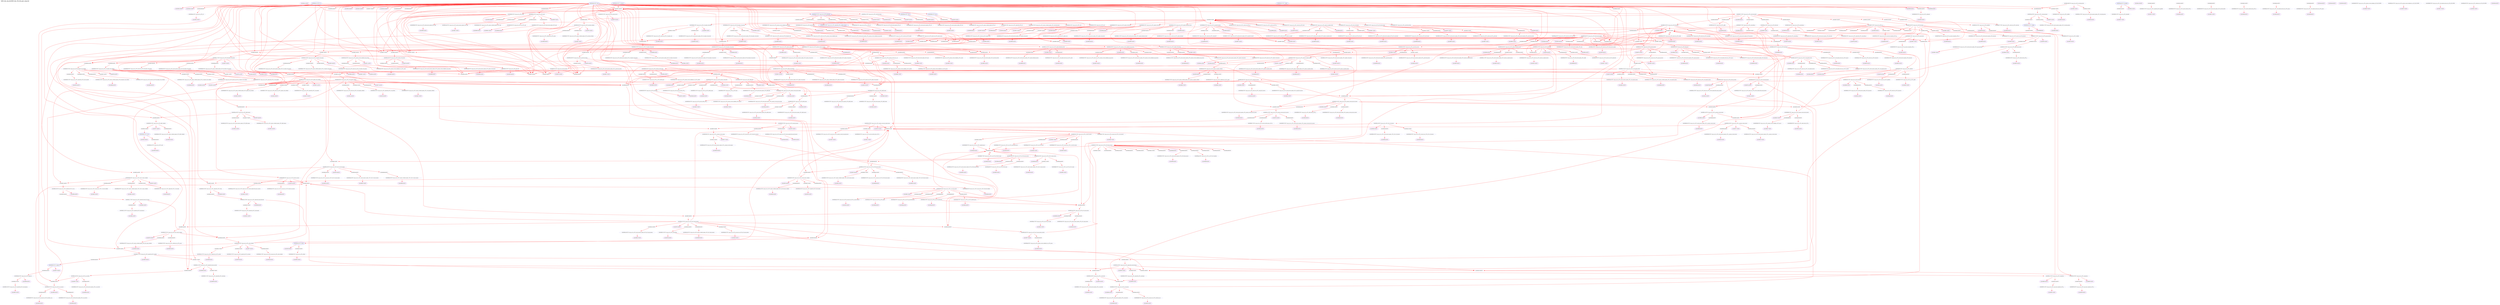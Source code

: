 digraph v3graph {
	graph	[label="MIPS_Bus_obj_dir/MIPS_Bus_TB_048_gate_simp.dot",
		 labelloc=t, labeljust=l,
		 //size="7.5,10",
		 rankdir=TB];
	n0	[fontsize=8 label="0x56499feb1430@TOP", color=purple];
	n1	[fontsize=8 label="0x56499fcefd60@TOP", color=purple, style=dotted];
	n2	[fontsize=8 label="0x56499fd047e0 TOP->clk", color=blue];
	n3	[fontsize=8 label="0x56499fa94aa0 TOP->mips_cpu_bus__DOT__clk", color=blue, style=dotted];
	n4	[fontsize=8 label="0x56499fa92860@TOP", color=purple, style=dotted];
	n5	[fontsize=8 label="0x56499fcfd060 TOP->reset", color=blue];
	n6	[fontsize=8 label="0x56499fa94bc0 TOP->mips_cpu_bus__DOT__reset", color=blue, style=dotted];
	n7	[fontsize=8 label="0x56499fa92b60@TOP", color=purple, style=dotted];
	n8	[fontsize=8 label="0x56499fd099c0 TOP->active", color=blue];
	n9	[fontsize=8 label="0x56499fa94ce0 TOP->mips_cpu_bus__DOT__active", color=blue, style=dotted];
	n10	[fontsize=8 label="0x56499fa92ea0@TOP", color=purple, style=dotted];
	n11	[fontsize=8 label="0x56499fcf8030 TOP->register_v0", color=blue];
	n12	[fontsize=8 label="0x56499fa94e00 TOP->mips_cpu_bus__DOT__register_v0", color=blue, style=dotted];
	n13	[fontsize=8 label="0x56499fa93220@TOP", color=purple, style=dotted];
	n14	[fontsize=8 label="0x56499fcef350 TOP->address", color=blue];
	n15	[fontsize=8 label="0x56499fa94f20 TOP->mips_cpu_bus__DOT__address", color=blue, style=dotted];
	n16	[fontsize=8 label="0x56499fa935a0@TOP", color=purple, style=dotted];
	n17	[fontsize=8 label="0x56499fd0a6a0 TOP->write", color=blue];
	n18	[fontsize=8 label="0x56499fa95040 TOP->mips_cpu_bus__DOT__write", color=blue, style=dotted];
	n19	[fontsize=8 label="0x56499fa93920@TOP", color=purple, style=dotted];
	n20	[fontsize=8 label="0x56499fcf8fc0 TOP->read", color=blue];
	n21	[fontsize=8 label="0x56499fa95160 TOP->mips_cpu_bus__DOT__read", color=blue, style=dotted];
	n22	[fontsize=8 label="0x56499fa93ca0@TOP", color=purple, style=dotted];
	n23	[fontsize=8 label="0x56499fcf0060 TOP->waitrequest", color=blue];
	n24	[fontsize=8 label="0x56499fa95280 TOP->mips_cpu_bus__DOT__waitrequest", color=blue, style=dotted];
	n25	[fontsize=8 label="0x56499fa94020@TOP", color=purple, style=dotted];
	n26	[fontsize=8 label="0x56499fcf0820 TOP->writedata", color=blue];
	n27	[fontsize=8 label="0x56499fa953a0 TOP->mips_cpu_bus__DOT__writedata", color=blue, style=dotted];
	n28	[fontsize=8 label="0x56499fa943a0@TOP", color=purple, style=dotted];
	n29	[fontsize=8 label="0x56499fcefa60 TOP->byteenable", color=blue];
	n30	[fontsize=8 label="0x56499fa954c0 TOP->mips_cpu_bus__DOT__byteenable", color=blue, style=dotted];
	n31	[fontsize=8 label="0x56499fa94720@TOP", color=purple, style=dotted];
	n32	[fontsize=8 label="0x56499fcf0220 TOP->readdata", color=blue];
	n33	[fontsize=8 label="0x56499fa955e0 TOP->mips_cpu_bus__DOT__readdata", color=blue, style=dotted];
	n34	[fontsize=8 label="0x56499fa97440@TOP", color=purple, style=dotted];
	n35	[fontsize=8 label="0x56499fa97120 TOP->mips_cpu_bus__DOT__instruction_decode", color=blue, style=dotted];
	n36	[fontsize=8 label="0x56499fa97320 TOP->mips_cpu_bus__DOT__op", color=blue, style=dotted];
	n37	[fontsize=8 label="0x56499fa97db0@TOP", color=purple, style=dotted];
	n38	[fontsize=8 label="0x56499fa97b70 TOP->mips_cpu_bus__DOT__read_address_1", color=blue, style=dotted];
	n39	[fontsize=8 label="0x56499fd194f0@TOP", color=purple, style=dotted];
	n40	[fontsize=8 label="0x56499fa97c90 TOP->mips_cpu_bus__DOT__Rs_decode", color=blue, style=dotted];
	n41	[fontsize=8 label="0x56499fd19d60@TOP", color=purple, style=dotted];
	n42	[fontsize=8 label="0x56499fd19ba0 TOP->mips_cpu_bus__DOT__read_address_2", color=blue, style=dotted];
	n43	[fontsize=8 label="0x56499fd1a410@TOP", color=purple, style=dotted];
	n44	[fontsize=8 label="0x56499fd19c80 TOP->mips_cpu_bus__DOT__Rt_decode", color=blue, style=dotted];
	n45	[fontsize=8 label="0x56499fd1aba0@TOP", color=purple, style=dotted];
	n46	[fontsize=8 label="0x56499fd1aac0 TOP->mips_cpu_bus__DOT__Rd_decode", color=blue, style=dotted];
	n47	[fontsize=8 label="0x56499fd1b330@TOP", color=purple, style=dotted];
	n48	[fontsize=8 label="0x56499fd1b250 TOP->mips_cpu_bus__DOT__immediate", color=blue, style=dotted];
	n49	[fontsize=8 label="0x56499fd1bac0@TOP", color=purple, style=dotted];
	n50	[fontsize=8 label="0x56499fd1b9e0 TOP->mips_cpu_bus__DOT__j_offset", color=blue, style=dotted];
	n51	[fontsize=8 label="0x56499fd204d0@TOP", color=purple, style=dotted];
	n52	[fontsize=8 label="0x56499fd1eb70 TOP->mips_cpu_bus__DOT__ALU_output_memory", color=blue, style=dotted];
	n53	[fontsize=8 label="0x56499fd20150 TOP->mips_cpu_bus__DOT__data_address", color=blue, style=dotted];
	n54	[fontsize=8 label="0x56499fd207d0@TOP", color=purple, style=dotted];
	n55	[fontsize=8 label="0x56499fd1eef0 TOP->mips_cpu_bus__DOT__write_data_memory", color=blue, style=dotted];
	n56	[fontsize=8 label="0x56499fd20ad0@TOP", color=purple, style=dotted];
	n57	[fontsize=8 label="0x56499fd1e630 TOP->mips_cpu_bus__DOT__memory_write_memory", color=blue, style=dotted];
	n58	[fontsize=8 label="0x56499fd20230 TOP->mips_cpu_bus__DOT__data_write", color=blue, style=dotted];
	n59	[fontsize=8 label="0x56499fd20dd0@TOP", color=purple, style=dotted];
	n60	[fontsize=8 label="0x56499fd1e550 TOP->mips_cpu_bus__DOT__memory_to_register_memory", color=blue, style=dotted];
	n61	[fontsize=8 label="0x56499fd20310 TOP->mips_cpu_bus__DOT__data_read", color=blue, style=dotted];
	n62	[fontsize=8 label="0x56499fd210d0@TOP", color=purple, style=dotted];
	n63	[fontsize=8 label="0x56499fa95aa0 TOP->mips_cpu_bus__DOT__program_counter_fetch", color=blue, style=dotted];
	n64	[fontsize=8 label="0x56499fd203f0 TOP->mips_cpu_bus__DOT__instr_address", color=blue, style=dotted];
	n65	[fontsize=8 label="0x56499fd213d0@TOP", color=purple, style=dotted];
	n66	[fontsize=8 label="0x56499fd1fcf0 TOP->mips_cpu_bus__DOT__forward_A_decode", color=blue, style=dotted];
	n67	[fontsize=8 label="0x56499fd1c410 TOP->mips_cpu_bus__DOT__register_file_output_A_decode", color=blue, style=dotted];
	n68	[fontsize=8 label="0x56499fd1c870 TOP->mips_cpu_bus__DOT__comparator_1", color=blue, style=dotted];
	n69	[fontsize=8 label="0x56499fd219d0@TOP", color=purple, style=dotted];
	n70	[fontsize=8 label="0x56499fd1fdd0 TOP->mips_cpu_bus__DOT__forward_B_decode", color=blue, style=dotted];
	n71	[fontsize=8 label="0x56499fd1c4f0 TOP->mips_cpu_bus__DOT__register_file_output_B_decode", color=blue, style=dotted];
	n72	[fontsize=8 label="0x56499fd1c950 TOP->mips_cpu_bus__DOT__comparator_2", color=blue, style=dotted];
	n73	[fontsize=8 label="0x56499fd21fd0@TOP", color=purple, style=dotted];
	n74	[fontsize=8 label="0x56499fa96a20 TOP->mips_cpu_bus__DOT__using_HI_LO_decode", color=blue, style=dotted];
	n75	[fontsize=8 label="0x56499fd1c170 TOP->mips_cpu_bus__DOT__register_file_output_LO_decode", color=blue, style=dotted];
	n76	[fontsize=8 label="0x56499fd1c5d0 TOP->mips_cpu_bus__DOT__src_A_decode", color=blue, style=dotted];
	n77	[fontsize=8 label="0x56499fd225d0@TOP", color=purple, style=dotted];
	n78	[fontsize=8 label="0x56499fd1c250 TOP->mips_cpu_bus__DOT__register_file_output_HI_decode", color=blue, style=dotted];
	n79	[fontsize=8 label="0x56499fd1c6b0 TOP->mips_cpu_bus__DOT__src_B_decode", color=blue, style=dotted];
	n80	[fontsize=8 label="0x56499fd22bd0@TOP", color=purple, style=dotted];
	n81	[fontsize=8 label="0x56499fa965e0 TOP->mips_cpu_bus__DOT__branch_decode", color=blue, style=dotted];
	n82	[fontsize=8 label="0x56499fa966c0 TOP->mips_cpu_bus__DOT__equal_decode", color=blue, style=dotted];
	n83	[fontsize=8 label="0x56499fa95ee0 TOP->mips_cpu_bus__DOT__program_counter_src_decode", color=blue, style=dotted];
	n84	[fontsize=8 label="0x56499fd230b0@TOP", color=purple, style=dotted];
	n85	[fontsize=8 label="0x56499fd1c790 TOP->mips_cpu_bus__DOT__sign_imm_decode", color=blue, style=dotted];
	n86	[fontsize=8 label="0x56499fd23b70@TOP", color=purple, style=dotted];
	n87	[fontsize=8 label="0x56499fd1c330 TOP->mips_cpu_bus__DOT__shifter_output_decode", color=blue, style=dotted];
	n88	[fontsize=8 label="0x56499fd240a0@TOP", color=purple, style=dotted];
	n89	[fontsize=8 label="0x56499fa97240 TOP->mips_cpu_bus__DOT__program_counter_plus_four_decode", color=blue, style=dotted];
	n90	[fontsize=8 label="0x56499fd1ca30 TOP->mips_cpu_bus__DOT__j_program_counter_decode", color=blue, style=dotted];
	n91	[fontsize=8 label="0x56499fd24b60@TOP", color=purple, style=dotted];
	n92	[fontsize=8 label="0x56499fd1e9b0 TOP->mips_cpu_bus__DOT__j_instruction_memory", color=blue, style=dotted];
	n93	[fontsize=8 label="0x56499fd1f0b0 TOP->mips_cpu_bus__DOT__j_program_counter_memory", color=blue, style=dotted];
	n94	[fontsize=8 label="0x56499fd1efd0 TOP->mips_cpu_bus__DOT__ALU_output_memory_resolved", color=blue, style=dotted];
	n95	[fontsize=8 label="0x56499fd25160@TOP", color=purple, style=dotted];
	n96	[fontsize=8 label="0x56499fd1f510 TOP->mips_cpu_bus__DOT__HALT_writeback", color=blue, style=dotted];
	n97	[fontsize=8 label="0x56499fd25600@TOP", color=purple, style=dotted];
	n98	[fontsize=8 label="0x56499fd25520 TOP->mips_cpu_bus__DOT__data_read_write", color=blue, style=dotted];
	n99	[fontsize=8 label="0x56499fd2d970@TOP", color=purple, style=dotted];
	n100	[fontsize=8 label="0x56499fa95700 TOP->mips_cpu_bus__DOT__internal_clk", color=blue];
	n101	[fontsize=8 label="0x56499fd30670 TOP->mips_cpu_bus__DOT__register_file__DOT__clk", color=blue, style=dotted];
	n102	[fontsize=8 label="0x56499fd2dc70@TOP", color=purple, style=dotted];
	n103	[fontsize=8 label="0x56499fd1f190 TOP->mips_cpu_bus__DOT__register_write_writeback", color=blue, style=dotted];
	n104	[fontsize=8 label="0x56499fd30830 TOP->mips_cpu_bus__DOT__register_file__DOT__write_enable", color=blue, style=dotted];
	n105	[fontsize=8 label="0x56499fd2df70@TOP", color=purple, style=dotted];
	n106	[fontsize=8 label="0x56499fd1f270 TOP->mips_cpu_bus__DOT__HI_register_write_writeback", color=blue, style=dotted];
	n107	[fontsize=8 label="0x56499fd30910 TOP->mips_cpu_bus__DOT__register_file__DOT__HI_write_enable", color=blue, style=dotted];
	n108	[fontsize=8 label="0x56499fd2e270@TOP", color=purple, style=dotted];
	n109	[fontsize=8 label="0x56499fd1f350 TOP->mips_cpu_bus__DOT__LO_register_write_writeback", color=blue, style=dotted];
	n110	[fontsize=8 label="0x56499fd309f0 TOP->mips_cpu_bus__DOT__register_file__DOT__LO_write_enable", color=blue, style=dotted];
	n111	[fontsize=8 label="0x56499fd2e570@TOP", color=purple, style=dotted];
	n112	[fontsize=8 label="0x56499fd30ad0 TOP->mips_cpu_bus__DOT__register_file__DOT__read_address_1", color=blue, style=dotted];
	n113	[fontsize=8 label="0x56499fd2e870@TOP", color=purple, style=dotted];
	n114	[fontsize=8 label="0x56499fd30bb0 TOP->mips_cpu_bus__DOT__register_file__DOT__read_address_2", color=blue, style=dotted];
	n115	[fontsize=8 label="0x56499fd2eb70@TOP", color=purple, style=dotted];
	n116	[fontsize=8 label="0x56499fd1f5f0 TOP->mips_cpu_bus__DOT__write_register_writeback", color=blue, style=dotted];
	n117	[fontsize=8 label="0x56499fd30c90 TOP->mips_cpu_bus__DOT__register_file__DOT__write_address", color=blue, style=dotted];
	n118	[fontsize=8 label="0x56499fd2ee70@TOP", color=purple, style=dotted];
	n119	[fontsize=8 label="0x56499fd1f6d0 TOP->mips_cpu_bus__DOT__result_writeback", color=blue, style=dotted];
	n120	[fontsize=8 label="0x56499fd30d70 TOP->mips_cpu_bus__DOT__register_file__DOT__write_data", color=blue, style=dotted];
	n121	[fontsize=8 label="0x56499fd2f170@TOP", color=purple, style=dotted];
	n122	[fontsize=8 label="0x56499fd1f7b0 TOP->mips_cpu_bus__DOT__ALU_HI_output_writeback", color=blue, style=dotted];
	n123	[fontsize=8 label="0x56499fd30e50 TOP->mips_cpu_bus__DOT__register_file__DOT__HI_write_data", color=blue, style=dotted];
	n124	[fontsize=8 label="0x56499fd2f470@TOP", color=purple, style=dotted];
	n125	[fontsize=8 label="0x56499fd1f890 TOP->mips_cpu_bus__DOT__ALU_LO_output_writeback", color=blue, style=dotted];
	n126	[fontsize=8 label="0x56499fd30f30 TOP->mips_cpu_bus__DOT__register_file__DOT__LO_write_data", color=blue, style=dotted];
	n127	[fontsize=8 label="0x56499fd2f770@TOP", color=purple, style=dotted];
	n128	[fontsize=8 label="0x56499fd31010 TOP->mips_cpu_bus__DOT__register_file__DOT__read_data_1", color=blue, style=dotted];
	n129	[fontsize=8 label="0x56499fd2fa70@TOP", color=purple, style=dotted];
	n130	[fontsize=8 label="0x56499fd310f0 TOP->mips_cpu_bus__DOT__register_file__DOT__read_data_2", color=blue, style=dotted];
	n131	[fontsize=8 label="0x56499fd2fd70@TOP", color=purple, style=dotted];
	n132	[fontsize=8 label="0x56499fd311d0 TOP->mips_cpu_bus__DOT__register_file__DOT__read_data_LO", color=blue, style=dotted];
	n133	[fontsize=8 label="0x56499fd30070@TOP", color=purple, style=dotted];
	n134	[fontsize=8 label="0x56499fd312b0 TOP->mips_cpu_bus__DOT__register_file__DOT__read_data_HI", color=blue, style=dotted];
	n135	[fontsize=8 label="0x56499fd30370@TOP", color=purple, style=dotted];
	n136	[fontsize=8 label="0x56499fd31390 TOP->mips_cpu_bus__DOT__register_file__DOT__read_register_2", color=blue, style=dotted];
	n137	[fontsize=8 label="0x56499fd31710@TOP", color=purple, style=dotted];
	n138	[fontsize=8 label="0x56499fd31470 TOP->mips_cpu_bus__DOT__register_file__DOT__registers", color=blue, style=dotted];
	n139	[fontsize=8 label="0x56499fd31bf0@TOP", color=purple, style=dotted];
	n140	[fontsize=8 label="0x56499fd320d0@TOP", color=purple, style=dotted];
	n141	[fontsize=8 label="0x56499fd31630 TOP->mips_cpu_bus__DOT__register_file__DOT__LO_reg", color=blue, style=dotted];
	n142	[fontsize=8 label="0x56499fd323d0@TOP", color=purple, style=dotted];
	n143	[fontsize=8 label="0x56499fd31550 TOP->mips_cpu_bus__DOT__register_file__DOT__HI_reg", color=blue, style=dotted];
	n144	[fontsize=8 label="0x56499fd326d0@TOP", color=purple, style=dotted];
	n145	[fontsize=8 label="0x56499fd32ce0@TOP", color=purple, style=dotted];
	n146	[fontsize=8 label="0x56499fd32c00 TOP->mips_cpu_bus__DOT__register_file__DOT__modified_write_clk", color=blue];
	n147	[fontsize=8 label="0x56499fd344b0@TOP", color=purple, style=dotted];
	n148	[fontsize=8 label="0x56499fd356b0 TOP->mips_cpu_bus__DOT__pc__DOT__clk", color=blue, style=dotted];
	n149	[fontsize=8 label="0x56499fd347b0@TOP", color=purple, style=dotted];
	n150	[fontsize=8 label="0x56499fa95940 TOP->mips_cpu_bus__DOT__program_counter_prime", color=blue, style=dotted];
	n151	[fontsize=8 label="0x56499fd35790 TOP->mips_cpu_bus__DOT__pc__DOT__address_input", color=blue, style=dotted];
	n152	[fontsize=8 label="0x56499fd34ab0@TOP", color=purple, style=dotted];
	n153	[fontsize=8 label="0x56499fd1fb30 TOP->mips_cpu_bus__DOT__stall_fetch", color=blue, style=dotted];
	n154	[fontsize=8 label="0x56499fd35870 TOP->mips_cpu_bus__DOT__pc__DOT__enable", color=blue, style=dotted];
	n155	[fontsize=8 label="0x56499fd34db0@TOP", color=purple, style=dotted];
	n156	[fontsize=8 label="0x56499fd35950 TOP->mips_cpu_bus__DOT__pc__DOT__reset", color=blue, style=dotted];
	n157	[fontsize=8 label="0x56499fd350b0@TOP", color=purple, style=dotted];
	n158	[fontsize=8 label="0x56499fa95e00 TOP->mips_cpu_bus__DOT__HALT_fetch", color=blue, style=dotted];
	n159	[fontsize=8 label="0x56499fd35a30 TOP->mips_cpu_bus__DOT__pc__DOT__halt", color=blue, style=dotted];
	n160	[fontsize=8 label="0x56499fd353b0@TOP", color=purple, style=dotted];
	n161	[fontsize=8 label="0x56499fd35b10 TOP->mips_cpu_bus__DOT__pc__DOT__address_output", color=blue, style=dotted];
	n162	[fontsize=8 label="0x56499fd37c20@TOP", color=purple, style=dotted];
	n163	[fontsize=8 label="0x56499fd38220 TOP->mips_cpu_bus__DOT__plus_four_adder__DOT__a", color=blue, style=dotted];
	n164	[fontsize=8 label="0x56499fd37f20@TOP", color=purple, style=dotted];
	n165	[fontsize=8 label="0x56499fa95bc0 TOP->mips_cpu_bus__DOT__program_counter_plus_four_fetch", color=blue, style=dotted];
	n166	[fontsize=8 label="0x56499fd383e0 TOP->mips_cpu_bus__DOT__plus_four_adder__DOT__z", color=blue, style=dotted];
	n167	[fontsize=8 label="0x56499fd384c0@TOP", color=purple, style=dotted];
	n168	[fontsize=8 label="0x56499fd389f0@TOP", color=purple, style=dotted];
	n169	[fontsize=8 label="0x56499fd396d0 TOP->mips_cpu_bus__DOT__program_counter_multiplexer__DOT__control", color=blue, style=dotted];
	n170	[fontsize=8 label="0x56499fd38cf0@TOP", color=purple, style=dotted];
	n171	[fontsize=8 label="0x56499fd397b0 TOP->mips_cpu_bus__DOT__program_counter_multiplexer__DOT__input_0", color=blue, style=dotted];
	n172	[fontsize=8 label="0x56499fd38ff0@TOP", color=purple, style=dotted];
	n173	[fontsize=8 label="0x56499fa96fc0 TOP->mips_cpu_bus__DOT__program_counter_branch_decode", color=blue, style=dotted];
	n174	[fontsize=8 label="0x56499fd39890 TOP->mips_cpu_bus__DOT__program_counter_multiplexer__DOT__input_1", color=blue, style=dotted];
	n175	[fontsize=8 label="0x56499fd392f0@TOP", color=purple, style=dotted];
	n176	[fontsize=8 label="0x56499fa95ce0 TOP->mips_cpu_bus__DOT__program_counter_mux_1_out", color=blue, style=dotted];
	n177	[fontsize=8 label="0x56499fd39970 TOP->mips_cpu_bus__DOT__program_counter_multiplexer__DOT__resolved", color=blue, style=dotted];
	n178	[fontsize=8 label="0x56499fd39a50@TOP", color=purple, style=dotted];
	n179	[fontsize=8 label="0x56499fd3a050@TOP", color=purple, style=dotted];
	n180	[fontsize=8 label="0x56499fd1e8d0 TOP->mips_cpu_bus__DOT__program_counter_multiplexer_jump_memory", color=blue, style=dotted];
	n181	[fontsize=8 label="0x56499fd3ad30 TOP->mips_cpu_bus__DOT__program_counter_multiplexer_two__DOT__control", color=blue, style=dotted];
	n182	[fontsize=8 label="0x56499fd3a350@TOP", color=purple, style=dotted];
	n183	[fontsize=8 label="0x56499fd3ae10 TOP->mips_cpu_bus__DOT__program_counter_multiplexer_two__DOT__input_0", color=blue, style=dotted];
	n184	[fontsize=8 label="0x56499fd3a650@TOP", color=purple, style=dotted];
	n185	[fontsize=8 label="0x56499fd3aef0 TOP->mips_cpu_bus__DOT__program_counter_multiplexer_two__DOT__input_1", color=blue, style=dotted];
	n186	[fontsize=8 label="0x56499fd3a950@TOP", color=purple, style=dotted];
	n187	[fontsize=8 label="0x56499fd3afd0 TOP->mips_cpu_bus__DOT__program_counter_multiplexer_two__DOT__resolved", color=blue, style=dotted];
	n188	[fontsize=8 label="0x56499fd3b0b0@TOP", color=purple, style=dotted];
	n189	[fontsize=8 label="0x56499fd3b6b0@TOP", color=purple, style=dotted];
	n190	[fontsize=8 label="0x56499fd3ceb0 TOP->mips_cpu_bus__DOT__fetch_decode_register__DOT__clk", color=blue, style=dotted];
	n191	[fontsize=8 label="0x56499fd3b9b0@TOP", color=purple, style=dotted];
	n192	[fontsize=8 label="0x56499fd1fc10 TOP->mips_cpu_bus__DOT__stall_decode", color=blue, style=dotted];
	n193	[fontsize=8 label="0x56499fd3cf90 TOP->mips_cpu_bus__DOT__fetch_decode_register__DOT__enable", color=blue, style=dotted];
	n194	[fontsize=8 label="0x56499fd3bcb0@TOP", color=purple, style=dotted];
	n195	[fontsize=8 label="0x56499fd3d070 TOP->mips_cpu_bus__DOT__fetch_decode_register__DOT__clear", color=blue, style=dotted];
	n196	[fontsize=8 label="0x56499fd3bfb0@TOP", color=purple, style=dotted];
	n197	[fontsize=8 label="0x56499fd3d150 TOP->mips_cpu_bus__DOT__fetch_decode_register__DOT__reset", color=blue, style=dotted];
	n198	[fontsize=8 label="0x56499fd3c2b0@TOP", color=purple, style=dotted];
	n199	[fontsize=8 label="0x56499fd3d230 TOP->mips_cpu_bus__DOT__fetch_decode_register__DOT__HALT_fetch", color=blue, style=dotted];
	n200	[fontsize=8 label="0x56499fd3c5b0@TOP", color=purple, style=dotted];
	n201	[fontsize=8 label="0x56499fa96ee0 TOP->mips_cpu_bus__DOT__HALT_decode", color=blue, style=dotted];
	n202	[fontsize=8 label="0x56499fd3d310 TOP->mips_cpu_bus__DOT__fetch_decode_register__DOT__HALT_decode", color=blue, style=dotted];
	n203	[fontsize=8 label="0x56499fd3c8b0@TOP", color=purple, style=dotted];
	n204	[fontsize=8 label="0x56499fd3d4d0 TOP->mips_cpu_bus__DOT__fetch_decode_register__DOT__program_counter_plus_four_fetch", color=blue, style=dotted];
	n205	[fontsize=8 label="0x56499fd3cbb0@TOP", color=purple, style=dotted];
	n206	[fontsize=8 label="0x56499fd3d690 TOP->mips_cpu_bus__DOT__fetch_decode_register__DOT__program_counter_plus_four_decode", color=blue, style=dotted];
	n207	[fontsize=8 label="0x56499fd40070@TOP", color=purple, style=dotted];
	n208	[fontsize=8 label="0x56499fd42770 TOP->mips_cpu_bus__DOT__control_unit__DOT__instruction", color=blue, style=dotted];
	n209	[fontsize=8 label="0x56499fd40370@TOP", color=purple, style=dotted];
	n210	[fontsize=8 label="0x56499fa96040 TOP->mips_cpu_bus__DOT__register_write_decode", color=blue, style=dotted];
	n211	[fontsize=8 label="0x56499fd42850 TOP->mips_cpu_bus__DOT__control_unit__DOT__register_write", color=blue, style=dotted];
	n212	[fontsize=8 label="0x56499fd40670@TOP", color=purple, style=dotted];
	n213	[fontsize=8 label="0x56499fa96160 TOP->mips_cpu_bus__DOT__memory_to_register_decode", color=blue, style=dotted];
	n214	[fontsize=8 label="0x56499fd42930 TOP->mips_cpu_bus__DOT__control_unit__DOT__memory_to_register", color=blue, style=dotted];
	n215	[fontsize=8 label="0x56499fd40970@TOP", color=purple, style=dotted];
	n216	[fontsize=8 label="0x56499fa96280 TOP->mips_cpu_bus__DOT__memory_write_decode", color=blue, style=dotted];
	n217	[fontsize=8 label="0x56499fd42a10 TOP->mips_cpu_bus__DOT__control_unit__DOT__memory_write", color=blue, style=dotted];
	n218	[fontsize=8 label="0x56499fd40c70@TOP", color=purple, style=dotted];
	n219	[fontsize=8 label="0x56499fa963a0 TOP->mips_cpu_bus__DOT__ALU_src_B_decode", color=blue, style=dotted];
	n220	[fontsize=8 label="0x56499fd42af0 TOP->mips_cpu_bus__DOT__control_unit__DOT__ALU_src_B", color=blue, style=dotted];
	n221	[fontsize=8 label="0x56499fd40f70@TOP", color=purple, style=dotted];
	n222	[fontsize=8 label="0x56499fa964c0 TOP->mips_cpu_bus__DOT__register_destination_decode", color=blue, style=dotted];
	n223	[fontsize=8 label="0x56499fd42bd0 TOP->mips_cpu_bus__DOT__control_unit__DOT__register_destination", color=blue, style=dotted];
	n224	[fontsize=8 label="0x56499fd41270@TOP", color=purple, style=dotted];
	n225	[fontsize=8 label="0x56499fd42cb0 TOP->mips_cpu_bus__DOT__control_unit__DOT__branch", color=blue, style=dotted];
	n226	[fontsize=8 label="0x56499fd41570@TOP", color=purple, style=dotted];
	n227	[fontsize=8 label="0x56499fa967e0 TOP->mips_cpu_bus__DOT__ALU_function_decode", color=blue, style=dotted];
	n228	[fontsize=8 label="0x56499fd42d90 TOP->mips_cpu_bus__DOT__control_unit__DOT__ALU_function", color=blue, style=dotted];
	n229	[fontsize=8 label="0x56499fd41870@TOP", color=purple, style=dotted];
	n230	[fontsize=8 label="0x56499fa96940 TOP->mips_cpu_bus__DOT__program_counter_multiplexer_jump_decode", color=blue, style=dotted];
	n231	[fontsize=8 label="0x56499fd42e70 TOP->mips_cpu_bus__DOT__control_unit__DOT__program_counter_multiplexer_jump", color=blue, style=dotted];
	n232	[fontsize=8 label="0x56499fd41b70@TOP", color=purple, style=dotted];
	n233	[fontsize=8 label="0x56499fa96b80 TOP->mips_cpu_bus__DOT__j_instruction_decode", color=blue, style=dotted];
	n234	[fontsize=8 label="0x56499fd42f50 TOP->mips_cpu_bus__DOT__control_unit__DOT__j_instruction", color=blue, style=dotted];
	n235	[fontsize=8 label="0x56499fd41e70@TOP", color=purple, style=dotted];
	n236	[fontsize=8 label="0x56499fa96dc0 TOP->mips_cpu_bus__DOT__LO_register_write_decode", color=blue, style=dotted];
	n237	[fontsize=8 label="0x56499fd43030 TOP->mips_cpu_bus__DOT__control_unit__DOT__LO_register_write", color=blue, style=dotted];
	n238	[fontsize=8 label="0x56499fd42170@TOP", color=purple, style=dotted];
	n239	[fontsize=8 label="0x56499fa96ca0 TOP->mips_cpu_bus__DOT__HI_register_write_decode", color=blue, style=dotted];
	n240	[fontsize=8 label="0x56499fd43110 TOP->mips_cpu_bus__DOT__control_unit__DOT__HI_register_write", color=blue, style=dotted];
	n241	[fontsize=8 label="0x56499fd42470@TOP", color=purple, style=dotted];
	n242	[fontsize=8 label="0x56499fd431f0 TOP->mips_cpu_bus__DOT__control_unit__DOT__using_HI_LO", color=blue, style=dotted];
	n243	[fontsize=8 label="0x56499fd43570@TOP", color=purple, style=dotted];
	n244	[fontsize=8 label="0x56499fd432d0 TOP->mips_cpu_bus__DOT__control_unit__DOT__op", color=blue, style=dotted];
	n245	[fontsize=8 label="0x56499fd433b0 TOP->mips_cpu_bus__DOT__control_unit__DOT__rt", color=blue, style=dotted];
	n246	[fontsize=8 label="0x56499fd43490 TOP->mips_cpu_bus__DOT__control_unit__DOT__funct", color=blue, style=dotted];
	n247	[fontsize=8 label="0x56499fd7e710@TOP", color=purple, style=dotted];
	n248	[fontsize=8 label="0x56499fd7fa40 TOP->mips_cpu_bus__DOT__reg_output_comparator__DOT__op", color=blue, style=dotted];
	n249	[fontsize=8 label="0x56499fd7eac0@TOP", color=purple, style=dotted];
	n250	[fontsize=8 label="0x56499fd7fba0 TOP->mips_cpu_bus__DOT__reg_output_comparator__DOT__rt", color=blue, style=dotted];
	n251	[fontsize=8 label="0x56499fd7eea0@TOP", color=purple, style=dotted];
	n252	[fontsize=8 label="0x56499fd7fcc0 TOP->mips_cpu_bus__DOT__reg_output_comparator__DOT__a", color=blue, style=dotted];
	n253	[fontsize=8 label="0x56499fd7f280@TOP", color=purple, style=dotted];
	n254	[fontsize=8 label="0x56499fd7fde0 TOP->mips_cpu_bus__DOT__reg_output_comparator__DOT__b", color=blue, style=dotted];
	n255	[fontsize=8 label="0x56499fd7f660@TOP", color=purple, style=dotted];
	n256	[fontsize=8 label="0x56499fd7ff00 TOP->mips_cpu_bus__DOT__reg_output_comparator__DOT__c", color=blue, style=dotted];
	n257	[fontsize=8 label="0x56499feee8d0@TOP", color=purple, style=dotted];
	n258	[fontsize=8 label="0x56499feee750@TOP", color=purple, style=dotted];
	n259	[fontsize=8 label="0x56499feee5d0@TOP", color=purple, style=dotted];
	n260	[fontsize=8 label="0x56499feee450@TOP", color=purple, style=dotted];
	n261	[fontsize=8 label="0x56499feee2d0@TOP", color=purple, style=dotted];
	n262	[fontsize=8 label="0x56499feee150@TOP", color=purple, style=dotted];
	n263	[fontsize=8 label="0x56499feedfd0@TOP", color=purple, style=dotted];
	n264	[fontsize=8 label="0x56499feede50@TOP", color=purple, style=dotted];
	n265	[fontsize=8 label="0x56499feed4d0@TOP", color=purple, style=dotted];
	n266	[fontsize=8 label="0x56499fd84900@TOP", color=purple, style=dotted];
	n267	[fontsize=8 label="0x56499fd85440 TOP->mips_cpu_bus__DOT__adder_decode__DOT__a", color=blue, style=dotted];
	n268	[fontsize=8 label="0x56499fd84cc0@TOP", color=purple, style=dotted];
	n269	[fontsize=8 label="0x56499fd855d0 TOP->mips_cpu_bus__DOT__adder_decode__DOT__b", color=blue, style=dotted];
	n270	[fontsize=8 label="0x56499fd85080@TOP", color=purple, style=dotted];
	n271	[fontsize=8 label="0x56499fd856f0 TOP->mips_cpu_bus__DOT__adder_decode__DOT__z", color=blue, style=dotted];
	n272	[fontsize=8 label="0x56499fd85810@TOP", color=purple, style=dotted];
	n273	[fontsize=8 label="0x56499fd85e30@TOP", color=purple, style=dotted];
	n274	[fontsize=8 label="0x56499fd908a0 TOP->mips_cpu_bus__DOT__decode_execute_register__DOT__clk", color=blue, style=dotted];
	n275	[fontsize=8 label="0x56499fd861e0@TOP", color=purple, style=dotted];
	n276	[fontsize=8 label="0x56499fd1feb0 TOP->mips_cpu_bus__DOT__flush_execute_register", color=blue, style=dotted];
	n277	[fontsize=8 label="0x56499fd90a60 TOP->mips_cpu_bus__DOT__decode_execute_register__DOT__clear", color=blue, style=dotted];
	n278	[fontsize=8 label="0x56499fd865d0@TOP", color=purple, style=dotted];
	n279	[fontsize=8 label="0x56499fd90b80 TOP->mips_cpu_bus__DOT__decode_execute_register__DOT__reset", color=blue, style=dotted];
	n280	[fontsize=8 label="0x56499fd869b0@TOP", color=purple, style=dotted];
	n281	[fontsize=8 label="0x56499fd90ca0 TOP->mips_cpu_bus__DOT__decode_execute_register__DOT__register_write_decode", color=blue, style=dotted];
	n282	[fontsize=8 label="0x56499fd86db0@TOP", color=purple, style=dotted];
	n283	[fontsize=8 label="0x56499fd90dc0 TOP->mips_cpu_bus__DOT__decode_execute_register__DOT__memory_to_register_decode", color=blue, style=dotted];
	n284	[fontsize=8 label="0x56499fd871b0@TOP", color=purple, style=dotted];
	n285	[fontsize=8 label="0x56499fd90ee0 TOP->mips_cpu_bus__DOT__decode_execute_register__DOT__memory_write_decode", color=blue, style=dotted];
	n286	[fontsize=8 label="0x56499fd875a0@TOP", color=purple, style=dotted];
	n287	[fontsize=8 label="0x56499fd91000 TOP->mips_cpu_bus__DOT__decode_execute_register__DOT__ALU_src_B_decode", color=blue, style=dotted];
	n288	[fontsize=8 label="0x56499fd87990@TOP", color=purple, style=dotted];
	n289	[fontsize=8 label="0x56499fd91120 TOP->mips_cpu_bus__DOT__decode_execute_register__DOT__register_destination_decode", color=blue, style=dotted];
	n290	[fontsize=8 label="0x56499fd87da0@TOP", color=purple, style=dotted];
	n291	[fontsize=8 label="0x56499fd91240 TOP->mips_cpu_bus__DOT__decode_execute_register__DOT__HI_register_write_decode", color=blue, style=dotted];
	n292	[fontsize=8 label="0x56499fd881a0@TOP", color=purple, style=dotted];
	n293	[fontsize=8 label="0x56499fd91360 TOP->mips_cpu_bus__DOT__decode_execute_register__DOT__LO_register_write_decode", color=blue, style=dotted];
	n294	[fontsize=8 label="0x56499fd885a0@TOP", color=purple, style=dotted];
	n295	[fontsize=8 label="0x56499fd91480 TOP->mips_cpu_bus__DOT__decode_execute_register__DOT__ALU_function_decode", color=blue, style=dotted];
	n296	[fontsize=8 label="0x56499fd88990@TOP", color=purple, style=dotted];
	n297	[fontsize=8 label="0x56499fd915a0 TOP->mips_cpu_bus__DOT__decode_execute_register__DOT__program_counter_multiplexer_jump_decode", color=blue, style=dotted];
	n298	[fontsize=8 label="0x56499fd88db0@TOP", color=purple, style=dotted];
	n299	[fontsize=8 label="0x56499fd916c0 TOP->mips_cpu_bus__DOT__decode_execute_register__DOT__j_instruction_decode", color=blue, style=dotted];
	n300	[fontsize=8 label="0x56499fd891a0@TOP", color=purple, style=dotted];
	n301	[fontsize=8 label="0x56499fd917e0 TOP->mips_cpu_bus__DOT__decode_execute_register__DOT__using_HI_LO_decode", color=blue, style=dotted];
	n302	[fontsize=8 label="0x56499fd89590@TOP", color=purple, style=dotted];
	n303	[fontsize=8 label="0x56499fd91900 TOP->mips_cpu_bus__DOT__decode_execute_register__DOT__HALT_decode", color=blue, style=dotted];
	n304	[fontsize=8 label="0x56499fd89980@TOP", color=purple, style=dotted];
	n305	[fontsize=8 label="0x56499fd1d210 TOP->mips_cpu_bus__DOT__register_write_execute", color=blue, style=dotted];
	n306	[fontsize=8 label="0x56499fd91a20 TOP->mips_cpu_bus__DOT__decode_execute_register__DOT__register_write_execute", color=blue, style=dotted];
	n307	[fontsize=8 label="0x56499fd89d80@TOP", color=purple, style=dotted];
	n308	[fontsize=8 label="0x56499fd1cbf0 TOP->mips_cpu_bus__DOT__memory_to_register_execute", color=blue, style=dotted];
	n309	[fontsize=8 label="0x56499fd91b40 TOP->mips_cpu_bus__DOT__decode_execute_register__DOT__memory_to_register_execute", color=blue, style=dotted];
	n310	[fontsize=8 label="0x56499fd8a190@TOP", color=purple, style=dotted];
	n311	[fontsize=8 label="0x56499fd1ccd0 TOP->mips_cpu_bus__DOT__memory_write_execute", color=blue, style=dotted];
	n312	[fontsize=8 label="0x56499fd91c60 TOP->mips_cpu_bus__DOT__decode_execute_register__DOT__memory_write_execute", color=blue, style=dotted];
	n313	[fontsize=8 label="0x56499fd8a580@TOP", color=purple, style=dotted];
	n314	[fontsize=8 label="0x56499fd1ce90 TOP->mips_cpu_bus__DOT__ALU_src_B_execute", color=blue, style=dotted];
	n315	[fontsize=8 label="0x56499fd91d80 TOP->mips_cpu_bus__DOT__decode_execute_register__DOT__ALU_src_B_execute", color=blue, style=dotted];
	n316	[fontsize=8 label="0x56499fd8a970@TOP", color=purple, style=dotted];
	n317	[fontsize=8 label="0x56499fd1cb10 TOP->mips_cpu_bus__DOT__register_destination_execute", color=blue, style=dotted];
	n318	[fontsize=8 label="0x56499fd91ea0 TOP->mips_cpu_bus__DOT__decode_execute_register__DOT__register_destination_execute", color=blue, style=dotted];
	n319	[fontsize=8 label="0x56499fd8ad80@TOP", color=purple, style=dotted];
	n320	[fontsize=8 label="0x56499fd1d050 TOP->mips_cpu_bus__DOT__HI_register_write_execute", color=blue, style=dotted];
	n321	[fontsize=8 label="0x56499fd91fc0 TOP->mips_cpu_bus__DOT__decode_execute_register__DOT__HI_register_write_execute", color=blue, style=dotted];
	n322	[fontsize=8 label="0x56499fd8b180@TOP", color=purple, style=dotted];
	n323	[fontsize=8 label="0x56499fd1d130 TOP->mips_cpu_bus__DOT__LO_register_write_execute", color=blue, style=dotted];
	n324	[fontsize=8 label="0x56499fd920e0 TOP->mips_cpu_bus__DOT__decode_execute_register__DOT__LO_register_write_execute", color=blue, style=dotted];
	n325	[fontsize=8 label="0x56499fd8b580@TOP", color=purple, style=dotted];
	n326	[fontsize=8 label="0x56499fd1cf70 TOP->mips_cpu_bus__DOT__ALU_function_execute", color=blue, style=dotted];
	n327	[fontsize=8 label="0x56499fd92200 TOP->mips_cpu_bus__DOT__decode_execute_register__DOT__ALU_function_execute", color=blue, style=dotted];
	n328	[fontsize=8 label="0x56499fd8b970@TOP", color=purple, style=dotted];
	n329	[fontsize=8 label="0x56499fd1d2f0 TOP->mips_cpu_bus__DOT__program_counter_multiplexer_jump_execute", color=blue, style=dotted];
	n330	[fontsize=8 label="0x56499fd92320 TOP->mips_cpu_bus__DOT__decode_execute_register__DOT__program_counter_multiplexer_jump_execute", color=blue, style=dotted];
	n331	[fontsize=8 label="0x56499fd8bd90@TOP", color=purple, style=dotted];
	n332	[fontsize=8 label="0x56499fd1d3d0 TOP->mips_cpu_bus__DOT__j_instruction_execute", color=blue, style=dotted];
	n333	[fontsize=8 label="0x56499fd92440 TOP->mips_cpu_bus__DOT__decode_execute_register__DOT__j_instruction_execute", color=blue, style=dotted];
	n334	[fontsize=8 label="0x56499fd8c190@TOP", color=purple, style=dotted];
	n335	[fontsize=8 label="0x56499fd1d4b0 TOP->mips_cpu_bus__DOT__using_HI_LO_execute", color=blue, style=dotted];
	n336	[fontsize=8 label="0x56499fd92560 TOP->mips_cpu_bus__DOT__decode_execute_register__DOT__using_HI_LO_execute", color=blue, style=dotted];
	n337	[fontsize=8 label="0x56499fd8c580@TOP", color=purple, style=dotted];
	n338	[fontsize=8 label="0x56499fd1d590 TOP->mips_cpu_bus__DOT__HALT_execute", color=blue, style=dotted];
	n339	[fontsize=8 label="0x56499fd92680 TOP->mips_cpu_bus__DOT__decode_execute_register__DOT__HALT_execute", color=blue, style=dotted];
	n340	[fontsize=8 label="0x56499fd8c970@TOP", color=purple, style=dotted];
	n341	[fontsize=8 label="0x56499fd927a0 TOP->mips_cpu_bus__DOT__decode_execute_register__DOT__Rs_decode", color=blue, style=dotted];
	n342	[fontsize=8 label="0x56499fd8cd50@TOP", color=purple, style=dotted];
	n343	[fontsize=8 label="0x56499fd928c0 TOP->mips_cpu_bus__DOT__decode_execute_register__DOT__Rt_decode", color=blue, style=dotted];
	n344	[fontsize=8 label="0x56499fd8d130@TOP", color=purple, style=dotted];
	n345	[fontsize=8 label="0x56499fd929e0 TOP->mips_cpu_bus__DOT__decode_execute_register__DOT__Rd_decode", color=blue, style=dotted];
	n346	[fontsize=8 label="0x56499fd8d510@TOP", color=purple, style=dotted];
	n347	[fontsize=8 label="0x56499fd92b00 TOP->mips_cpu_bus__DOT__decode_execute_register__DOT__sign_imm_decode", color=blue, style=dotted];
	n348	[fontsize=8 label="0x56499fd8d900@TOP", color=purple, style=dotted];
	n349	[fontsize=8 label="0x56499fd1dd70 TOP->mips_cpu_bus__DOT__Rs_execute", color=blue, style=dotted];
	n350	[fontsize=8 label="0x56499fd92c20 TOP->mips_cpu_bus__DOT__decode_execute_register__DOT__Rs_execute", color=blue, style=dotted];
	n351	[fontsize=8 label="0x56499fd8dcf0@TOP", color=purple, style=dotted];
	n352	[fontsize=8 label="0x56499fd1de50 TOP->mips_cpu_bus__DOT__Rt_execute", color=blue, style=dotted];
	n353	[fontsize=8 label="0x56499fd92d40 TOP->mips_cpu_bus__DOT__decode_execute_register__DOT__Rt_execute", color=blue, style=dotted];
	n354	[fontsize=8 label="0x56499fd8e0e0@TOP", color=purple, style=dotted];
	n355	[fontsize=8 label="0x56499fd1df30 TOP->mips_cpu_bus__DOT__Rd_execute", color=blue, style=dotted];
	n356	[fontsize=8 label="0x56499fd92e60 TOP->mips_cpu_bus__DOT__decode_execute_register__DOT__Rd_execute", color=blue, style=dotted];
	n357	[fontsize=8 label="0x56499fd8e4d0@TOP", color=purple, style=dotted];
	n358	[fontsize=8 label="0x56499fd1e010 TOP->mips_cpu_bus__DOT__sign_imm_execute", color=blue, style=dotted];
	n359	[fontsize=8 label="0x56499fd92f80 TOP->mips_cpu_bus__DOT__decode_execute_register__DOT__sign_imm_execute", color=blue, style=dotted];
	n360	[fontsize=8 label="0x56499fd8e8c0@TOP", color=purple, style=dotted];
	n361	[fontsize=8 label="0x56499fd930a0 TOP->mips_cpu_bus__DOT__decode_execute_register__DOT__src_A_decode", color=blue, style=dotted];
	n362	[fontsize=8 label="0x56499fd8ecb0@TOP", color=purple, style=dotted];
	n363	[fontsize=8 label="0x56499fd931c0 TOP->mips_cpu_bus__DOT__decode_execute_register__DOT__src_B_decode", color=blue, style=dotted];
	n364	[fontsize=8 label="0x56499fd8f0a0@TOP", color=purple, style=dotted];
	n365	[fontsize=8 label="0x56499fd932e0 TOP->mips_cpu_bus__DOT__decode_execute_register__DOT__program_counter_plus_four_decode", color=blue, style=dotted];
	n366	[fontsize=8 label="0x56499fd8f4b0@TOP", color=purple, style=dotted];
	n367	[fontsize=8 label="0x56499fd93400 TOP->mips_cpu_bus__DOT__decode_execute_register__DOT__j_program_counter_decode", color=blue, style=dotted];
	n368	[fontsize=8 label="0x56499fd8f8b0@TOP", color=purple, style=dotted];
	n369	[fontsize=8 label="0x56499fd1d670 TOP->mips_cpu_bus__DOT__src_A_execute", color=blue, style=dotted];
	n370	[fontsize=8 label="0x56499fd93520 TOP->mips_cpu_bus__DOT__decode_execute_register__DOT__src_A_execute", color=blue, style=dotted];
	n371	[fontsize=8 label="0x56499fd8fca0@TOP", color=purple, style=dotted];
	n372	[fontsize=8 label="0x56499fd1d750 TOP->mips_cpu_bus__DOT__src_B_execute", color=blue, style=dotted];
	n373	[fontsize=8 label="0x56499fd93640 TOP->mips_cpu_bus__DOT__decode_execute_register__DOT__src_B_execute", color=blue, style=dotted];
	n374	[fontsize=8 label="0x56499fd90090@TOP", color=purple, style=dotted];
	n375	[fontsize=8 label="0x56499fd1e1d0 TOP->mips_cpu_bus__DOT__program_counter_plus_four_execute", color=blue, style=dotted];
	n376	[fontsize=8 label="0x56499fd93760 TOP->mips_cpu_bus__DOT__decode_execute_register__DOT__program_counter_plus_four_execute", color=blue, style=dotted];
	n377	[fontsize=8 label="0x56499fd904a0@TOP", color=purple, style=dotted];
	n378	[fontsize=8 label="0x56499fd1e2b0 TOP->mips_cpu_bus__DOT__j_program_counter_execute", color=blue, style=dotted];
	n379	[fontsize=8 label="0x56499fd93880 TOP->mips_cpu_bus__DOT__decode_execute_register__DOT__j_program_counter_execute", color=blue, style=dotted];
	n380	[fontsize=8 label="0x56499fd9ddd0@TOP", color=purple, style=dotted];
	n381	[fontsize=8 label="0x56499fd9e710 TOP->mips_cpu_bus__DOT__plus_four_adder_execute__DOT__b", color=blue, style=dotted];
	n382	[fontsize=8 label="0x56499fd9e1c0@TOP", color=purple, style=dotted];
	n383	[fontsize=8 label="0x56499fd1e0f0 TOP->mips_cpu_bus__DOT__program_counter_plus_eight_execute", color=blue, style=dotted];
	n384	[fontsize=8 label="0x56499fd9e830 TOP->mips_cpu_bus__DOT__plus_four_adder_execute__DOT__z", color=blue, style=dotted];
	n385	[fontsize=8 label="0x56499fd9e950@TOP", color=purple, style=dotted];
	n386	[fontsize=8 label="0x56499fd9ef40@TOP", color=purple, style=dotted];
	n387	[fontsize=8 label="0x56499fda00e0 TOP->mips_cpu_bus__DOT__write_register_execute_mux__DOT__control", color=blue, style=dotted];
	n388	[fontsize=8 label="0x56499fd9f340@TOP", color=purple, style=dotted];
	n389	[fontsize=8 label="0x56499fda0200 TOP->mips_cpu_bus__DOT__write_register_execute_mux__DOT__input_0", color=blue, style=dotted];
	n390	[fontsize=8 label="0x56499fd9f730@TOP", color=purple, style=dotted];
	n391	[fontsize=8 label="0x56499fda0320 TOP->mips_cpu_bus__DOT__write_register_execute_mux__DOT__input_1", color=blue, style=dotted];
	n392	[fontsize=8 label="0x56499fd9fb20@TOP", color=purple, style=dotted];
	n393	[fontsize=8 label="0x56499fd1cdb0 TOP->mips_cpu_bus__DOT__write_register_execute", color=blue, style=dotted];
	n394	[fontsize=8 label="0x56499fda0680 TOP->mips_cpu_bus__DOT__write_register_execute_mux__DOT__resolved", color=blue, style=dotted];
	n395	[fontsize=8 label="0x56499fda07a0@TOP", color=purple, style=dotted];
	n396	[fontsize=8 label="0x56499fda2310@TOP", color=purple, style=dotted];
	n397	[fontsize=8 label="0x56499fda5d90 TOP->mips_cpu_bus__DOT__alu_input_mux__DOT__ALU_src_B_execute", color=blue, style=dotted];
	n398	[fontsize=8 label="0x56499fda26f0@TOP", color=purple, style=dotted];
	n399	[fontsize=8 label="0x56499fd1ff90 TOP->mips_cpu_bus__DOT__forward_A_execute", color=blue, style=dotted];
	n400	[fontsize=8 label="0x56499fda5eb0 TOP->mips_cpu_bus__DOT__alu_input_mux__DOT__forward_one_execute", color=blue, style=dotted];
	n401	[fontsize=8 label="0x56499fda2ad0@TOP", color=purple, style=dotted];
	n402	[fontsize=8 label="0x56499fd20070 TOP->mips_cpu_bus__DOT__forward_B_execute", color=blue, style=dotted];
	n403	[fontsize=8 label="0x56499fda5fd0 TOP->mips_cpu_bus__DOT__alu_input_mux__DOT__forward_two_execute", color=blue, style=dotted];
	n404	[fontsize=8 label="0x56499fda2eb0@TOP", color=purple, style=dotted];
	n405	[fontsize=8 label="0x56499fda60f0 TOP->mips_cpu_bus__DOT__alu_input_mux__DOT__read_data_1_reg", color=blue, style=dotted];
	n406	[fontsize=8 label="0x56499fda3290@TOP", color=purple, style=dotted];
	n407	[fontsize=8 label="0x56499fda6210 TOP->mips_cpu_bus__DOT__alu_input_mux__DOT__result_writeback", color=blue, style=dotted];
	n408	[fontsize=8 label="0x56499fda3670@TOP", color=purple, style=dotted];
	n409	[fontsize=8 label="0x56499fda6330 TOP->mips_cpu_bus__DOT__alu_input_mux__DOT__ALU_output_memory", color=blue, style=dotted];
	n410	[fontsize=8 label="0x56499fda3a50@TOP", color=purple, style=dotted];
	n411	[fontsize=8 label="0x56499fda6450 TOP->mips_cpu_bus__DOT__alu_input_mux__DOT__LO_result_writeback", color=blue, style=dotted];
	n412	[fontsize=8 label="0x56499fda3e40@TOP", color=purple, style=dotted];
	n413	[fontsize=8 label="0x56499fd1ed30 TOP->mips_cpu_bus__DOT__ALU_LO_output_memory", color=blue, style=dotted];
	n414	[fontsize=8 label="0x56499fda6570 TOP->mips_cpu_bus__DOT__alu_input_mux__DOT__ALU_LO_output_memory", color=blue, style=dotted];
	n415	[fontsize=8 label="0x56499fda4230@TOP", color=purple, style=dotted];
	n416	[fontsize=8 label="0x56499fda6690 TOP->mips_cpu_bus__DOT__alu_input_mux__DOT__read_data_2_reg", color=blue, style=dotted];
	n417	[fontsize=8 label="0x56499fda4610@TOP", color=purple, style=dotted];
	n418	[fontsize=8 label="0x56499fd1ec50 TOP->mips_cpu_bus__DOT__ALU_HI_output_memory", color=blue, style=dotted];
	n419	[fontsize=8 label="0x56499fda67b0 TOP->mips_cpu_bus__DOT__alu_input_mux__DOT__ALU_HI_output_memory", color=blue, style=dotted];
	n420	[fontsize=8 label="0x56499fda4a00@TOP", color=purple, style=dotted];
	n421	[fontsize=8 label="0x56499fda68d0 TOP->mips_cpu_bus__DOT__alu_input_mux__DOT__HI_result_writeback", color=blue, style=dotted];
	n422	[fontsize=8 label="0x56499fda4df0@TOP", color=purple, style=dotted];
	n423	[fontsize=8 label="0x56499fda69f0 TOP->mips_cpu_bus__DOT__alu_input_mux__DOT__sign_imm_execute", color=blue, style=dotted];
	n424	[fontsize=8 label="0x56499fda51d0@TOP", color=purple, style=dotted];
	n425	[fontsize=8 label="0x56499fda6b10 TOP->mips_cpu_bus__DOT__alu_input_mux__DOT__program_counter_plus_eight_execute", color=blue, style=dotted];
	n426	[fontsize=8 label="0x56499fda55d0@TOP", color=purple, style=dotted];
	n427	[fontsize=8 label="0x56499fd1d830 TOP->mips_cpu_bus__DOT__src_A_ALU_execute", color=blue, style=dotted];
	n428	[fontsize=8 label="0x56499fda6c30 TOP->mips_cpu_bus__DOT__alu_input_mux__DOT__src_A_ALU_execute", color=blue, style=dotted];
	n429	[fontsize=8 label="0x56499fda59b0@TOP", color=purple, style=dotted];
	n430	[fontsize=8 label="0x56499fd1d910 TOP->mips_cpu_bus__DOT__src_B_ALU_execute", color=blue, style=dotted];
	n431	[fontsize=8 label="0x56499fda6d50 TOP->mips_cpu_bus__DOT__alu_input_mux__DOT__src_B_ALU_execute", color=blue, style=dotted];
	n432	[fontsize=8 label="0x56499fee5cf0@TOP", color=purple, style=dotted];
	n433	[fontsize=8 label="0x56499fee5b70@TOP", color=purple, style=dotted];
	n434	[fontsize=8 label="0x56499fda6e70 TOP->mips_cpu_bus__DOT__alu_input_mux__DOT__src_mux_input_0", color=blue, style=dotted];
	n435	[fontsize=8 label="0x56499fdad460@TOP", color=purple, style=dotted];
	n436	[fontsize=8 label="0x56499fdaeaa0 TOP->mips_cpu_bus__DOT__alu__DOT__ALU_operation", color=blue, style=dotted];
	n437	[fontsize=8 label="0x56499fdad810@TOP", color=purple, style=dotted];
	n438	[fontsize=8 label="0x56499fdaec00 TOP->mips_cpu_bus__DOT__alu__DOT__input_1", color=blue, style=dotted];
	n439	[fontsize=8 label="0x56499fdadbc0@TOP", color=purple, style=dotted];
	n440	[fontsize=8 label="0x56499fdaed50 TOP->mips_cpu_bus__DOT__alu__DOT__input_2", color=blue, style=dotted];
	n441	[fontsize=8 label="0x56499fdadf70@TOP", color=purple, style=dotted];
	n442	[fontsize=8 label="0x56499fd1dad0 TOP->mips_cpu_bus__DOT__ALU_output_execute", color=blue, style=dotted];
	n443	[fontsize=8 label="0x56499fdaee70 TOP->mips_cpu_bus__DOT__alu__DOT__ALU_output", color=blue, style=dotted];
	n444	[fontsize=8 label="0x56499fdae320@TOP", color=purple, style=dotted];
	n445	[fontsize=8 label="0x56499fd1dbb0 TOP->mips_cpu_bus__DOT__ALU_HI_output_execute", color=blue, style=dotted];
	n446	[fontsize=8 label="0x56499fdaef90 TOP->mips_cpu_bus__DOT__alu__DOT__ALU_HI_output", color=blue, style=dotted];
	n447	[fontsize=8 label="0x56499fdae6e0@TOP", color=purple, style=dotted];
	n448	[fontsize=8 label="0x56499fd1dc90 TOP->mips_cpu_bus__DOT__ALU_LO_output_execute", color=blue, style=dotted];
	n449	[fontsize=8 label="0x56499fdaf0b0 TOP->mips_cpu_bus__DOT__alu__DOT__ALU_LO_output", color=blue, style=dotted];
	n450	[fontsize=8 label="0x56499fdaf890@TOP", color=purple, style=dotted];
	n451	[fontsize=8 label="0x56499fdaf1d0 TOP->mips_cpu_bus__DOT__alu__DOT__shift_amount", color=blue, style=dotted];
	n452	[fontsize=8 label="0x56499fdaffc0@TOP", color=purple, style=dotted];
	n453	[fontsize=8 label="0x56499fdaf2f0 TOP->mips_cpu_bus__DOT__alu__DOT__sign_extened_input_1", color=blue, style=dotted];
	n454	[fontsize=8 label="0x56499fdb0be0@TOP", color=purple, style=dotted];
	n455	[fontsize=8 label="0x56499fdaf410 TOP->mips_cpu_bus__DOT__alu__DOT__sign_extened_input_2", color=blue, style=dotted];
	n456	[fontsize=8 label="0x56499fdb1800@TOP", color=purple, style=dotted];
	n457	[fontsize=8 label="0x56499fdaf530 TOP->mips_cpu_bus__DOT__alu__DOT__extended_input_1", color=blue, style=dotted];
	n458	[fontsize=8 label="0x56499fdb1cb0@TOP", color=purple, style=dotted];
	n459	[fontsize=8 label="0x56499fdaf650 TOP->mips_cpu_bus__DOT__alu__DOT__extended_input_2", color=blue, style=dotted];
	n460	[fontsize=8 label="0x56499febed30@TOP", color=purple, style=dotted];
	n461	[fontsize=8 label="0x56499febeb90@TOP", color=purple, style=dotted];
	n462	[fontsize=8 label="0x56499febe9f0@TOP", color=purple, style=dotted];
	n463	[fontsize=8 label="0x56499febe7c0@TOP", color=purple, style=dotted];
	n464	[fontsize=8 label="0x56499febe620@TOP", color=purple, style=dotted];
	n465	[fontsize=8 label="0x56499fdaf770 TOP->mips_cpu_bus__DOT__alu__DOT__ALU_HI_LO_output", color=blue, style=dotted];
	n466	[fontsize=8 label="0x56499febe480@TOP", color=purple, style=dotted];
	n467	[fontsize=8 label="0x56499febe2e0@TOP", color=purple, style=dotted];
	n468	[fontsize=8 label="0x56499febe160@TOP", color=purple, style=dotted];
	n469	[fontsize=8 label="0x56499febdfe0@TOP", color=purple, style=dotted];
	n470	[fontsize=8 label="0x56499febde30@TOP", color=purple, style=dotted];
	n471	[fontsize=8 label="0x56499febdc70@TOP", color=purple, style=dotted];
	n472	[fontsize=8 label="0x56499febdab0@TOP", color=purple, style=dotted];
	n473	[fontsize=8 label="0x56499fdc5200@TOP", color=purple, style=dotted];
	n474	[fontsize=8 label="0x56499fdcc8c0 TOP->mips_cpu_bus__DOT__execute_memory_register__DOT__clk", color=blue, style=dotted];
	n475	[fontsize=8 label="0x56499fdc55e0@TOP", color=purple, style=dotted];
	n476	[fontsize=8 label="0x56499fdcca80 TOP->mips_cpu_bus__DOT__execute_memory_register__DOT__reset", color=blue, style=dotted];
	n477	[fontsize=8 label="0x56499fdc59c0@TOP", color=purple, style=dotted];
	n478	[fontsize=8 label="0x56499fdccba0 TOP->mips_cpu_bus__DOT__execute_memory_register__DOT__register_write_execute", color=blue, style=dotted];
	n479	[fontsize=8 label="0x56499fdc5dc0@TOP", color=purple, style=dotted];
	n480	[fontsize=8 label="0x56499fdcccc0 TOP->mips_cpu_bus__DOT__execute_memory_register__DOT__memory_to_register_execute", color=blue, style=dotted];
	n481	[fontsize=8 label="0x56499fdc6180@TOP", color=purple, style=dotted];
	n482	[fontsize=8 label="0x56499fdccde0 TOP->mips_cpu_bus__DOT__execute_memory_register__DOT__memory_write_execute", color=blue, style=dotted];
	n483	[fontsize=8 label="0x56499fdc6570@TOP", color=purple, style=dotted];
	n484	[fontsize=8 label="0x56499fdccf00 TOP->mips_cpu_bus__DOT__execute_memory_register__DOT__HI_register_write_execute", color=blue, style=dotted];
	n485	[fontsize=8 label="0x56499fdc6970@TOP", color=purple, style=dotted];
	n486	[fontsize=8 label="0x56499fdcd020 TOP->mips_cpu_bus__DOT__execute_memory_register__DOT__LO_register_write_execute", color=blue, style=dotted];
	n487	[fontsize=8 label="0x56499fdc6d70@TOP", color=purple, style=dotted];
	n488	[fontsize=8 label="0x56499fdcd140 TOP->mips_cpu_bus__DOT__execute_memory_register__DOT__program_counter_multiplexer_jump_execute", color=blue, style=dotted];
	n489	[fontsize=8 label="0x56499fdc7140@TOP", color=purple, style=dotted];
	n490	[fontsize=8 label="0x56499fdcd260 TOP->mips_cpu_bus__DOT__execute_memory_register__DOT__j_instruction_execute", color=blue, style=dotted];
	n491	[fontsize=8 label="0x56499fdc7540@TOP", color=purple, style=dotted];
	n492	[fontsize=8 label="0x56499fdcd380 TOP->mips_cpu_bus__DOT__execute_memory_register__DOT__HALT_execute", color=blue, style=dotted];
	n493	[fontsize=8 label="0x56499fdc7930@TOP", color=purple, style=dotted];
	n494	[fontsize=8 label="0x56499fd1e390 TOP->mips_cpu_bus__DOT__register_write_memory", color=blue, style=dotted];
	n495	[fontsize=8 label="0x56499fdcd4a0 TOP->mips_cpu_bus__DOT__execute_memory_register__DOT__register_write_memory", color=blue, style=dotted];
	n496	[fontsize=8 label="0x56499fdc7d30@TOP", color=purple, style=dotted];
	n497	[fontsize=8 label="0x56499fdcd5c0 TOP->mips_cpu_bus__DOT__execute_memory_register__DOT__memory_to_register_memory", color=blue, style=dotted];
	n498	[fontsize=8 label="0x56499fdc8130@TOP", color=purple, style=dotted];
	n499	[fontsize=8 label="0x56499fdcd6e0 TOP->mips_cpu_bus__DOT__execute_memory_register__DOT__memory_write_memory", color=blue, style=dotted];
	n500	[fontsize=8 label="0x56499fdc8520@TOP", color=purple, style=dotted];
	n501	[fontsize=8 label="0x56499fd1e710 TOP->mips_cpu_bus__DOT__HI_register_write_memory", color=blue, style=dotted];
	n502	[fontsize=8 label="0x56499fdcd800 TOP->mips_cpu_bus__DOT__execute_memory_register__DOT__HI_register_write_memory", color=blue, style=dotted];
	n503	[fontsize=8 label="0x56499fdc8920@TOP", color=purple, style=dotted];
	n504	[fontsize=8 label="0x56499fd1e7f0 TOP->mips_cpu_bus__DOT__LO_register_write_memory", color=blue, style=dotted];
	n505	[fontsize=8 label="0x56499fdcd920 TOP->mips_cpu_bus__DOT__execute_memory_register__DOT__LO_register_write_memory", color=blue, style=dotted];
	n506	[fontsize=8 label="0x56499fdc8d20@TOP", color=purple, style=dotted];
	n507	[fontsize=8 label="0x56499fdcda40 TOP->mips_cpu_bus__DOT__execute_memory_register__DOT__program_counter_multiplexer_jump_memory", color=blue, style=dotted];
	n508	[fontsize=8 label="0x56499fdc9140@TOP", color=purple, style=dotted];
	n509	[fontsize=8 label="0x56499fdcdb60 TOP->mips_cpu_bus__DOT__execute_memory_register__DOT__j_instruction_memory", color=blue, style=dotted];
	n510	[fontsize=8 label="0x56499fdc9530@TOP", color=purple, style=dotted];
	n511	[fontsize=8 label="0x56499fd1ea90 TOP->mips_cpu_bus__DOT__HALT_memory", color=blue, style=dotted];
	n512	[fontsize=8 label="0x56499fdcdc80 TOP->mips_cpu_bus__DOT__execute_memory_register__DOT__HALT_memory", color=blue, style=dotted];
	n513	[fontsize=8 label="0x56499fdc9920@TOP", color=purple, style=dotted];
	n514	[fontsize=8 label="0x56499fdcdda0 TOP->mips_cpu_bus__DOT__execute_memory_register__DOT__ALU_output_execute", color=blue, style=dotted];
	n515	[fontsize=8 label="0x56499fdc9d10@TOP", color=purple, style=dotted];
	n516	[fontsize=8 label="0x56499fdcdec0 TOP->mips_cpu_bus__DOT__execute_memory_register__DOT__ALU_HI_output_execute", color=blue, style=dotted];
	n517	[fontsize=8 label="0x56499fdca110@TOP", color=purple, style=dotted];
	n518	[fontsize=8 label="0x56499fdcdfe0 TOP->mips_cpu_bus__DOT__execute_memory_register__DOT__ALU_LO_output_execute", color=blue, style=dotted];
	n519	[fontsize=8 label="0x56499fdca510@TOP", color=purple, style=dotted];
	n520	[fontsize=8 label="0x56499fd1d9f0 TOP->mips_cpu_bus__DOT__write_data_execute", color=blue, style=dotted];
	n521	[fontsize=8 label="0x56499fdce100 TOP->mips_cpu_bus__DOT__execute_memory_register__DOT__write_data_execute", color=blue, style=dotted];
	n522	[fontsize=8 label="0x56499fdca900@TOP", color=purple, style=dotted];
	n523	[fontsize=8 label="0x56499fdce220 TOP->mips_cpu_bus__DOT__execute_memory_register__DOT__write_register_execute", color=blue, style=dotted];
	n524	[fontsize=8 label="0x56499fdcad00@TOP", color=purple, style=dotted];
	n525	[fontsize=8 label="0x56499fdce340 TOP->mips_cpu_bus__DOT__execute_memory_register__DOT__j_program_counter_execute", color=blue, style=dotted];
	n526	[fontsize=8 label="0x56499fdcb100@TOP", color=purple, style=dotted];
	n527	[fontsize=8 label="0x56499fdce460 TOP->mips_cpu_bus__DOT__execute_memory_register__DOT__ALU_output_memory", color=blue, style=dotted];
	n528	[fontsize=8 label="0x56499fdcb4f0@TOP", color=purple, style=dotted];
	n529	[fontsize=8 label="0x56499fdce580 TOP->mips_cpu_bus__DOT__execute_memory_register__DOT__ALU_HI_output_memory", color=blue, style=dotted];
	n530	[fontsize=8 label="0x56499fdcb8e0@TOP", color=purple, style=dotted];
	n531	[fontsize=8 label="0x56499fdce6a0 TOP->mips_cpu_bus__DOT__execute_memory_register__DOT__ALU_LO_output_memory", color=blue, style=dotted];
	n532	[fontsize=8 label="0x56499fdcbcd0@TOP", color=purple, style=dotted];
	n533	[fontsize=8 label="0x56499fdce7c0 TOP->mips_cpu_bus__DOT__execute_memory_register__DOT__write_data_memory", color=blue, style=dotted];
	n534	[fontsize=8 label="0x56499fdcc0c0@TOP", color=purple, style=dotted];
	n535	[fontsize=8 label="0x56499fd1e470 TOP->mips_cpu_bus__DOT__write_register_memory", color=blue, style=dotted];
	n536	[fontsize=8 label="0x56499fdce8e0 TOP->mips_cpu_bus__DOT__execute_memory_register__DOT__write_register_memory", color=blue, style=dotted];
	n537	[fontsize=8 label="0x56499fdcc4c0@TOP", color=purple, style=dotted];
	n538	[fontsize=8 label="0x56499fdcea00 TOP->mips_cpu_bus__DOT__execute_memory_register__DOT__j_program_counter_memory", color=blue, style=dotted];
	n539	[fontsize=8 label="0x56499fdd5f10@TOP", color=purple, style=dotted];
	n540	[fontsize=8 label="0x56499fddb6d0 TOP->mips_cpu_bus__DOT__memory_writeback_register__DOT__clk", color=blue, style=dotted];
	n541	[fontsize=8 label="0x56499fdd62f0@TOP", color=purple, style=dotted];
	n542	[fontsize=8 label="0x56499fddb890 TOP->mips_cpu_bus__DOT__memory_writeback_register__DOT__reset", color=blue, style=dotted];
	n543	[fontsize=8 label="0x56499fdd66d0@TOP", color=purple, style=dotted];
	n544	[fontsize=8 label="0x56499fddb9b0 TOP->mips_cpu_bus__DOT__memory_writeback_register__DOT__register_write_memory", color=blue, style=dotted];
	n545	[fontsize=8 label="0x56499fdd6ad0@TOP", color=purple, style=dotted];
	n546	[fontsize=8 label="0x56499fddbad0 TOP->mips_cpu_bus__DOT__memory_writeback_register__DOT__memory_to_register_memory", color=blue, style=dotted];
	n547	[fontsize=8 label="0x56499fdd6ee0@TOP", color=purple, style=dotted];
	n548	[fontsize=8 label="0x56499fddbbf0 TOP->mips_cpu_bus__DOT__memory_writeback_register__DOT__HI_register_write_memory", color=blue, style=dotted];
	n549	[fontsize=8 label="0x56499fdd72f0@TOP", color=purple, style=dotted];
	n550	[fontsize=8 label="0x56499fddbd10 TOP->mips_cpu_bus__DOT__memory_writeback_register__DOT__LO_register_write_memory", color=blue, style=dotted];
	n551	[fontsize=8 label="0x56499fdd7700@TOP", color=purple, style=dotted];
	n552	[fontsize=8 label="0x56499fddbe30 TOP->mips_cpu_bus__DOT__memory_writeback_register__DOT__HALT_memory", color=blue, style=dotted];
	n553	[fontsize=8 label="0x56499fdd7af0@TOP", color=purple, style=dotted];
	n554	[fontsize=8 label="0x56499fddbf50 TOP->mips_cpu_bus__DOT__memory_writeback_register__DOT__register_write_writeback", color=blue, style=dotted];
	n555	[fontsize=8 label="0x56499fdd7f00@TOP", color=purple, style=dotted];
	n556	[fontsize=8 label="0x56499fd1f430 TOP->mips_cpu_bus__DOT__memory_to_register_writeback", color=blue, style=dotted];
	n557	[fontsize=8 label="0x56499fddc070 TOP->mips_cpu_bus__DOT__memory_writeback_register__DOT__memory_to_register_writeback", color=blue, style=dotted];
	n558	[fontsize=8 label="0x56499fdd8310@TOP", color=purple, style=dotted];
	n559	[fontsize=8 label="0x56499fddc190 TOP->mips_cpu_bus__DOT__memory_writeback_register__DOT__HI_register_write_writeback", color=blue, style=dotted];
	n560	[fontsize=8 label="0x56499fdd8720@TOP", color=purple, style=dotted];
	n561	[fontsize=8 label="0x56499fddc2b0 TOP->mips_cpu_bus__DOT__memory_writeback_register__DOT__LO_register_write_writeback", color=blue, style=dotted];
	n562	[fontsize=8 label="0x56499fdd8b30@TOP", color=purple, style=dotted];
	n563	[fontsize=8 label="0x56499fddc3d0 TOP->mips_cpu_bus__DOT__memory_writeback_register__DOT__HALT_writeback", color=blue, style=dotted];
	n564	[fontsize=8 label="0x56499fdd8f20@TOP", color=purple, style=dotted];
	n565	[fontsize=8 label="0x56499fddc4f0 TOP->mips_cpu_bus__DOT__memory_writeback_register__DOT__ALU_output_memory", color=blue, style=dotted];
	n566	[fontsize=8 label="0x56499fdd9310@TOP", color=purple, style=dotted];
	n567	[fontsize=8 label="0x56499fddc610 TOP->mips_cpu_bus__DOT__memory_writeback_register__DOT__write_register_memory", color=blue, style=dotted];
	n568	[fontsize=8 label="0x56499fdd9710@TOP", color=purple, style=dotted];
	n569	[fontsize=8 label="0x56499fddc730 TOP->mips_cpu_bus__DOT__memory_writeback_register__DOT__ALU_HI_output_memory", color=blue, style=dotted];
	n570	[fontsize=8 label="0x56499fdd9b00@TOP", color=purple, style=dotted];
	n571	[fontsize=8 label="0x56499fddc850 TOP->mips_cpu_bus__DOT__memory_writeback_register__DOT__ALU_LO_output_memory", color=blue, style=dotted];
	n572	[fontsize=8 label="0x56499fdd9ef0@TOP", color=purple, style=dotted];
	n573	[fontsize=8 label="0x56499fd1ee10 TOP->mips_cpu_bus__DOT__read_data_memory", color=blue, style=dotted];
	n574	[fontsize=8 label="0x56499fddc970 TOP->mips_cpu_bus__DOT__memory_writeback_register__DOT__read_data_memory", color=blue, style=dotted];
	n575	[fontsize=8 label="0x56499fdda2e0@TOP", color=purple, style=dotted];
	n576	[fontsize=8 label="0x56499fd1f970 TOP->mips_cpu_bus__DOT__ALU_output_writeback", color=blue, style=dotted];
	n577	[fontsize=8 label="0x56499fddca90 TOP->mips_cpu_bus__DOT__memory_writeback_register__DOT__ALU_output_writeback", color=blue, style=dotted];
	n578	[fontsize=8 label="0x56499fdda6d0@TOP", color=purple, style=dotted];
	n579	[fontsize=8 label="0x56499fddcbb0 TOP->mips_cpu_bus__DOT__memory_writeback_register__DOT__write_register_writeback", color=blue, style=dotted];
	n580	[fontsize=8 label="0x56499fddaae0@TOP", color=purple, style=dotted];
	n581	[fontsize=8 label="0x56499fddccd0 TOP->mips_cpu_bus__DOT__memory_writeback_register__DOT__ALU_HI_output_writeback", color=blue, style=dotted];
	n582	[fontsize=8 label="0x56499fddaee0@TOP", color=purple, style=dotted];
	n583	[fontsize=8 label="0x56499fddcdf0 TOP->mips_cpu_bus__DOT__memory_writeback_register__DOT__ALU_LO_output_writeback", color=blue, style=dotted];
	n584	[fontsize=8 label="0x56499fddb2e0@TOP", color=purple, style=dotted];
	n585	[fontsize=8 label="0x56499fd1fa50 TOP->mips_cpu_bus__DOT__read_data_writeback", color=blue, style=dotted];
	n586	[fontsize=8 label="0x56499fddcf10 TOP->mips_cpu_bus__DOT__memory_writeback_register__DOT__read_data_writeback", color=blue, style=dotted];
	n587	[fontsize=8 label="0x56499fde25c0@TOP", color=purple, style=dotted];
	n588	[fontsize=8 label="0x56499fde36b0 TOP->mips_cpu_bus__DOT__writeback_mux__DOT__control", color=blue, style=dotted];
	n589	[fontsize=8 label="0x56499fde29b0@TOP", color=purple, style=dotted];
	n590	[fontsize=8 label="0x56499fde37d0 TOP->mips_cpu_bus__DOT__writeback_mux__DOT__input_0", color=blue, style=dotted];
	n591	[fontsize=8 label="0x56499fde2d90@TOP", color=purple, style=dotted];
	n592	[fontsize=8 label="0x56499fde38f0 TOP->mips_cpu_bus__DOT__writeback_mux__DOT__input_1", color=blue, style=dotted];
	n593	[fontsize=8 label="0x56499fde3170@TOP", color=purple, style=dotted];
	n594	[fontsize=8 label="0x56499fde3a10 TOP->mips_cpu_bus__DOT__writeback_mux__DOT__resolved", color=blue, style=dotted];
	n595	[fontsize=8 label="0x56499fde3b30@TOP", color=purple, style=dotted];
	n596	[fontsize=8 label="0x56499fde42c0@TOP", color=purple, style=dotted];
	n597	[fontsize=8 label="0x56499fdea900 TOP->mips_cpu_bus__DOT__hazard_unit__DOT__branch_decode", color=blue, style=dotted];
	n598	[fontsize=8 label="0x56499fde46a0@TOP", color=purple, style=dotted];
	n599	[fontsize=8 label="0x56499fdeaa60 TOP->mips_cpu_bus__DOT__hazard_unit__DOT__Rs_decode", color=blue, style=dotted];
	n600	[fontsize=8 label="0x56499fde4a80@TOP", color=purple, style=dotted];
	n601	[fontsize=8 label="0x56499fdeab80 TOP->mips_cpu_bus__DOT__hazard_unit__DOT__Rt_decode", color=blue, style=dotted];
	n602	[fontsize=8 label="0x56499fde4e60@TOP", color=purple, style=dotted];
	n603	[fontsize=8 label="0x56499fdeaca0 TOP->mips_cpu_bus__DOT__hazard_unit__DOT__Rs_execute", color=blue, style=dotted];
	n604	[fontsize=8 label="0x56499fde5240@TOP", color=purple, style=dotted];
	n605	[fontsize=8 label="0x56499fdeadc0 TOP->mips_cpu_bus__DOT__hazard_unit__DOT__Rt_execute", color=blue, style=dotted];
	n606	[fontsize=8 label="0x56499fde5620@TOP", color=purple, style=dotted];
	n607	[fontsize=8 label="0x56499fdeaee0 TOP->mips_cpu_bus__DOT__hazard_unit__DOT__write_register_execute", color=blue, style=dotted];
	n608	[fontsize=8 label="0x56499fde5a20@TOP", color=purple, style=dotted];
	n609	[fontsize=8 label="0x56499fdeb060 TOP->mips_cpu_bus__DOT__hazard_unit__DOT__memory_to_register_execute", color=blue, style=dotted];
	n610	[fontsize=8 label="0x56499fde5e20@TOP", color=purple, style=dotted];
	n611	[fontsize=8 label="0x56499fdeb180 TOP->mips_cpu_bus__DOT__hazard_unit__DOT__register_write_execute", color=blue, style=dotted];
	n612	[fontsize=8 label="0x56499fde6220@TOP", color=purple, style=dotted];
	n613	[fontsize=8 label="0x56499fdeb2a0 TOP->mips_cpu_bus__DOT__hazard_unit__DOT__write_register_memory", color=blue, style=dotted];
	n614	[fontsize=8 label="0x56499fde6610@TOP", color=purple, style=dotted];
	n615	[fontsize=8 label="0x56499fdeb3c0 TOP->mips_cpu_bus__DOT__hazard_unit__DOT__memory_to_register_memory", color=blue, style=dotted];
	n616	[fontsize=8 label="0x56499fde6a10@TOP", color=purple, style=dotted];
	n617	[fontsize=8 label="0x56499fdeb4e0 TOP->mips_cpu_bus__DOT__hazard_unit__DOT__register_write_memory", color=blue, style=dotted];
	n618	[fontsize=8 label="0x56499fde6e00@TOP", color=purple, style=dotted];
	n619	[fontsize=8 label="0x56499fdeb600 TOP->mips_cpu_bus__DOT__hazard_unit__DOT__write_register_writeback", color=blue, style=dotted];
	n620	[fontsize=8 label="0x56499fde7200@TOP", color=purple, style=dotted];
	n621	[fontsize=8 label="0x56499fdeb720 TOP->mips_cpu_bus__DOT__hazard_unit__DOT__register_write_writeback", color=blue, style=dotted];
	n622	[fontsize=8 label="0x56499fde7600@TOP", color=purple, style=dotted];
	n623	[fontsize=8 label="0x56499fdeb840 TOP->mips_cpu_bus__DOT__hazard_unit__DOT__program_counter_multiplexer_jump_execute", color=blue, style=dotted];
	n624	[fontsize=8 label="0x56499fde7980@TOP", color=purple, style=dotted];
	n625	[fontsize=8 label="0x56499fdeb960 TOP->mips_cpu_bus__DOT__hazard_unit__DOT__HI_register_write_memory", color=blue, style=dotted];
	n626	[fontsize=8 label="0x56499fde7d80@TOP", color=purple, style=dotted];
	n627	[fontsize=8 label="0x56499fdeba80 TOP->mips_cpu_bus__DOT__hazard_unit__DOT__LO_register_write_memory", color=blue, style=dotted];
	n628	[fontsize=8 label="0x56499fde8180@TOP", color=purple, style=dotted];
	n629	[fontsize=8 label="0x56499fdebba0 TOP->mips_cpu_bus__DOT__hazard_unit__DOT__LO_register_write_writeback", color=blue, style=dotted];
	n630	[fontsize=8 label="0x56499fde8580@TOP", color=purple, style=dotted];
	n631	[fontsize=8 label="0x56499fdebcc0 TOP->mips_cpu_bus__DOT__hazard_unit__DOT__HI_register_write_writeback", color=blue, style=dotted];
	n632	[fontsize=8 label="0x56499fde8980@TOP", color=purple, style=dotted];
	n633	[fontsize=8 label="0x56499fdebde0 TOP->mips_cpu_bus__DOT__hazard_unit__DOT__using_HI_LO_execute", color=blue, style=dotted];
	n634	[fontsize=8 label="0x56499fde8d60@TOP", color=purple, style=dotted];
	n635	[fontsize=8 label="0x56499fdebf00 TOP->mips_cpu_bus__DOT__hazard_unit__DOT__stall_fetch", color=blue, style=dotted];
	n636	[fontsize=8 label="0x56499fde9140@TOP", color=purple, style=dotted];
	n637	[fontsize=8 label="0x56499fdec060 TOP->mips_cpu_bus__DOT__hazard_unit__DOT__stall_decode", color=blue, style=dotted];
	n638	[fontsize=8 label="0x56499fde9520@TOP", color=purple, style=dotted];
	n639	[fontsize=8 label="0x56499fdec180 TOP->mips_cpu_bus__DOT__hazard_unit__DOT__forward_register_file_output_A_decode", color=blue, style=dotted];
	n640	[fontsize=8 label="0x56499fde9910@TOP", color=purple, style=dotted];
	n641	[fontsize=8 label="0x56499fdec260 TOP->mips_cpu_bus__DOT__hazard_unit__DOT__forward_register_file_output_B_decode", color=blue, style=dotted];
	n642	[fontsize=8 label="0x56499fde9d00@TOP", color=purple, style=dotted];
	n643	[fontsize=8 label="0x56499fdec380 TOP->mips_cpu_bus__DOT__hazard_unit__DOT__flush_execute_register", color=blue, style=dotted];
	n644	[fontsize=8 label="0x56499fdea100@TOP", color=purple, style=dotted];
	n645	[fontsize=8 label="0x56499fdec4a0 TOP->mips_cpu_bus__DOT__hazard_unit__DOT__forward_register_file_output_A_execute", color=blue, style=dotted];
	n646	[fontsize=8 label="0x56499fdea500@TOP", color=purple, style=dotted];
	n647	[fontsize=8 label="0x56499fdec5c0 TOP->mips_cpu_bus__DOT__hazard_unit__DOT__forward_register_file_output_B_execute", color=blue, style=dotted];
	n648	[fontsize=8 label="0x56499ff0aab0@TOP", color=purple, style=dotted];
	n649	[fontsize=8 label="0x56499ff0a930@TOP", color=purple, style=dotted];
	n650	[fontsize=8 label="0x56499ff0a7b0@TOP", color=purple, style=dotted];
	n651	[fontsize=8 label="0x56499fdec6e0 TOP->mips_cpu_bus__DOT__hazard_unit__DOT__lwstall", color=blue, style=dotted];
	n652	[fontsize=8 label="0x56499fdec840 TOP->mips_cpu_bus__DOT__hazard_unit__DOT__branchstall", color=blue, style=dotted];
	n653	[fontsize=8 label="0x56499febeed0@TOP", color=purple, style=dotted];
	n654	[fontsize=8 label="0x56499febd7d0@TOP", color=purple, style=dotted];
	n655	[fontsize=8 label="0x56499febd010@TOP", color=purple];
	n656	[fontsize=8 label="0x56499feb25c0@TOP", color=purple];
	n657	[fontsize=8 label="0x56499ff17870@TOP", color=purple, style=dotted];
	n658	[fontsize=8 label="0x56499fa95820 TOP->mips_cpu_bus__DOT__STALL", color=blue, style=dotted];
	n659	[fontsize=8 label="0x56499ff176f0@TOP", color=purple, style=dotted];
	n660	[fontsize=8 label="0x56499ff17570@TOP", color=purple, style=dotted];
	n661	[fontsize=8 label="0x56499ff173a0@TOP", color=purple, style=dotted];
	n662	[fontsize=8 label="0x56499ff17220@TOP", color=purple, style=dotted];
	n663	[fontsize=8 label="0x56499ff17040@TOP", color=purple, style=dotted];
	n664	[fontsize=8 label="0x56499ff16ec0@TOP", color=purple, style=dotted];
	n665	[fontsize=8 label="0x56499ff16d40@TOP", color=purple, style=dotted];
	n666	[fontsize=8 label="0x56499feb0460@TOP", color=purple];
	n667	[fontsize=8 label="0x56499ff27c10@TOP", color=purple, style=dotted];
	n668	[fontsize=8 label="0x56499ff27a40@TOP", color=purple, style=dotted];
	n669	[fontsize=8 label="0x56499ff278c0@TOP", color=purple, style=dotted];
	n670	[fontsize=8 label="0x56499ff27740@TOP", color=purple, style=dotted];
	n671	[fontsize=8 label="0x56499ff275c0@TOP", color=purple, style=dotted];
	n672	[fontsize=8 label="0x56499ff27440@TOP", color=purple, style=dotted];
	n673	[fontsize=8 label="0x56499feb3940@TOP", color=purple];
	n674	[fontsize=8 label="0x56499feb3b20@TOP", color=purple];
	n675	[fontsize=8 label="0x56499ff2a2e0@TOP", color=purple, style=dotted];
	n676	[fontsize=8 label="0x56499ff2a160@TOP", color=purple, style=dotted];
	n677	[fontsize=8 label="0x56499ff29fe0@TOP", color=purple, style=dotted];
	n678	[fontsize=8 label="0x56499ff2e0d0@TOP", color=purple, style=dotted];
	n679	[fontsize=8 label="0x56499ff2df00@TOP", color=purple, style=dotted];
	n680	[fontsize=8 label="0x56499ff2dd80@TOP", color=purple, style=dotted];
	n681	[fontsize=8 label="0x56499ff2dba0@TOP", color=purple, style=dotted];
	n682	[fontsize=8 label="0x56499ff2da20@TOP", color=purple, style=dotted];
	n683	[fontsize=8 label="0x56499fd3d5b0 TOP->mips_cpu_bus__DOT__fetch_decode_register__DOT__instruction_decode", color=blue, style=dotted];
	n684	[fontsize=8 label="0x56499ff2d8a0@TOP", color=purple, style=dotted];
	n685	[fontsize=8 label="0x56499ff37140@TOP", color=purple, style=dotted];
	n686	[fontsize=8 label="0x56499ff36fa0@TOP", color=purple, style=dotted];
	n687	[fontsize=8 label="0x56499ff36e00@TOP", color=purple, style=dotted];
	n688	[fontsize=8 label="0x56499ff36c60@TOP", color=purple, style=dotted];
	n689	[fontsize=8 label="0x56499ff36ac0@TOP", color=purple, style=dotted];
	n690	[fontsize=8 label="0x56499ff36920@TOP", color=purple, style=dotted];
	n691	[fontsize=8 label="0x56499ff36780@TOP", color=purple, style=dotted];
	n692	[fontsize=8 label="0x56499ff365e0@TOP", color=purple, style=dotted];
	n693	[fontsize=8 label="0x56499ff36440@TOP", color=purple, style=dotted];
	n694	[fontsize=8 label="0x56499ff361e0@TOP", color=purple, style=dotted];
	n695	[fontsize=8 label="0x56499ff36040@TOP", color=purple, style=dotted];
	n696	[fontsize=8 label="0x56499ff35ea0@TOP", color=purple, style=dotted];
	n697	[fontsize=8 label="0x56499ff35c70@TOP", color=purple, style=dotted];
	n698	[fontsize=8 label="0x56499ff35ad0@TOP", color=purple, style=dotted];
	n699	[fontsize=8 label="0x56499ff35930@TOP", color=purple, style=dotted];
	n700	[fontsize=8 label="0x56499ff35790@TOP", color=purple, style=dotted];
	n701	[fontsize=8 label="0x56499ff355c0@TOP", color=purple, style=dotted];
	n702	[fontsize=8 label="0x56499ff35440@TOP", color=purple, style=dotted];
	n703	[fontsize=8 label="0x56499ff352c0@TOP", color=purple, style=dotted];
	n704	[fontsize=8 label="0x56499ff35120@TOP", color=purple, style=dotted];
	n705	[fontsize=8 label="0x56499ff34fa0@TOP", color=purple, style=dotted];
	n706	[fontsize=8 label="0x56499ff48690@TOP", color=purple, style=dotted];
	n707	[fontsize=8 label="0x56499ff48510@TOP", color=purple, style=dotted];
	n708	[fontsize=8 label="0x56499ff48390@TOP", color=purple, style=dotted];
	n709	[fontsize=8 label="0x56499ff48150@TOP", color=purple, style=dotted];
	n710	[fontsize=8 label="0x56499ff47fd0@TOP", color=purple, style=dotted];
	n711	[fontsize=8 label="0x56499ff47e50@TOP", color=purple, style=dotted];
	n712	[fontsize=8 label="0x56499ff47cd0@TOP", color=purple, style=dotted];
	n713	[fontsize=8 label="0x56499ff47b50@TOP", color=purple, style=dotted];
	n714	[fontsize=8 label="0x56499ff479d0@TOP", color=purple, style=dotted];
	n715	[fontsize=8 label="0x56499ff47850@TOP", color=purple, style=dotted];
	n716	[fontsize=8 label="0x56499ff47680@TOP", color=purple, style=dotted];
	n717	[fontsize=8 label="0x56499ff47500@TOP", color=purple, style=dotted];
	n718	[fontsize=8 label="0x56499ff47380@TOP", color=purple, style=dotted];
	n719	[fontsize=8 label="0x56499ff47200@TOP", color=purple, style=dotted];
	n720	[fontsize=8 label="0x56499ff36380@TOP", color=purple, style=dotted];
	n721	[fontsize=8 label="0x56499ff52bb0@TOP", color=purple, style=dotted];
	n722	[fontsize=8 label="0x56499ff52a30@TOP", color=purple, style=dotted];
	n723	[fontsize=8 label="0x56499ff52820@TOP", color=purple, style=dotted];
	n724	[fontsize=8 label="0x56499ff526a0@TOP", color=purple, style=dotted];
	n725	[fontsize=8 label="0x56499ff52520@TOP", color=purple, style=dotted];
	n726	[fontsize=8 label="0x56499ff523a0@TOP", color=purple, style=dotted];
	n727	[fontsize=8 label="0x56499ff521d0@TOP", color=purple, style=dotted];
	n728	[fontsize=8 label="0x56499ff52050@TOP", color=purple, style=dotted];
	n729	[fontsize=8 label="0x56499ff51ed0@TOP", color=purple, style=dotted];
	n730	[fontsize=8 label="0x56499ff482d0@TOP", color=purple, style=dotted];
	n731	[fontsize=8 label="0x56499ff34dd0@TOP", color=purple, style=dotted];
	n732	[fontsize=8 label="0x56499feb1990@TOP", color=purple];
	n733	[fontsize=8 label="0x56499fdf7a60@TOP", color=purple, style=dotted];
	n734	[fontsize=8 label="0x56499fd30750 TOP->mips_cpu_bus__DOT__register_file__DOT__pipelined", color=blue, style=dotted];
	n735	[fontsize=8 label="0x56499fdf7ee0@TOP", color=purple, style=dotted];
	n736	[fontsize=8 label="0x56499fd38300 TOP->mips_cpu_bus__DOT__plus_four_adder__DOT__b", color=blue, style=dotted];
	n737	[fontsize=8 label="0x56499fdf8330@TOP", color=purple, style=dotted];
	n738	[fontsize=8 label="0x56499fd3d3f0 TOP->mips_cpu_bus__DOT__fetch_decode_register__DOT__instruction_fetch", color=blue, style=dotted];
	n739	[fontsize=8 label="0x56499fdf87c0@TOP", color=purple, style=dotted];
	n740	[fontsize=8 label="0x56499fd9e5b0 TOP->mips_cpu_bus__DOT__plus_four_adder_execute__DOT__a", color=blue, style=dotted];
	n741	[fontsize=8 label="0x56499fdf8c40@TOP", color=purple, style=dotted];
	n742	[fontsize=8 label="0x56499fda0440 TOP->mips_cpu_bus__DOT__write_register_execute_mux__DOT__input_2", color=blue, style=dotted];
	n743	[fontsize=8 label="0x56499fdf90d0@TOP", color=purple, style=dotted];
	n744	[fontsize=8 label="0x56499fda0560 TOP->mips_cpu_bus__DOT__write_register_execute_mux__DOT__input_3", color=blue, style=dotted];
	n745	[fontsize=8 label="0x56499feedb90@TOP", color=purple];
	n746	[fontsize=8 label="0x56499febb660@TOP", color=purple];
	n747	[fontsize=8 label="0x56499ff349b0@TOP", color=purple];
	n748	[fontsize=8 label="0x56499ff34230@TOP", color=purple];
	n749	[fontsize=8 label="0x56499ff33c90@TOP", color=purple];
	n750	[fontsize=8 label="0x56499febc080@TOP", color=purple];
	n751	[fontsize=8 label="0x56499ff15740@TOP", color=purple];
	n752	[fontsize=8 label="0x56499ff14f00@TOP", color=purple];
	n753	[fontsize=8 label="0x56499ff159e0@TOP", color=purple];
	n754	[fontsize=8 label="0x56499ff15e00@TOP", color=purple];
	n755	[fontsize=8 label="0x56499ff59bd0@TOP", color=purple];
	n756	[fontsize=8 label="0x56499ff59ff0@TOP", color=purple];
	n757	[fontsize=8 label="0x56499ff5a410@TOP", color=purple];
	n758	[fontsize=8 label="0x56499ff5a830@TOP", color=purple];
	n759	[fontsize=8 label="0x56499ff5ac50@TOP", color=purple];
	n760	[fontsize=8 label="0x56499ff5b070@TOP", color=purple];
	n761	[fontsize=8 label="0x56499ff5b490@TOP", color=purple];
	n762	[fontsize=8 label="0x56499ff5b8b0@TOP", color=purple];
	n763	[fontsize=8 label="0x56499ff5bcd0@TOP", color=purple];
	n764	[fontsize=8 label="0x56499ff5c0f0@TOP", color=purple];
	n765	[fontsize=8 label="0x56499ff5c510@TOP", color=purple];
	n766	[fontsize=8 label="0x56499ff5c930@TOP", color=purple];
	n767	[fontsize=8 label="0x56499ff5cd50@TOP", color=purple];
	n768	[fontsize=8 label="0x56499ff5d170@TOP", color=purple];
	n769	[fontsize=8 label="0x56499ff5d590@TOP", color=purple];
	n770	[fontsize=8 label="0x56499ff5d9b0@TOP", color=purple];
	n771	[fontsize=8 label="0x56499ff5ddd0@TOP", color=purple];
	n772	[fontsize=8 label="0x56499ff5e1f0@TOP", color=purple];
	n773	[fontsize=8 label="0x56499ff5e610@TOP", color=purple];
	n774	[fontsize=8 label="0x56499ff5ea30@TOP", color=purple];
	n775	[fontsize=8 label="0x56499ff5ee50@TOP", color=purple];
	n776	[fontsize=8 label="0x56499ff5f270@TOP", color=purple];
	n777	[fontsize=8 label="0x56499ff5f690@TOP", color=purple];
	n778	[fontsize=8 label="0x56499ff5fab0@TOP", color=purple];
	n779	[fontsize=8 label="0x56499ff5fed0@TOP", color=purple];
	n780	[fontsize=8 label="0x56499ff602f0@TOP", color=purple];
	n781	[fontsize=8 label="0x56499ff60710@TOP", color=purple];
	n782	[fontsize=8 label="0x56499ff60b30@TOP", color=purple];
	n783	[fontsize=8 label="0x56499ff60f50@TOP", color=purple];
	n784	[fontsize=8 label="0x56499ff61370@TOP", color=purple];
	n785	[fontsize=8 label="0x56499ff61790@TOP", color=purple];
	n786	[fontsize=8 label="0x56499ff61bb0@TOP", color=purple];
	n787	[fontsize=8 label="0x56499ff61fd0@TOP", color=purple];
	n788	[fontsize=8 label="0x56499ff623f0@TOP", color=purple];
	n789	[fontsize=8 label="0x56499ff62810@TOP", color=purple];
	n790	[fontsize=8 label="0x56499ff62c30@TOP", color=purple];
	n791	[fontsize=8 label="0x56499ff63050@TOP", color=purple];
	n792	[fontsize=8 label="0x56499ff63470@TOP", color=purple];
	n793	[fontsize=8 label="0x56499ff63890@TOP", color=purple];
	n794	[fontsize=8 label="0x56499ff63cb0@TOP", color=purple];
	n795	[fontsize=8 label="0x56499ff640d0@TOP", color=purple];
	n796	[fontsize=8 label="0x56499ff644f0@TOP", color=purple];
	n797	[fontsize=8 label="0x56499ff64910@TOP", color=purple];
	n798	[fontsize=8 label="0x56499ff64d30@TOP", color=purple];
	n799	[fontsize=8 label="0x56499ff65150@TOP", color=purple];
	n800	[fontsize=8 label="0x56499ff65570@TOP", color=purple];
	n801	[fontsize=8 label="0x56499ff65990@TOP", color=purple];
	n802	[fontsize=8 label="0x56499ff65db0@TOP", color=purple];
	n803	[fontsize=8 label="0x56499ff661d0@TOP", color=purple];
	n804	[fontsize=8 label="0x56499ff665f0@TOP", color=purple];
	n805	[fontsize=8 label="0x56499ff66a10@TOP", color=purple];
	n806	[fontsize=8 label="0x56499ff66e30@TOP", color=purple];
	n807	[fontsize=8 label="0x56499ff67250@TOP", color=purple];
	n808	[fontsize=8 label="0x56499ff67670@TOP", color=purple];
	n809	[fontsize=8 label="0x56499ff67a90@TOP", color=purple];
	n810	[fontsize=8 label="0x56499ff67eb0@TOP", color=purple];
	n811	[fontsize=8 label="0x56499ff682d0@TOP", color=purple];
	n812	[fontsize=8 label="0x56499ff68780@TOP", color=purple];
	n813	[fontsize=8 label="0x56499ff68c20@TOP", color=purple];
	n814	[fontsize=8 label="0x56499ff69100@TOP", color=purple];
	n815	[fontsize=8 label="0x56499ff695e0@TOP", color=purple];
	n816	[fontsize=8 label="0x56499ff69ac0@TOP", color=purple];
	n817	[fontsize=8 label="0x56499ff69f10@TOP", color=purple];
	n818	[fontsize=8 label="0x56499ff6a400@TOP", color=purple];
	n819	[fontsize=8 label="0x56499ff6a8b0@TOP", color=purple];
	n820	[fontsize=8 label="0x56499ff6ad50@TOP", color=purple];
	n821	[fontsize=8 label="0x56499ff6b260@TOP", color=purple];
	n822	[fontsize=8 label="0x56499ff6b720@TOP", color=purple];
	n823	[fontsize=8 label="0x56499ff6bb40@TOP", color=purple];
	n824	[fontsize=8 label="0x56499ff6c010@TOP", color=purple];
	n825	[fontsize=8 label="0x56499ff6c500@TOP", color=purple];
	n826	[fontsize=8 label="0x56499ff6c9e0@TOP", color=purple];
	n827	[fontsize=8 label="0x56499ff6ce90@TOP", color=purple];
	n828	[fontsize=8 label="0x56499ff6d340@TOP", color=purple];
	n829	[fontsize=8 label="0x56499ff6d7c0@TOP", color=purple];
	n830	[fontsize=8 label="0x56499ff6dc70@TOP", color=purple];
	n831	[fontsize=8 label="0x56499ff6e120@TOP", color=purple];
	n832	[fontsize=8 label="0x56499ff6e5d0@TOP", color=purple];
	n833	[fontsize=8 label="0x56499ff6ea60@TOP", color=purple];
	n834	[fontsize=8 label="0x56499ff6ef30@TOP", color=purple];
	n835	[fontsize=8 label="0x56499ff6f410@TOP", color=purple];
	n836	[fontsize=8 label="0x56499ff6f890@TOP", color=purple];
	n837	[fontsize=8 label="0x56499ff6fd10@TOP", color=purple];
	n838	[fontsize=8 label="0x56499ff70190@TOP", color=purple];
	n839	[fontsize=8 label="0x56499ff70670@TOP", color=purple];
	n840	[fontsize=8 label="0x56499ff70b50@TOP", color=purple];
	n841	[fontsize=8 label="0x56499ff71070@TOP", color=purple];
	n842	[fontsize=8 label="0x56499ff71500@TOP", color=purple];
	n843	[fontsize=8 label="0x56499ff71990@TOP", color=purple];
	n844	[fontsize=8 label="0x56499ff71e70@TOP", color=purple];
	n845	[fontsize=8 label="0x56499ff72390@TOP", color=purple];
	n846	[fontsize=8 label="0x56499ff727f0@TOP", color=purple];
	n847	[fontsize=8 label="0x56499ff72d00@TOP", color=purple];
	n848	[fontsize=8 label="0x56499ff731c0@TOP", color=purple];
	n849	[fontsize=8 label="0x56499ff736a0@TOP", color=purple];
	n850	[fontsize=8 label="0x56499ff73b80@TOP", color=purple];
	n851	[fontsize=8 label="0x56499ff74000@TOP", color=purple];
	n852	[fontsize=8 label="0x56499ff744b0@TOP", color=purple];
	n853	[fontsize=8 label="0x56499ff74960@TOP", color=purple];
	n854	[fontsize=8 label="0x56499ff74e40@TOP", color=purple];
	n855	[fontsize=8 label="0x56499ff752c0@TOP", color=purple];
	n856	[fontsize=8 label="0x56499ff75760@TOP", color=purple];
	n857	[fontsize=8 label="0x56499ff75c70@TOP", color=purple];
	n858	[fontsize=8 label="0x56499ff76140@TOP", color=purple];
	n859	[fontsize=8 label="0x56499ff765e0@TOP", color=purple];
	n860	[fontsize=8 label="0x56499ff76ac0@TOP", color=purple];
	n861	[fontsize=8 label="0x56499ff76fa0@TOP", color=purple];
	n862	[fontsize=8 label="0x56499ff77480@TOP", color=purple];
	n863	[fontsize=8 label="0x56499ff77920@TOP", color=purple];
	n864	[fontsize=8 label="0x56499ff77e00@TOP", color=purple];
	n865	[fontsize=8 label="0x56499ff782a0@TOP", color=purple];
	n866	[fontsize=8 label="0x56499ff787b0@TOP", color=purple];
	n867	[fontsize=8 label="0x56499ff78c90@TOP", color=purple];
	n868	[fontsize=8 label="0x56499ff79140@TOP", color=purple];
	n869	[fontsize=8 label="0x56499ff79620@TOP", color=purple];
	n870	[fontsize=8 label="0x56499ff79ad0@TOP", color=purple];
	n871	[fontsize=8 label="0x56499ff79f80@TOP", color=purple];
	n872	[fontsize=8 label="0x56499ff7a430@TOP", color=purple];
	n873	[fontsize=8 label="0x56499ff7a850@TOP", color=purple];
	n874	[fontsize=8 label="0x56499ff7ad40@TOP", color=purple];
	n875	[fontsize=8 label="0x56499ff7b1f0@TOP", color=purple];
	n876	[fontsize=8 label="0x56499ff7b6d0@TOP", color=purple];
	n877	[fontsize=8 label="0x56499ff7bb80@TOP", color=purple];
	n878	[fontsize=8 label="0x56499ff7c000@TOP", color=purple];
	n879	[fontsize=8 label="0x56499ff7c480@TOP", color=purple];
	n880	[fontsize=8 label="0x56499ff7c930@TOP", color=purple];
	n881	[fontsize=8 label="0x56499ff7cd90@TOP", color=purple];
	n882	[fontsize=8 label="0x56499ff7d270@TOP", color=purple];
	n883	[fontsize=8 label="0x56499ff7d780@TOP", color=purple];
	n884	[fontsize=8 label="0x56499ff7dbe0@TOP", color=purple];
	n885	[fontsize=8 label="0x56499ff7e0c0@TOP", color=purple];
	n886	[fontsize=8 label="0x56499ff7e5a0@TOP", color=purple];
	n887	[fontsize=8 label="0x56499ff7ea80@TOP", color=purple];
	n888	[fontsize=8 label="0x56499ff7ef60@TOP", color=purple];
	n889	[fontsize=8 label="0x56499ff7f4b0@TOP", color=purple];
	n890	[fontsize=8 label="0x56499ff7f910@TOP", color=purple];
	n891	[fontsize=8 label="0x56499ff7fdf0@TOP", color=purple];
	n892	[fontsize=8 label="0x56499ff80340@TOP", color=purple];
	n893	[fontsize=8 label="0x56499ff80810@TOP", color=purple];
	n894	[fontsize=8 label="0x56499ff80ce0@TOP", color=purple];
	n895	[fontsize=8 label="0x56499ff811b0@TOP", color=purple];
	n896	[fontsize=8 label="0x56499ff81610@TOP", color=purple];
	n897	[fontsize=8 label="0x56499ff81b60@TOP", color=purple];
	n898	[fontsize=8 label="0x56499ff82020@TOP", color=purple];
	n899	[fontsize=8 label="0x56499ff824b0@TOP", color=purple];
	n900	[fontsize=8 label="0x56499ff82960@TOP", color=purple];
	n901	[fontsize=8 label="0x56499ff82e10@TOP", color=purple];
	n902	[fontsize=8 label="0x56499ff832b0@TOP", color=purple];
	n903	[fontsize=8 label="0x56499ff83790@TOP", color=purple];
	n904	[fontsize=8 label="0x56499ff83c10@TOP", color=purple];
	n905	[fontsize=8 label="0x56499ff84090@TOP", color=purple];
	n906	[fontsize=8 label="0x56499ff84530@TOP", color=purple];
	n907	[fontsize=8 label="0x56499ff849d0@TOP", color=purple];
	n908	[fontsize=8 label="0x56499ff84ea0@TOP", color=purple];
	n909	[fontsize=8 label="0x56499ff85370@TOP", color=purple];
	n910	[fontsize=8 label="0x56499ff85870@TOP", color=purple];
	n911	[fontsize=8 label="0x56499fd395f0 TOP->mips_cpu_bus__DOT__program_counter_multiplexer__DOT__BUS_WIDTH", color=blue, style=dotted];
	n912	[fontsize=8 label="0x56499ff85d70@TOP", color=purple];
	n913	[fontsize=8 label="0x56499ff86270@TOP", color=purple];
	n914	[fontsize=8 label="0x56499ff86770@TOP", color=purple];
	n915	[fontsize=8 label="0x56499ff86c70@TOP", color=purple];
	n916	[fontsize=8 label="0x56499ff87180@TOP", color=purple];
	n917	[fontsize=8 label="0x56499fd3ac50 TOP->mips_cpu_bus__DOT__program_counter_multiplexer_two__DOT__BUS_WIDTH", color=blue, style=dotted];
	n918	[fontsize=8 label="0x56499ff876d0@TOP", color=purple];
	n919	[fontsize=8 label="0x56499ff87bd0@TOP", color=purple];
	n920	[fontsize=8 label="0x56499ff880d0@TOP", color=purple];
	n921	[fontsize=8 label="0x56499ff885d0@TOP", color=purple];
	n922	[fontsize=8 label="0x56499ff88af0@TOP", color=purple];
	n923	[fontsize=8 label="0x56499ff88f90@TOP", color=purple];
	n924	[fontsize=8 label="0x56499ff89470@TOP", color=purple];
	n925	[fontsize=8 label="0x56499ff89950@TOP", color=purple];
	n926	[fontsize=8 label="0x56499ff89db0@TOP", color=purple];
	n927	[fontsize=8 label="0x56499ff8a2b0@TOP", color=purple];
	n928	[fontsize=8 label="0x56499ff8a7c0@TOP", color=purple];
	n929	[fontsize=8 label="0x56499ff8abe0@TOP", color=purple];
	n930	[fontsize=8 label="0x56499ff8b180@TOP", color=purple];
	n931	[fontsize=8 label="0x56499ff8b660@TOP", color=purple];
	n932	[fontsize=8 label="0x56499ff8bbb0@TOP", color=purple];
	n933	[fontsize=8 label="0x56499ff8c050@TOP", color=purple];
	n934	[fontsize=8 label="0x56499ff8c500@TOP", color=purple];
	n935	[fontsize=8 label="0x56499ff8ca50@TOP", color=purple];
	n936	[fontsize=8 label="0x56499ff8cf10@TOP", color=purple];
	n937	[fontsize=8 label="0x56499ff8d3d0@TOP", color=purple];
	n938	[fontsize=8 label="0x56499ff8d8e0@TOP", color=purple];
	n939	[fontsize=8 label="0x56499ff8dd80@TOP", color=purple];
	n940	[fontsize=8 label="0x56499ff8e2f0@TOP", color=purple];
	n941	[fontsize=8 label="0x56499ff8e7c0@TOP", color=purple];
	n942	[fontsize=8 label="0x56499ff8ecb0@TOP", color=purple];
	n943	[fontsize=8 label="0x56499ff8f190@TOP", color=purple];
	n944	[fontsize=8 label="0x56499ff8f6e0@TOP", color=purple];
	n945	[fontsize=8 label="0x56499ff8fba0@TOP", color=purple];
	n946	[fontsize=8 label="0x56499ff90030@TOP", color=purple];
	n947	[fontsize=8 label="0x56499ff90500@TOP", color=purple];
	n948	[fontsize=8 label="0x56499ff909e0@TOP", color=purple];
	n949	[fontsize=8 label="0x56499ff90ef0@TOP", color=purple];
	n950	[fontsize=8 label="0x56499ff913c0@TOP", color=purple];
	n951	[fontsize=8 label="0x56499ff91890@TOP", color=purple];
	n952	[fontsize=8 label="0x56499ff91d60@TOP", color=purple];
	n953	[fontsize=8 label="0x56499ff92240@TOP", color=purple];
	n954	[fontsize=8 label="0x56499ff926f0@TOP", color=purple];
	n955	[fontsize=8 label="0x56499ff92ba0@TOP", color=purple];
	n956	[fontsize=8 label="0x56499ff93000@TOP", color=purple];
	n957	[fontsize=8 label="0x56499ff934e0@TOP", color=purple];
	n958	[fontsize=8 label="0x56499ff939c0@TOP", color=purple];
	n959	[fontsize=8 label="0x56499ff93e80@TOP", color=purple];
	n960	[fontsize=8 label="0x56499ff94350@TOP", color=purple];
	n961	[fontsize=8 label="0x56499ff948c0@TOP", color=purple];
	n962	[fontsize=8 label="0x56499ff94e20@TOP", color=purple];
	n963	[fontsize=8 label="0x56499ff952a0@TOP", color=purple];
	n964	[fontsize=8 label="0x56499ff95780@TOP", color=purple];
	n965	[fontsize=8 label="0x56499ff95cb0@TOP", color=purple];
	n966	[fontsize=8 label="0x56499ff96220@TOP", color=purple];
	n967	[fontsize=8 label="0x56499ff96640@TOP", color=purple];
	n968	[fontsize=8 label="0x56499ff96c10@TOP", color=purple];
	n969	[fontsize=8 label="0x56499ff971b0@TOP", color=purple];
	n970	[fontsize=8 label="0x56499ff976a0@TOP", color=purple];
	n971	[fontsize=8 label="0x56499ff97b60@TOP", color=purple];
	n972	[fontsize=8 label="0x56499ff97fd0@TOP", color=purple];
	n973	[fontsize=8 label="0x56499ff98540@TOP", color=purple];
	n974	[fontsize=8 label="0x56499ff98aa0@TOP", color=purple];
	n975	[fontsize=8 label="0x56499ff98f20@TOP", color=purple];
	n976	[fontsize=8 label="0x56499ff99400@TOP", color=purple];
	n977	[fontsize=8 label="0x56499ff99930@TOP", color=purple];
	n978	[fontsize=8 label="0x56499ff99ea0@TOP", color=purple];
	n979	[fontsize=8 label="0x56499ff9a330@TOP", color=purple];
	n980	[fontsize=8 label="0x56499ff9a900@TOP", color=purple];
	n981	[fontsize=8 label="0x56499ff9ae10@TOP", color=purple];
	n982	[fontsize=8 label="0x56499ff9b3a0@TOP", color=purple];
	n983	[fontsize=8 label="0x56499ff9b850@TOP", color=purple];
	n984	[fontsize=8 label="0x56499ff9bd50@TOP", color=purple];
	n985	[fontsize=8 label="0x56499ff9c250@TOP", color=purple];
	n986	[fontsize=8 label="0x56499ff9c760@TOP", color=purple];
	n987	[fontsize=8 label="0x56499ff9cca0@TOP", color=purple];
	n988	[fontsize=8 label="0x56499ff9d150@TOP", color=purple];
	n989	[fontsize=8 label="0x56499ff9d650@TOP", color=purple];
	n990	[fontsize=8 label="0x56499ff9db60@TOP", color=purple];
	n991	[fontsize=8 label="0x56499ff9e0a0@TOP", color=purple];
	n992	[fontsize=8 label="0x56499ff9e550@TOP", color=purple];
	n993	[fontsize=8 label="0x56499ff9e9d0@TOP", color=purple];
	n994	[fontsize=8 label="0x56499ff9ef50@TOP", color=purple];
	n995	[fontsize=8 label="0x56499ff9f4a0@TOP", color=purple];
	n996	[fontsize=8 label="0x56499ff9f950@TOP", color=purple];
	n997	[fontsize=8 label="0x56499ff9fe30@TOP", color=purple];
	n998	[fontsize=8 label="0x56499ffa03b0@TOP", color=purple];
	n999	[fontsize=8 label="0x56499ffa0890@TOP", color=purple];
	n1000	[fontsize=8 label="0x56499ffa0da0@TOP", color=purple];
	n1001	[fontsize=8 label="0x56499ffa1270@TOP", color=purple];
	n1002	[fontsize=8 label="0x56499ffa1730@TOP", color=purple];
	n1003	[fontsize=8 label="0x56499fd9ff20 TOP->mips_cpu_bus__DOT__write_register_execute_mux__DOT__BUS_WIDTH", color=blue, style=dotted];
	n1004	[fontsize=8 label="0x56499ffa1bf0@TOP", color=purple];
	n1005	[fontsize=8 label="0x56499ffa20f0@TOP", color=purple];
	n1006	[fontsize=8 label="0x56499ffa25f0@TOP", color=purple];
	n1007	[fontsize=8 label="0x56499ffa2af0@TOP", color=purple];
	n1008	[fontsize=8 label="0x56499ffa2ff0@TOP", color=purple];
	n1009	[fontsize=8 label="0x56499ffa34f0@TOP", color=purple];
	n1010	[fontsize=8 label="0x56499ffa39f0@TOP", color=purple];
	n1011	[fontsize=8 label="0x56499ffa3ef0@TOP", color=purple];
	n1012	[fontsize=8 label="0x56499ffa43f0@TOP", color=purple];
	n1013	[fontsize=8 label="0x56499ffa4920@TOP", color=purple];
	n1014	[fontsize=8 label="0x56499ffa4e00@TOP", color=purple];
	n1015	[fontsize=8 label="0x56499ffa52b0@TOP", color=purple];
	n1016	[fontsize=8 label="0x56499ffa57b0@TOP", color=purple];
	n1017	[fontsize=8 label="0x56499ffa5cb0@TOP", color=purple];
	n1018	[fontsize=8 label="0x56499ffa61e0@TOP", color=purple];
	n1019	[fontsize=8 label="0x56499ffa6690@TOP", color=purple];
	n1020	[fontsize=8 label="0x56499ffa6b90@TOP", color=purple];
	n1021	[fontsize=8 label="0x56499ffa70c0@TOP", color=purple];
	n1022	[fontsize=8 label="0x56499ffa7540@TOP", color=purple];
	n1023	[fontsize=8 label="0x56499ffa7a90@TOP", color=purple];
	n1024	[fontsize=8 label="0x56499ffa7f40@TOP", color=purple];
	n1025	[fontsize=8 label="0x56499ffa8470@TOP", color=purple];
	n1026	[fontsize=8 label="0x56499ffa89b0@TOP", color=purple];
	n1027	[fontsize=8 label="0x56499ffa8e60@TOP", color=purple];
	n1028	[fontsize=8 label="0x56499ffa9310@TOP", color=purple];
	n1029	[fontsize=8 label="0x56499ffa97c0@TOP", color=purple];
	n1030	[fontsize=8 label="0x56499ffa9c50@TOP", color=purple];
	n1031	[fontsize=8 label="0x56499ffaa120@TOP", color=purple];
	n1032	[fontsize=8 label="0x56499ffaa5f0@TOP", color=purple];
	n1033	[fontsize=8 label="0x56499ffaaad0@TOP", color=purple];
	n1034	[fontsize=8 label="0x56499ffaafe0@TOP", color=purple];
	n1035	[fontsize=8 label="0x56499ffab4a0@TOP", color=purple];
	n1036	[fontsize=8 label="0x56499ffab930@TOP", color=purple];
	n1037	[fontsize=8 label="0x56499ffabe00@TOP", color=purple];
	n1038	[fontsize=8 label="0x56499ffac2e0@TOP", color=purple];
	n1039	[fontsize=8 label="0x56499ffac7c0@TOP", color=purple];
	n1040	[fontsize=8 label="0x56499ffacce0@TOP", color=purple];
	n1041	[fontsize=8 label="0x56499ffad1b0@TOP", color=purple];
	n1042	[fontsize=8 label="0x56499ffad720@TOP", color=purple];
	n1043	[fontsize=8 label="0x56499ffadbf0@TOP", color=purple];
	n1044	[fontsize=8 label="0x56499ffae120@TOP", color=purple];
	n1045	[fontsize=8 label="0x56499ffae680@TOP", color=purple];
	n1046	[fontsize=8 label="0x56499ffaec50@TOP", color=purple];
	n1047	[fontsize=8 label="0x56499ffaf1a0@TOP", color=purple];
	n1048	[fontsize=8 label="0x56499ffaf660@TOP", color=purple];
	n1049	[fontsize=8 label="0x56499ffafad0@TOP", color=purple];
	n1050	[fontsize=8 label="0x56499ffb0040@TOP", color=purple];
	n1051	[fontsize=8 label="0x56499ffb0510@TOP", color=purple];
	n1052	[fontsize=8 label="0x56499ffb0a40@TOP", color=purple];
	n1053	[fontsize=8 label="0x56499ffb0fa0@TOP", color=purple];
	n1054	[fontsize=8 label="0x56499ffb1570@TOP", color=purple];
	n1055	[fontsize=8 label="0x56499ffb1ac0@TOP", color=purple];
	n1056	[fontsize=8 label="0x56499ffb1f80@TOP", color=purple];
	n1057	[fontsize=8 label="0x56499ffb2440@TOP", color=purple];
	n1058	[fontsize=8 label="0x56499ffb2950@TOP", color=purple];
	n1059	[fontsize=8 label="0x56499ffb2ef0@TOP", color=purple];
	n1060	[fontsize=8 label="0x56499ffb3360@TOP", color=purple];
	n1061	[fontsize=8 label="0x56499ffb37d0@TOP", color=purple];
	n1062	[fontsize=8 label="0x56499ffb3d70@TOP", color=purple];
	n1063	[fontsize=8 label="0x56499ffb4240@TOP", color=purple];
	n1064	[fontsize=8 label="0x56499ffb4750@TOP", color=purple];
	n1065	[fontsize=8 label="0x56499ffb4cf0@TOP", color=purple];
	n1066	[fontsize=8 label="0x56499ffb5160@TOP", color=purple];
	n1067	[fontsize=8 label="0x56499ffb5630@TOP", color=purple];
	n1068	[fontsize=8 label="0x56499ffb5bf0@TOP", color=purple];
	n1069	[fontsize=8 label="0x56499ffb6050@TOP", color=purple];
	n1070	[fontsize=8 label="0x56499ffb6580@TOP", color=purple];
	n1071	[fontsize=8 label="0x56499ffb6ab0@TOP", color=purple];
	n1072	[fontsize=8 label="0x56499ffb6fe0@TOP", color=purple];
	n1073	[fontsize=8 label="0x56499ffb7510@TOP", color=purple];
	n1074	[fontsize=8 label="0x56499ffb7a60@TOP", color=purple];
	n1075	[fontsize=8 label="0x56499ffb7f40@TOP", color=purple];
	n1076	[fontsize=8 label="0x56499ffb8470@TOP", color=purple];
	n1077	[fontsize=8 label="0x56499ffb89a0@TOP", color=purple];
	n1078	[fontsize=8 label="0x56499ffb8ed0@TOP", color=purple];
	n1079	[fontsize=8 label="0x56499ffb9430@TOP", color=purple];
	n1080	[fontsize=8 label="0x56499ffb9900@TOP", color=purple];
	n1081	[fontsize=8 label="0x56499ffb9dd0@TOP", color=purple];
	n1082	[fontsize=8 label="0x56499ffba340@TOP", color=purple];
	n1083	[fontsize=8 label="0x56499ffba850@TOP", color=purple];
	n1084	[fontsize=8 label="0x56499ffbadf0@TOP", color=purple];
	n1085	[fontsize=8 label="0x56499ffbb260@TOP", color=purple];
	n1086	[fontsize=8 label="0x56499ffbb730@TOP", color=purple];
	n1087	[fontsize=8 label="0x56499ffbbc60@TOP", color=purple];
	n1088	[fontsize=8 label="0x56499ffbc190@TOP", color=purple];
	n1089	[fontsize=8 label="0x56499ffbc700@TOP", color=purple];
	n1090	[fontsize=8 label="0x56499ffbcc20@TOP", color=purple];
	n1091	[fontsize=8 label="0x56499fde3550 TOP->mips_cpu_bus__DOT__writeback_mux__DOT__BUS_WIDTH", color=blue, style=dotted];
	n1092	[fontsize=8 label="0x56499ffbd120@TOP", color=purple];
	n1093	[fontsize=8 label="0x56499ffbd5b0@TOP", color=purple];
	n1094	[fontsize=8 label="0x56499ffbda80@TOP", color=purple];
	n1095	[fontsize=8 label="0x56499ffbdf50@TOP", color=purple];
	n1096	[fontsize=8 label="0x56499ffbe430@TOP", color=purple];
	n1097	[fontsize=8 label="0x56499ffbe930@TOP", color=purple];
	n1098	[fontsize=8 label="0x56499ffbedc0@TOP", color=purple];
	n1099	[fontsize=8 label="0x56499ffbf290@TOP", color=purple];
	n1100	[fontsize=8 label="0x56499ffbf760@TOP", color=purple];
	n1101	[fontsize=8 label="0x56499ffbfc60@TOP", color=purple];
	n1102	[fontsize=8 label="0x56499ffc0160@TOP", color=purple];
	n1103	[fontsize=8 label="0x56499ffc0660@TOP", color=purple];
	n1104	[fontsize=8 label="0x56499ffc0b60@TOP", color=purple];
	n1105	[fontsize=8 label="0x56499ffc1060@TOP", color=purple];
	n1106	[fontsize=8 label="0x56499ffc1560@TOP", color=purple];
	n1107	[fontsize=8 label="0x56499ffc1a60@TOP", color=purple];
	n1108	[fontsize=8 label="0x56499ffc1f60@TOP", color=purple];
	n1109	[fontsize=8 label="0x56499ffc2430@TOP", color=purple];
	n1110	[fontsize=8 label="0x56499ffc2980@TOP", color=purple];
	n1111	[fontsize=8 label="0x56499ffc2e30@TOP", color=purple];
	n1112	[fontsize=8 label="0x56499ffc3340@TOP", color=purple];
	n1113	[fontsize=8 label="0x56499ffc3890@TOP", color=purple];
	n1114	[fontsize=8 label="0x56499ffc3d80@TOP", color=purple];
	n1115	[fontsize=8 label="0x56499ffc42a0@TOP", color=purple];
	n1116	[fontsize=8 label="0x56499ffc4770@TOP", color=purple];
	n1117	[fontsize=8 label="0x56499ffc4c50@TOP", color=purple];
	n1118	[fontsize=8 label="0x56499ffc5180@TOP", color=purple];
	n1119	[fontsize=8 label="0x56499ffc5690@TOP", color=purple];
	n1120	[fontsize=8 label="0x56499ffc5b70@TOP", color=purple];
	n1121	[fontsize=8 label="0x56499ffc60a0@TOP", color=purple];
	n1122	[fontsize=8 label="0x56499ffc6560@TOP", color=purple];
	n1123	[fontsize=8 label="0x56499ffc6a40@TOP", color=purple];
	n1124	[fontsize=8 label="0x56499ff34b90@TOP", color=purple];
	n1 -> n3 [fontsize=8 label="" weight=1 color=red];
	n2 -> n1 [fontsize=8 label="" weight=1 color=red];
	n2 -> n655 [fontsize=8 label="" weight=1 color=red];
	n2 -> n657 [fontsize=8 label="" weight=1 color=red];
	n2 -> n659 [fontsize=8 label="" weight=1 color=red];
	n2 -> n661 [fontsize=8 label="" weight=1 color=red];
	n2 -> n662 [fontsize=8 label="" weight=1 color=red];
	n2 -> n663 [fontsize=8 label="" weight=8 color=red];
	n2 -> n664 [fontsize=8 label="" weight=1 color=red];
	n2 -> n665 [fontsize=8 label="" weight=1 color=red];
	n2 -> n748 [fontsize=8 label="" weight=1 color=red];
	n3 -> n759 [fontsize=8 label="" weight=1 color=red];
	n4 -> n6 [fontsize=8 label="" weight=1 color=red];
	n5 -> n4 [fontsize=8 label="" weight=1 color=red];
	n5 -> n656 [fontsize=8 label="" weight=1 color=red];
	n5 -> n657 [fontsize=8 label="" weight=1 color=red];
	n5 -> n659 [fontsize=8 label="" weight=1 color=red];
	n5 -> n660 [fontsize=8 label="" weight=1 color=red];
	n5 -> n661 [fontsize=8 label="" weight=1 color=red];
	n5 -> n662 [fontsize=8 label="" weight=1 color=red];
	n5 -> n663 [fontsize=8 label="" weight=1 color=red];
	n5 -> n664 [fontsize=8 label="" weight=1 color=red];
	n5 -> n665 [fontsize=8 label="" weight=1 color=red];
	n5 -> n674 [fontsize=8 label="" weight=1 color=red];
	n5 -> n675 [fontsize=8 label="" weight=2 color=red];
	n5 -> n676 [fontsize=8 label="" weight=1 color=red];
	n5 -> n677 [fontsize=8 label="" weight=1 color=red];
	n5 -> n678 [fontsize=8 label="" weight=1 color=red];
	n5 -> n679 [fontsize=8 label="" weight=1 color=red];
	n5 -> n680 [fontsize=8 label="" weight=1 color=red];
	n5 -> n681 [fontsize=8 label="" weight=1 color=red];
	n5 -> n682 [fontsize=8 label="" weight=1 color=red];
	n5 -> n684 [fontsize=8 label="" weight=1 color=red];
	n5 -> n685 [fontsize=8 label="" weight=1 color=red];
	n5 -> n686 [fontsize=8 label="" weight=1 color=red];
	n5 -> n687 [fontsize=8 label="" weight=1 color=red];
	n5 -> n688 [fontsize=8 label="" weight=1 color=red];
	n5 -> n689 [fontsize=8 label="" weight=1 color=red];
	n5 -> n690 [fontsize=8 label="" weight=1 color=red];
	n5 -> n691 [fontsize=8 label="" weight=1 color=red];
	n5 -> n692 [fontsize=8 label="" weight=1 color=red];
	n5 -> n693 [fontsize=8 label="" weight=1 color=red];
	n5 -> n694 [fontsize=8 label="" weight=1 color=red];
	n5 -> n695 [fontsize=8 label="" weight=1 color=red];
	n5 -> n696 [fontsize=8 label="" weight=1 color=red];
	n5 -> n697 [fontsize=8 label="" weight=1 color=red];
	n5 -> n698 [fontsize=8 label="" weight=1 color=red];
	n5 -> n699 [fontsize=8 label="" weight=1 color=red];
	n5 -> n700 [fontsize=8 label="" weight=1 color=red];
	n5 -> n701 [fontsize=8 label="" weight=1 color=red];
	n5 -> n702 [fontsize=8 label="" weight=1 color=red];
	n5 -> n703 [fontsize=8 label="" weight=1 color=red];
	n5 -> n704 [fontsize=8 label="" weight=1 color=red];
	n5 -> n705 [fontsize=8 label="" weight=1 color=red];
	n5 -> n706 [fontsize=8 label="" weight=1 color=red];
	n5 -> n707 [fontsize=8 label="" weight=1 color=red];
	n5 -> n708 [fontsize=8 label="" weight=1 color=red];
	n5 -> n709 [fontsize=8 label="" weight=1 color=red];
	n5 -> n710 [fontsize=8 label="" weight=1 color=red];
	n5 -> n711 [fontsize=8 label="" weight=1 color=red];
	n5 -> n712 [fontsize=8 label="" weight=1 color=red];
	n5 -> n713 [fontsize=8 label="" weight=1 color=red];
	n5 -> n714 [fontsize=8 label="" weight=1 color=red];
	n5 -> n715 [fontsize=8 label="" weight=1 color=red];
	n5 -> n716 [fontsize=8 label="" weight=1 color=red];
	n5 -> n717 [fontsize=8 label="" weight=1 color=red];
	n5 -> n718 [fontsize=8 label="" weight=1 color=red];
	n5 -> n719 [fontsize=8 label="" weight=1 color=red];
	n5 -> n720 [fontsize=8 label="" weight=1 color=red];
	n5 -> n721 [fontsize=8 label="" weight=1 color=red];
	n5 -> n722 [fontsize=8 label="" weight=1 color=red];
	n5 -> n723 [fontsize=8 label="" weight=1 color=red];
	n5 -> n724 [fontsize=8 label="" weight=1 color=red];
	n5 -> n725 [fontsize=8 label="" weight=1 color=red];
	n5 -> n726 [fontsize=8 label="" weight=1 color=red];
	n5 -> n727 [fontsize=8 label="" weight=1 color=red];
	n5 -> n728 [fontsize=8 label="" weight=1 color=red];
	n5 -> n729 [fontsize=8 label="" weight=1 color=red];
	n5 -> n730 [fontsize=8 label="" weight=1 color=red];
	n5 -> n731 [fontsize=8 label="" weight=1 color=red];
	n5 -> n749 [fontsize=8 label="" weight=1 color=red];
	n6 -> n155 [fontsize=8 label="" weight=1 color=red];
	n6 -> n196 [fontsize=8 label="" weight=1 color=red];
	n6 -> n278 [fontsize=8 label="" weight=1 color=red];
	n6 -> n475 [fontsize=8 label="" weight=1 color=red];
	n6 -> n541 [fontsize=8 label="" weight=1 color=red];
	n6 -> n760 [fontsize=8 label="" weight=1 color=red];
	n7 -> n9 [fontsize=8 label="" weight=1 color=red];
	n8 -> n7 [fontsize=8 label="" weight=1 color=red];
	n8 -> n750 [fontsize=8 label="" weight=1 color=red];
	n9 -> n761 [fontsize=8 label="" weight=1 color=red];
	n10 -> n12 [fontsize=8 label="" weight=1 color=red];
	n11 -> n10 [fontsize=8 label="" weight=1 color=red];
	n11 -> n751 [fontsize=8 label="" weight=1 color=red];
	n12 -> n135 [fontsize=8 label="" weight=1 color=red];
	n12 -> n762 [fontsize=8 label="" weight=1 color=red];
	n13 -> n15 [fontsize=8 label="" weight=1 color=red];
	n14 -> n13 [fontsize=8 label="" weight=1 color=red];
	n14 -> n752 [fontsize=8 label="" weight=1 color=red];
	n15 -> n763 [fontsize=8 label="" weight=1 color=red];
	n16 -> n18 [fontsize=8 label="" weight=1 color=red];
	n17 -> n16 [fontsize=8 label="" weight=1 color=red];
	n17 -> n753 [fontsize=8 label="" weight=1 color=red];
	n18 -> n764 [fontsize=8 label="" weight=1 color=red];
	n19 -> n21 [fontsize=8 label="" weight=1 color=red];
	n20 -> n19 [fontsize=8 label="" weight=1 color=red];
	n20 -> n754 [fontsize=8 label="" weight=1 color=red];
	n21 -> n765 [fontsize=8 label="" weight=1 color=red];
	n22 -> n24 [fontsize=8 label="" weight=1 color=red];
	n23 -> n22 [fontsize=8 label="" weight=1 color=red];
	n23 -> n661 [fontsize=8 label="" weight=1 color=red];
	n23 -> n663 [fontsize=8 label="" weight=1 color=red];
	n23 -> n665 [fontsize=8 label="" weight=1 color=red];
	n23 -> n755 [fontsize=8 label="" weight=1 color=red];
	n24 -> n766 [fontsize=8 label="" weight=1 color=red];
	n25 -> n27 [fontsize=8 label="" weight=1 color=red];
	n26 -> n25 [fontsize=8 label="" weight=1 color=red];
	n26 -> n756 [fontsize=8 label="" weight=1 color=red];
	n27 -> n767 [fontsize=8 label="" weight=1 color=red];
	n28 -> n30 [fontsize=8 label="" weight=1 color=red];
	n29 -> n28 [fontsize=8 label="" weight=1 color=red];
	n29 -> n757 [fontsize=8 label="" weight=1 color=red];
	n30 -> n768 [fontsize=8 label="" weight=1 color=red];
	n31 -> n33 [fontsize=8 label="" weight=1 color=red];
	n32 -> n31 [fontsize=8 label="" weight=1 color=red];
	n32 -> n663 [fontsize=8 label="" weight=2 color=red];
	n32 -> n758 [fontsize=8 label="" weight=1 color=red];
	n33 -> n769 [fontsize=8 label="" weight=1 color=red];
	n34 -> n36 [fontsize=8 label="" weight=1 color=red];
	n35 -> n34 [fontsize=8 label="" weight=1 color=red];
	n35 -> n37 [fontsize=8 label="" weight=1 color=red];
	n35 -> n39 [fontsize=8 label="" weight=1 color=red];
	n35 -> n41 [fontsize=8 label="" weight=1 color=red];
	n35 -> n43 [fontsize=8 label="" weight=1 color=red];
	n35 -> n45 [fontsize=8 label="" weight=1 color=red];
	n35 -> n47 [fontsize=8 label="" weight=1 color=red];
	n35 -> n49 [fontsize=8 label="" weight=1 color=red];
	n35 -> n207 [fontsize=8 label="" weight=1 color=red];
	n35 -> n243 [fontsize=8 label="" weight=3 color=red];
	n35 -> n793 [fontsize=8 label="" weight=1 color=red];
	n36 -> n247 [fontsize=8 label="" weight=1 color=red];
	n36 -> n257 [fontsize=8 label="" weight=4 color=red];
	n36 -> n258 [fontsize=8 label="" weight=3 color=red];
	n36 -> n259 [fontsize=8 label="" weight=2 color=red];
	n36 -> n260 [fontsize=8 label="" weight=6 color=red];
	n36 -> n261 [fontsize=8 label="" weight=1 color=red];
	n36 -> n262 [fontsize=8 label="" weight=9 color=red];
	n36 -> n263 [fontsize=8 label="" weight=5 color=red];
	n36 -> n264 [fontsize=8 label="" weight=6 color=red];
	n36 -> n265 [fontsize=8 label="" weight=6 color=red];
	n36 -> n795 [fontsize=8 label="" weight=1 color=red];
	n37 -> n38 [fontsize=8 label="" weight=1 color=red];
	n38 -> n111 [fontsize=8 label="" weight=1 color=red];
	n38 -> n137 [fontsize=8 label="" weight=1 color=red];
	n38 -> n796 [fontsize=8 label="" weight=1 color=red];
	n39 -> n40 [fontsize=8 label="" weight=1 color=red];
	n40 -> n340 [fontsize=8 label="" weight=1 color=red];
	n40 -> n598 [fontsize=8 label="" weight=1 color=red];
	n40 -> n650 [fontsize=8 label="" weight=3 color=red];
	n40 -> n653 [fontsize=8 label="" weight=2 color=red];
	n40 -> n696 [fontsize=8 label="" weight=1 color=red];
	n40 -> n797 [fontsize=8 label="" weight=1 color=red];
	n41 -> n42 [fontsize=8 label="" weight=1 color=red];
	n42 -> n113 [fontsize=8 label="" weight=1 color=red];
	n42 -> n139 [fontsize=8 label="" weight=1 color=red];
	n42 -> n798 [fontsize=8 label="" weight=1 color=red];
	n43 -> n44 [fontsize=8 label="" weight=1 color=red];
	n44 -> n249 [fontsize=8 label="" weight=1 color=red];
	n44 -> n260 [fontsize=8 label="" weight=2 color=red];
	n44 -> n262 [fontsize=8 label="" weight=4 color=red];
	n44 -> n265 [fontsize=8 label="" weight=4 color=red];
	n44 -> n342 [fontsize=8 label="" weight=1 color=red];
	n44 -> n600 [fontsize=8 label="" weight=1 color=red];
	n44 -> n650 [fontsize=8 label="" weight=3 color=red];
	n44 -> n654 [fontsize=8 label="" weight=2 color=red];
	n44 -> n686 [fontsize=8 label="" weight=1 color=red];
	n44 -> n799 [fontsize=8 label="" weight=1 color=red];
	n45 -> n46 [fontsize=8 label="" weight=1 color=red];
	n46 -> n344 [fontsize=8 label="" weight=1 color=red];
	n46 -> n685 [fontsize=8 label="" weight=1 color=red];
	n46 -> n800 [fontsize=8 label="" weight=1 color=red];
	n47 -> n48 [fontsize=8 label="" weight=1 color=red];
	n48 -> n84 [fontsize=8 label="" weight=2 color=red];
	n48 -> n801 [fontsize=8 label="" weight=1 color=red];
	n49 -> n50 [fontsize=8 label="" weight=1 color=red];
	n50 -> n88 [fontsize=8 label="" weight=1 color=red];
	n50 -> n802 [fontsize=8 label="" weight=1 color=red];
	n51 -> n53 [fontsize=8 label="" weight=1 color=red];
	n52 -> n51 [fontsize=8 label="" weight=1 color=red];
	n52 -> n65 [fontsize=8 label="" weight=1 color=red];
	n52 -> n69 [fontsize=8 label="" weight=1 color=red];
	n52 -> n91 [fontsize=8 label="" weight=1 color=red];
	n52 -> n408 [fontsize=8 label="" weight=1 color=red];
	n52 -> n432 [fontsize=8 label="" weight=1 color=red];
	n52 -> n433 [fontsize=8 label="" weight=1 color=red];
	n52 -> n526 [fontsize=8 label="" weight=1 color=red];
	n52 -> n564 [fontsize=8 label="" weight=1 color=red];
	n52 -> n726 [fontsize=8 label="" weight=1 color=red];
	n52 -> n851 [fontsize=8 label="" weight=1 color=red];
	n53 -> n97 [fontsize=8 label="" weight=1 color=red];
	n53 -> n876 [fontsize=8 label="" weight=1 color=red];
	n54 -> n26 [fontsize=8 label="" weight=1 color=red];
	n55 -> n54 [fontsize=8 label="" weight=1 color=red];
	n55 -> n532 [fontsize=8 label="" weight=1 color=red];
	n55 -> n855 [fontsize=8 label="" weight=1 color=red];
	n56 -> n58 [fontsize=8 label="" weight=1 color=red];
	n57 -> n56 [fontsize=8 label="" weight=1 color=red];
	n57 -> n498 [fontsize=8 label="" weight=1 color=red];
	n57 -> n845 [fontsize=8 label="" weight=1 color=red];
	n58 -> n661 [fontsize=8 label="" weight=1 color=red];
	n58 -> n663 [fontsize=8 label="" weight=2 color=red];
	n58 -> n664 [fontsize=8 label="" weight=1 color=red];
	n58 -> n877 [fontsize=8 label="" weight=1 color=red];
	n59 -> n61 [fontsize=8 label="" weight=1 color=red];
	n60 -> n59 [fontsize=8 label="" weight=1 color=red];
	n60 -> n496 [fontsize=8 label="" weight=1 color=red];
	n60 -> n545 [fontsize=8 label="" weight=1 color=red];
	n60 -> n614 [fontsize=8 label="" weight=1 color=red];
	n60 -> n650 [fontsize=8 label="" weight=1 color=red];
	n60 -> n724 [fontsize=8 label="" weight=1 color=red];
	n60 -> n844 [fontsize=8 label="" weight=1 color=red];
	n61 -> n659 [fontsize=8 label="" weight=1 color=red];
	n61 -> n661 [fontsize=8 label="" weight=1 color=red];
	n61 -> n663 [fontsize=8 label="" weight=2 color=red];
	n61 -> n664 [fontsize=8 label="" weight=1 color=red];
	n61 -> n665 [fontsize=8 label="" weight=1 color=red];
	n61 -> n878 [fontsize=8 label="" weight=1 color=red];
	n62 -> n64 [fontsize=8 label="" weight=1 color=red];
	n63 -> n62 [fontsize=8 label="" weight=1 color=red];
	n63 -> n160 [fontsize=8 label="" weight=1 color=red];
	n63 -> n162 [fontsize=8 label="" weight=1 color=red];
	n63 -> n167 [fontsize=8 label="" weight=1 color=red];
	n63 -> n773 [fontsize=8 label="" weight=1 color=red];
	n64 -> n97 [fontsize=8 label="" weight=1 color=red];
	n64 -> n879 [fontsize=8 label="" weight=1 color=red];
	n65 -> n68 [fontsize=8 label="" weight=1 color=red];
	n66 -> n65 [fontsize=8 label="" weight=1 color=red];
	n66 -> n638 [fontsize=8 label="" weight=1 color=red];
	n66 -> n871 [fontsize=8 label="" weight=1 color=red];
	n67 -> n65 [fontsize=8 label="" weight=1 color=red];
	n67 -> n73 [fontsize=8 label="" weight=1 color=red];
	n67 -> n127 [fontsize=8 label="" weight=1 color=red];
	n67 -> n806 [fontsize=8 label="" weight=1 color=red];
	n68 -> n251 [fontsize=8 label="" weight=1 color=red];
	n68 -> n262 [fontsize=8 label="" weight=6 color=red];
	n68 -> n811 [fontsize=8 label="" weight=1 color=red];
	n69 -> n72 [fontsize=8 label="" weight=1 color=red];
	n70 -> n69 [fontsize=8 label="" weight=1 color=red];
	n70 -> n640 [fontsize=8 label="" weight=1 color=red];
	n70 -> n872 [fontsize=8 label="" weight=1 color=red];
	n71 -> n69 [fontsize=8 label="" weight=1 color=red];
	n71 -> n77 [fontsize=8 label="" weight=1 color=red];
	n71 -> n129 [fontsize=8 label="" weight=1 color=red];
	n71 -> n807 [fontsize=8 label="" weight=1 color=red];
	n72 -> n253 [fontsize=8 label="" weight=1 color=red];
	n72 -> n262 [fontsize=8 label="" weight=2 color=red];
	n72 -> n812 [fontsize=8 label="" weight=1 color=red];
	n73 -> n76 [fontsize=8 label="" weight=1 color=red];
	n74 -> n73 [fontsize=8 label="" weight=1 color=red];
	n74 -> n77 [fontsize=8 label="" weight=1 color=red];
	n74 -> n241 [fontsize=8 label="" weight=1 color=red];
	n74 -> n300 [fontsize=8 label="" weight=1 color=red];
	n74 -> n700 [fontsize=8 label="" weight=1 color=red];
	n74 -> n787 [fontsize=8 label="" weight=1 color=red];
	n75 -> n73 [fontsize=8 label="" weight=1 color=red];
	n75 -> n131 [fontsize=8 label="" weight=1 color=red];
	n75 -> n803 [fontsize=8 label="" weight=1 color=red];
	n76 -> n360 [fontsize=8 label="" weight=1 color=red];
	n76 -> n703 [fontsize=8 label="" weight=1 color=red];
	n76 -> n808 [fontsize=8 label="" weight=1 color=red];
	n77 -> n79 [fontsize=8 label="" weight=1 color=red];
	n78 -> n77 [fontsize=8 label="" weight=1 color=red];
	n78 -> n133 [fontsize=8 label="" weight=1 color=red];
	n78 -> n804 [fontsize=8 label="" weight=1 color=red];
	n79 -> n362 [fontsize=8 label="" weight=1 color=red];
	n79 -> n704 [fontsize=8 label="" weight=1 color=red];
	n79 -> n809 [fontsize=8 label="" weight=1 color=red];
	n80 -> n83 [fontsize=8 label="" weight=1 color=red];
	n81 -> n80 [fontsize=8 label="" weight=1 color=red];
	n81 -> n224 [fontsize=8 label="" weight=1 color=red];
	n81 -> n596 [fontsize=8 label="" weight=1 color=red];
	n81 -> n650 [fontsize=8 label="" weight=2 color=red];
	n81 -> n783 [fontsize=8 label="" weight=1 color=red];
	n82 -> n80 [fontsize=8 label="" weight=1 color=red];
	n82 -> n255 [fontsize=8 label="" weight=1 color=red];
	n82 -> n784 [fontsize=8 label="" weight=1 color=red];
	n83 -> n168 [fontsize=8 label="" weight=1 color=red];
	n83 -> n178 [fontsize=8 label="" weight=1 color=red];
	n83 -> n194 [fontsize=8 label="" weight=1 color=red];
	n83 -> n657 [fontsize=8 label="" weight=1 color=red];
	n83 -> n659 [fontsize=8 label="" weight=1 color=red];
	n83 -> n662 [fontsize=8 label="" weight=1 color=red];
	n83 -> n663 [fontsize=8 label="" weight=2 color=red];
	n83 -> n664 [fontsize=8 label="" weight=1 color=red];
	n83 -> n680 [fontsize=8 label="" weight=1 color=red];
	n83 -> n681 [fontsize=8 label="" weight=1 color=red];
	n83 -> n682 [fontsize=8 label="" weight=1 color=red];
	n83 -> n684 [fontsize=8 label="" weight=1 color=red];
	n83 -> n777 [fontsize=8 label="" weight=1 color=red];
	n84 -> n85 [fontsize=8 label="" weight=1 color=red];
	n85 -> n86 [fontsize=8 label="" weight=1 color=red];
	n85 -> n346 [fontsize=8 label="" weight=1 color=red];
	n85 -> n697 [fontsize=8 label="" weight=1 color=red];
	n85 -> n810 [fontsize=8 label="" weight=1 color=red];
	n86 -> n87 [fontsize=8 label="" weight=1 color=red];
	n87 -> n266 [fontsize=8 label="" weight=1 color=red];
	n87 -> n272 [fontsize=8 label="" weight=1 color=red];
	n87 -> n805 [fontsize=8 label="" weight=1 color=red];
	n88 -> n90 [fontsize=8 label="" weight=1 color=red];
	n89 -> n88 [fontsize=8 label="" weight=1 color=red];
	n89 -> n205 [fontsize=8 label="" weight=1 color=red];
	n89 -> n268 [fontsize=8 label="" weight=1 color=red];
	n89 -> n272 [fontsize=8 label="" weight=1 color=red];
	n89 -> n364 [fontsize=8 label="" weight=1 color=red];
	n89 -> n701 [fontsize=8 label="" weight=1 color=red];
	n89 -> n794 [fontsize=8 label="" weight=1 color=red];
	n90 -> n366 [fontsize=8 label="" weight=1 color=red];
	n90 -> n702 [fontsize=8 label="" weight=1 color=red];
	n90 -> n813 [fontsize=8 label="" weight=1 color=red];
	n91 -> n94 [fontsize=8 label="" weight=1 color=red];
	n92 -> n91 [fontsize=8 label="" weight=1 color=red];
	n92 -> n508 [fontsize=8 label="" weight=1 color=red];
	n92 -> n849 [fontsize=8 label="" weight=1 color=red];
	n93 -> n91 [fontsize=8 label="" weight=1 color=red];
	n93 -> n537 [fontsize=8 label="" weight=1 color=red];
	n93 -> n857 [fontsize=8 label="" weight=1 color=red];
	n94 -> n184 [fontsize=8 label="" weight=1 color=red];
	n94 -> n188 [fontsize=8 label="" weight=1 color=red];
	n94 -> n856 [fontsize=8 label="" weight=1 color=red];
	n95 -> n8 [fontsize=8 label="" weight=1 color=red];
	n96 -> n95 [fontsize=8 label="" weight=1 color=red];
	n96 -> n562 [fontsize=8 label="" weight=1 color=red];
	n96 -> n862 [fontsize=8 label="" weight=1 color=red];
	n97 -> n14 [fontsize=8 label="" weight=1 color=red];
	n98 -> n97 [fontsize=8 label="" weight=1 color=red];
	n98 -> n661 [fontsize=8 label="" weight=1 color=red];
	n98 -> n663 [fontsize=8 label="" weight=2 color=red];
	n98 -> n665 [fontsize=8 label="" weight=1 color=red];
	n98 -> n880 [fontsize=8 label="" weight=1 color=red];
	n99 -> n101 [fontsize=8 label="" weight=1 color=red];
	n100 -> n99 [fontsize=8 label="" weight=1 color=red];
	n100 -> n145 [fontsize=8 label="" weight=1 color=red];
	n100 -> n147 [fontsize=8 label="" weight=1 color=red];
	n100 -> n189 [fontsize=8 label="" weight=1 color=red];
	n100 -> n273 [fontsize=8 label="" weight=1 color=red];
	n100 -> n473 [fontsize=8 label="" weight=1 color=red];
	n100 -> n539 [fontsize=8 label="" weight=1 color=red];
	n100 -> n673 [fontsize=8 label="" weight=1 color=red];
	n100 -> n770 [fontsize=8 label="" weight=1 color=red];
	n101 -> n881 [fontsize=8 label="" weight=1 color=red];
	n102 -> n104 [fontsize=8 label="" weight=1 color=red];
	n103 -> n102 [fontsize=8 label="" weight=1 color=red];
	n103 -> n553 [fontsize=8 label="" weight=1 color=red];
	n103 -> n620 [fontsize=8 label="" weight=1 color=red];
	n103 -> n648 [fontsize=8 label="" weight=1 color=red];
	n103 -> n649 [fontsize=8 label="" weight=1 color=red];
	n103 -> n668 [fontsize=8 label="" weight=1 color=red];
	n103 -> n670 [fontsize=8 label="" weight=1 color=red];
	n103 -> n858 [fontsize=8 label="" weight=1 color=red];
	n104 -> n883 [fontsize=8 label="" weight=1 color=red];
	n105 -> n107 [fontsize=8 label="" weight=1 color=red];
	n106 -> n105 [fontsize=8 label="" weight=1 color=red];
	n106 -> n558 [fontsize=8 label="" weight=1 color=red];
	n106 -> n630 [fontsize=8 label="" weight=1 color=red];
	n106 -> n648 [fontsize=8 label="" weight=1 color=red];
	n106 -> n669 [fontsize=8 label="" weight=1 color=red];
	n106 -> n671 [fontsize=8 label="" weight=1 color=red];
	n106 -> n859 [fontsize=8 label="" weight=1 color=red];
	n107 -> n884 [fontsize=8 label="" weight=1 color=red];
	n108 -> n110 [fontsize=8 label="" weight=1 color=red];
	n109 -> n108 [fontsize=8 label="" weight=1 color=red];
	n109 -> n560 [fontsize=8 label="" weight=1 color=red];
	n109 -> n628 [fontsize=8 label="" weight=1 color=red];
	n109 -> n649 [fontsize=8 label="" weight=1 color=red];
	n109 -> n667 [fontsize=8 label="" weight=1 color=red];
	n109 -> n672 [fontsize=8 label="" weight=1 color=red];
	n109 -> n860 [fontsize=8 label="" weight=1 color=red];
	n110 -> n885 [fontsize=8 label="" weight=1 color=red];
	n111 -> n112 [fontsize=8 label="" weight=1 color=red];
	n112 -> n886 [fontsize=8 label="" weight=1 color=red];
	n113 -> n114 [fontsize=8 label="" weight=1 color=red];
	n114 -> n887 [fontsize=8 label="" weight=1 color=red];
	n115 -> n117 [fontsize=8 label="" weight=1 color=red];
	n116 -> n115 [fontsize=8 label="" weight=1 color=red];
	n116 -> n578 [fontsize=8 label="" weight=1 color=red];
	n116 -> n618 [fontsize=8 label="" weight=1 color=red];
	n116 -> n648 [fontsize=8 label="" weight=1 color=red];
	n116 -> n649 [fontsize=8 label="" weight=1 color=red];
	n116 -> n668 [fontsize=8 label="" weight=1 color=red];
	n116 -> n863 [fontsize=8 label="" weight=1 color=red];
	n117 -> n888 [fontsize=8 label="" weight=1 color=red];
	n118 -> n120 [fontsize=8 label="" weight=1 color=red];
	n119 -> n118 [fontsize=8 label="" weight=1 color=red];
	n119 -> n406 [fontsize=8 label="" weight=1 color=red];
	n119 -> n432 [fontsize=8 label="" weight=1 color=red];
	n119 -> n433 [fontsize=8 label="" weight=1 color=red];
	n119 -> n593 [fontsize=8 label="" weight=1 color=red];
	n119 -> n668 [fontsize=8 label="" weight=1 color=red];
	n119 -> n864 [fontsize=8 label="" weight=1 color=red];
	n120 -> n889 [fontsize=8 label="" weight=1 color=red];
	n121 -> n123 [fontsize=8 label="" weight=1 color=red];
	n122 -> n121 [fontsize=8 label="" weight=1 color=red];
	n122 -> n420 [fontsize=8 label="" weight=1 color=red];
	n122 -> n433 [fontsize=8 label="" weight=1 color=red];
	n122 -> n580 [fontsize=8 label="" weight=1 color=red];
	n122 -> n669 [fontsize=8 label="" weight=1 color=red];
	n122 -> n865 [fontsize=8 label="" weight=1 color=red];
	n123 -> n890 [fontsize=8 label="" weight=1 color=red];
	n124 -> n126 [fontsize=8 label="" weight=1 color=red];
	n125 -> n124 [fontsize=8 label="" weight=1 color=red];
	n125 -> n410 [fontsize=8 label="" weight=1 color=red];
	n125 -> n432 [fontsize=8 label="" weight=1 color=red];
	n125 -> n582 [fontsize=8 label="" weight=1 color=red];
	n125 -> n672 [fontsize=8 label="" weight=1 color=red];
	n125 -> n866 [fontsize=8 label="" weight=1 color=red];
	n126 -> n891 [fontsize=8 label="" weight=1 color=red];
	n127 -> n128 [fontsize=8 label="" weight=1 color=red];
	n128 -> n892 [fontsize=8 label="" weight=1 color=red];
	n129 -> n130 [fontsize=8 label="" weight=1 color=red];
	n130 -> n893 [fontsize=8 label="" weight=1 color=red];
	n131 -> n132 [fontsize=8 label="" weight=1 color=red];
	n132 -> n894 [fontsize=8 label="" weight=1 color=red];
	n133 -> n134 [fontsize=8 label="" weight=1 color=red];
	n134 -> n895 [fontsize=8 label="" weight=1 color=red];
	n135 -> n136 [fontsize=8 label="" weight=1 color=red];
	n136 -> n896 [fontsize=8 label="" weight=1 color=red];
	n137 -> n67 [fontsize=8 label="" weight=1 color=red];
	n138 -> n137 [fontsize=8 label="" weight=1 color=red];
	n138 -> n139 [fontsize=8 label="" weight=1 color=red];
	n138 -> n144 [fontsize=8 label="" weight=1 color=red];
	n138 -> n897 [fontsize=8 label="" weight=1 color=red];
	n139 -> n71 [fontsize=8 label="" weight=1 color=red];
	n140 -> n75 [fontsize=8 label="" weight=1 color=red];
	n141 -> n140 [fontsize=8 label="" weight=1 color=red];
	n141 -> n899 [fontsize=8 label="" weight=1 color=red];
	n142 -> n78 [fontsize=8 label="" weight=1 color=red];
	n143 -> n142 [fontsize=8 label="" weight=1 color=red];
	n143 -> n898 [fontsize=8 label="" weight=1 color=red];
	n144 -> n11 [fontsize=8 label="" weight=1 color=red];
	n145 -> n146 [fontsize=8 label="" weight=1 color=red];
	n146 -> n666 [fontsize=8 label="" weight=1 color=red];
	n146 -> n900 [fontsize=8 label="" weight=1 color=red];
	n147 -> n148 [fontsize=8 label="" weight=1 color=red];
	n148 -> n901 [fontsize=8 label="" weight=1 color=red];
	n149 -> n151 [fontsize=8 label="" weight=1 color=red];
	n150 -> n149 [fontsize=8 label="" weight=1 color=red];
	n150 -> n186 [fontsize=8 label="" weight=1 color=red];
	n150 -> n675 [fontsize=8 label="" weight=2 color=red];
	n150 -> n676 [fontsize=8 label="" weight=1 color=red];
	n150 -> n772 [fontsize=8 label="" weight=1 color=red];
	n151 -> n902 [fontsize=8 label="" weight=1 color=red];
	n152 -> n154 [fontsize=8 label="" weight=1 color=red];
	n153 -> n152 [fontsize=8 label="" weight=1 color=red];
	n153 -> n634 [fontsize=8 label="" weight=1 color=red];
	n153 -> n675 [fontsize=8 label="" weight=1 color=red];
	n153 -> n676 [fontsize=8 label="" weight=1 color=red];
	n153 -> n869 [fontsize=8 label="" weight=1 color=red];
	n154 -> n903 [fontsize=8 label="" weight=1 color=red];
	n155 -> n156 [fontsize=8 label="" weight=1 color=red];
	n156 -> n904 [fontsize=8 label="" weight=1 color=red];
	n157 -> n159 [fontsize=8 label="" weight=1 color=red];
	n158 -> n157 [fontsize=8 label="" weight=1 color=red];
	n158 -> n198 [fontsize=8 label="" weight=1 color=red];
	n158 -> n675 [fontsize=8 label="" weight=1 color=red];
	n158 -> n676 [fontsize=8 label="" weight=1 color=red];
	n158 -> n680 [fontsize=8 label="" weight=1 color=red];
	n158 -> n776 [fontsize=8 label="" weight=1 color=red];
	n159 -> n905 [fontsize=8 label="" weight=1 color=red];
	n160 -> n161 [fontsize=8 label="" weight=1 color=red];
	n161 -> n906 [fontsize=8 label="" weight=1 color=red];
	n162 -> n163 [fontsize=8 label="" weight=1 color=red];
	n163 -> n907 [fontsize=8 label="" weight=1 color=red];
	n164 -> n166 [fontsize=8 label="" weight=1 color=red];
	n165 -> n164 [fontsize=8 label="" weight=1 color=red];
	n165 -> n170 [fontsize=8 label="" weight=1 color=red];
	n165 -> n178 [fontsize=8 label="" weight=1 color=red];
	n165 -> n203 [fontsize=8 label="" weight=1 color=red];
	n165 -> n681 [fontsize=8 label="" weight=1 color=red];
	n165 -> n774 [fontsize=8 label="" weight=1 color=red];
	n166 -> n909 [fontsize=8 label="" weight=1 color=red];
	n167 -> n165 [fontsize=8 label="" weight=1 color=red];
	n168 -> n169 [fontsize=8 label="" weight=1 color=red];
	n169 -> n912 [fontsize=8 label="" weight=1 color=red];
	n170 -> n171 [fontsize=8 label="" weight=1 color=red];
	n171 -> n913 [fontsize=8 label="" weight=1 color=red];
	n172 -> n174 [fontsize=8 label="" weight=1 color=red];
	n173 -> n172 [fontsize=8 label="" weight=1 color=red];
	n173 -> n178 [fontsize=8 label="" weight=1 color=red];
	n173 -> n270 [fontsize=8 label="" weight=1 color=red];
	n173 -> n792 [fontsize=8 label="" weight=1 color=red];
	n174 -> n914 [fontsize=8 label="" weight=1 color=red];
	n175 -> n177 [fontsize=8 label="" weight=1 color=red];
	n176 -> n175 [fontsize=8 label="" weight=1 color=red];
	n176 -> n182 [fontsize=8 label="" weight=1 color=red];
	n176 -> n188 [fontsize=8 label="" weight=1 color=red];
	n176 -> n775 [fontsize=8 label="" weight=1 color=red];
	n177 -> n915 [fontsize=8 label="" weight=1 color=red];
	n178 -> n176 [fontsize=8 label="" weight=1 color=red];
	n179 -> n181 [fontsize=8 label="" weight=1 color=red];
	n180 -> n179 [fontsize=8 label="" weight=1 color=red];
	n180 -> n188 [fontsize=8 label="" weight=1 color=red];
	n180 -> n506 [fontsize=8 label="" weight=1 color=red];
	n180 -> n848 [fontsize=8 label="" weight=1 color=red];
	n181 -> n918 [fontsize=8 label="" weight=1 color=red];
	n182 -> n183 [fontsize=8 label="" weight=1 color=red];
	n183 -> n919 [fontsize=8 label="" weight=1 color=red];
	n184 -> n185 [fontsize=8 label="" weight=1 color=red];
	n185 -> n920 [fontsize=8 label="" weight=1 color=red];
	n186 -> n187 [fontsize=8 label="" weight=1 color=red];
	n187 -> n921 [fontsize=8 label="" weight=1 color=red];
	n188 -> n150 [fontsize=8 label="" weight=1 color=red];
	n189 -> n190 [fontsize=8 label="" weight=1 color=red];
	n190 -> n922 [fontsize=8 label="" weight=1 color=red];
	n191 -> n193 [fontsize=8 label="" weight=1 color=red];
	n192 -> n191 [fontsize=8 label="" weight=1 color=red];
	n192 -> n636 [fontsize=8 label="" weight=1 color=red];
	n192 -> n678 [fontsize=8 label="" weight=1 color=red];
	n192 -> n680 [fontsize=8 label="" weight=1 color=red];
	n192 -> n681 [fontsize=8 label="" weight=1 color=red];
	n192 -> n682 [fontsize=8 label="" weight=1 color=red];
	n192 -> n684 [fontsize=8 label="" weight=1 color=red];
	n192 -> n870 [fontsize=8 label="" weight=1 color=red];
	n193 -> n923 [fontsize=8 label="" weight=1 color=red];
	n194 -> n195 [fontsize=8 label="" weight=1 color=red];
	n195 -> n924 [fontsize=8 label="" weight=1 color=red];
	n196 -> n197 [fontsize=8 label="" weight=1 color=red];
	n197 -> n925 [fontsize=8 label="" weight=1 color=red];
	n198 -> n199 [fontsize=8 label="" weight=1 color=red];
	n199 -> n926 [fontsize=8 label="" weight=1 color=red];
	n200 -> n202 [fontsize=8 label="" weight=1 color=red];
	n201 -> n200 [fontsize=8 label="" weight=1 color=red];
	n201 -> n302 [fontsize=8 label="" weight=1 color=red];
	n201 -> n705 [fontsize=8 label="" weight=1 color=red];
	n201 -> n791 [fontsize=8 label="" weight=1 color=red];
	n202 -> n927 [fontsize=8 label="" weight=1 color=red];
	n203 -> n204 [fontsize=8 label="" weight=1 color=red];
	n204 -> n929 [fontsize=8 label="" weight=1 color=red];
	n205 -> n206 [fontsize=8 label="" weight=1 color=red];
	n206 -> n931 [fontsize=8 label="" weight=1 color=red];
	n207 -> n208 [fontsize=8 label="" weight=1 color=red];
	n208 -> n932 [fontsize=8 label="" weight=1 color=red];
	n209 -> n211 [fontsize=8 label="" weight=1 color=red];
	n210 -> n209 [fontsize=8 label="" weight=1 color=red];
	n210 -> n280 [fontsize=8 label="" weight=1 color=red];
	n210 -> n691 [fontsize=8 label="" weight=1 color=red];
	n210 -> n778 [fontsize=8 label="" weight=1 color=red];
	n211 -> n933 [fontsize=8 label="" weight=1 color=red];
	n212 -> n214 [fontsize=8 label="" weight=1 color=red];
	n213 -> n212 [fontsize=8 label="" weight=1 color=red];
	n213 -> n282 [fontsize=8 label="" weight=1 color=red];
	n213 -> n693 [fontsize=8 label="" weight=1 color=red];
	n213 -> n779 [fontsize=8 label="" weight=1 color=red];
	n214 -> n934 [fontsize=8 label="" weight=1 color=red];
	n215 -> n217 [fontsize=8 label="" weight=1 color=red];
	n216 -> n215 [fontsize=8 label="" weight=1 color=red];
	n216 -> n284 [fontsize=8 label="" weight=1 color=red];
	n216 -> n694 [fontsize=8 label="" weight=1 color=red];
	n216 -> n780 [fontsize=8 label="" weight=1 color=red];
	n217 -> n935 [fontsize=8 label="" weight=1 color=red];
	n218 -> n220 [fontsize=8 label="" weight=1 color=red];
	n219 -> n218 [fontsize=8 label="" weight=1 color=red];
	n219 -> n286 [fontsize=8 label="" weight=1 color=red];
	n219 -> n695 [fontsize=8 label="" weight=1 color=red];
	n219 -> n781 [fontsize=8 label="" weight=1 color=red];
	n220 -> n936 [fontsize=8 label="" weight=1 color=red];
	n221 -> n223 [fontsize=8 label="" weight=1 color=red];
	n222 -> n221 [fontsize=8 label="" weight=1 color=red];
	n222 -> n288 [fontsize=8 label="" weight=1 color=red];
	n222 -> n690 [fontsize=8 label="" weight=1 color=red];
	n222 -> n782 [fontsize=8 label="" weight=1 color=red];
	n223 -> n937 [fontsize=8 label="" weight=1 color=red];
	n224 -> n225 [fontsize=8 label="" weight=1 color=red];
	n225 -> n938 [fontsize=8 label="" weight=1 color=red];
	n226 -> n228 [fontsize=8 label="" weight=1 color=red];
	n227 -> n226 [fontsize=8 label="" weight=1 color=red];
	n227 -> n294 [fontsize=8 label="" weight=1 color=red];
	n227 -> n687 [fontsize=8 label="" weight=1 color=red];
	n227 -> n785 [fontsize=8 label="" weight=1 color=red];
	n228 -> n939 [fontsize=8 label="" weight=1 color=red];
	n229 -> n231 [fontsize=8 label="" weight=1 color=red];
	n230 -> n229 [fontsize=8 label="" weight=1 color=red];
	n230 -> n296 [fontsize=8 label="" weight=1 color=red];
	n230 -> n698 [fontsize=8 label="" weight=1 color=red];
	n230 -> n786 [fontsize=8 label="" weight=1 color=red];
	n231 -> n940 [fontsize=8 label="" weight=1 color=red];
	n232 -> n234 [fontsize=8 label="" weight=1 color=red];
	n233 -> n232 [fontsize=8 label="" weight=1 color=red];
	n233 -> n298 [fontsize=8 label="" weight=1 color=red];
	n233 -> n699 [fontsize=8 label="" weight=1 color=red];
	n233 -> n788 [fontsize=8 label="" weight=1 color=red];
	n234 -> n941 [fontsize=8 label="" weight=1 color=red];
	n235 -> n237 [fontsize=8 label="" weight=1 color=red];
	n236 -> n235 [fontsize=8 label="" weight=1 color=red];
	n236 -> n292 [fontsize=8 label="" weight=1 color=red];
	n236 -> n688 [fontsize=8 label="" weight=1 color=red];
	n236 -> n790 [fontsize=8 label="" weight=1 color=red];
	n237 -> n942 [fontsize=8 label="" weight=1 color=red];
	n238 -> n240 [fontsize=8 label="" weight=1 color=red];
	n239 -> n238 [fontsize=8 label="" weight=1 color=red];
	n239 -> n290 [fontsize=8 label="" weight=1 color=red];
	n239 -> n689 [fontsize=8 label="" weight=1 color=red];
	n239 -> n789 [fontsize=8 label="" weight=1 color=red];
	n240 -> n943 [fontsize=8 label="" weight=1 color=red];
	n241 -> n242 [fontsize=8 label="" weight=1 color=red];
	n242 -> n944 [fontsize=8 label="" weight=1 color=red];
	n243 -> n244 [fontsize=8 label="" weight=1 color=red];
	n243 -> n245 [fontsize=8 label="" weight=1 color=red];
	n243 -> n246 [fontsize=8 label="" weight=1 color=red];
	n243 -> n210 [fontsize=8 label="" weight=26 color=red];
	n243 -> n213 [fontsize=8 label="" weight=26 color=red];
	n243 -> n216 [fontsize=8 label="" weight=26 color=red];
	n243 -> n219 [fontsize=8 label="" weight=26 color=red];
	n243 -> n222 [fontsize=8 label="" weight=26 color=red];
	n243 -> n81 [fontsize=8 label="" weight=26 color=red];
	n243 -> n239 [fontsize=8 label="" weight=26 color=red];
	n243 -> n236 [fontsize=8 label="" weight=26 color=red];
	n243 -> n227 [fontsize=8 label="" weight=26 color=red];
	n243 -> n230 [fontsize=8 label="" weight=26 color=red];
	n243 -> n233 [fontsize=8 label="" weight=25 color=red];
	n243 -> n74 [fontsize=8 label="" weight=25 color=red];
	n244 -> n243 [fontsize=8 label="" weight=25 color=red];
	n244 -> n945 [fontsize=8 label="" weight=1 color=red];
	n245 -> n243 [fontsize=8 label="" weight=2 color=red];
	n245 -> n946 [fontsize=8 label="" weight=1 color=red];
	n246 -> n243 [fontsize=8 label="" weight=25 color=red];
	n246 -> n947 [fontsize=8 label="" weight=1 color=red];
	n247 -> n248 [fontsize=8 label="" weight=1 color=red];
	n248 -> n948 [fontsize=8 label="" weight=1 color=red];
	n249 -> n250 [fontsize=8 label="" weight=1 color=red];
	n250 -> n949 [fontsize=8 label="" weight=1 color=red];
	n251 -> n252 [fontsize=8 label="" weight=1 color=red];
	n252 -> n950 [fontsize=8 label="" weight=1 color=red];
	n253 -> n254 [fontsize=8 label="" weight=1 color=red];
	n254 -> n951 [fontsize=8 label="" weight=1 color=red];
	n255 -> n256 [fontsize=8 label="" weight=1 color=red];
	n256 -> n952 [fontsize=8 label="" weight=1 color=red];
	n262 -> n82 [fontsize=8 label="" weight=8 color=red];
	n266 -> n267 [fontsize=8 label="" weight=1 color=red];
	n267 -> n953 [fontsize=8 label="" weight=1 color=red];
	n268 -> n269 [fontsize=8 label="" weight=1 color=red];
	n269 -> n954 [fontsize=8 label="" weight=1 color=red];
	n270 -> n271 [fontsize=8 label="" weight=1 color=red];
	n271 -> n955 [fontsize=8 label="" weight=1 color=red];
	n272 -> n173 [fontsize=8 label="" weight=1 color=red];
	n273 -> n274 [fontsize=8 label="" weight=1 color=red];
	n274 -> n956 [fontsize=8 label="" weight=1 color=red];
	n275 -> n277 [fontsize=8 label="" weight=1 color=red];
	n276 -> n275 [fontsize=8 label="" weight=1 color=red];
	n276 -> n642 [fontsize=8 label="" weight=1 color=red];
	n276 -> n685 [fontsize=8 label="" weight=1 color=red];
	n276 -> n686 [fontsize=8 label="" weight=1 color=red];
	n276 -> n687 [fontsize=8 label="" weight=1 color=red];
	n276 -> n688 [fontsize=8 label="" weight=1 color=red];
	n276 -> n689 [fontsize=8 label="" weight=1 color=red];
	n276 -> n690 [fontsize=8 label="" weight=1 color=red];
	n276 -> n691 [fontsize=8 label="" weight=1 color=red];
	n276 -> n692 [fontsize=8 label="" weight=1 color=red];
	n276 -> n693 [fontsize=8 label="" weight=1 color=red];
	n276 -> n694 [fontsize=8 label="" weight=1 color=red];
	n276 -> n695 [fontsize=8 label="" weight=1 color=red];
	n276 -> n696 [fontsize=8 label="" weight=1 color=red];
	n276 -> n697 [fontsize=8 label="" weight=1 color=red];
	n276 -> n698 [fontsize=8 label="" weight=1 color=red];
	n276 -> n699 [fontsize=8 label="" weight=1 color=red];
	n276 -> n700 [fontsize=8 label="" weight=1 color=red];
	n276 -> n701 [fontsize=8 label="" weight=1 color=red];
	n276 -> n702 [fontsize=8 label="" weight=1 color=red];
	n276 -> n703 [fontsize=8 label="" weight=1 color=red];
	n276 -> n704 [fontsize=8 label="" weight=1 color=red];
	n276 -> n705 [fontsize=8 label="" weight=1 color=red];
	n276 -> n873 [fontsize=8 label="" weight=1 color=red];
	n277 -> n957 [fontsize=8 label="" weight=1 color=red];
	n278 -> n279 [fontsize=8 label="" weight=1 color=red];
	n279 -> n958 [fontsize=8 label="" weight=1 color=red];
	n280 -> n281 [fontsize=8 label="" weight=1 color=red];
	n281 -> n959 [fontsize=8 label="" weight=1 color=red];
	n282 -> n283 [fontsize=8 label="" weight=1 color=red];
	n283 -> n960 [fontsize=8 label="" weight=1 color=red];
	n284 -> n285 [fontsize=8 label="" weight=1 color=red];
	n285 -> n961 [fontsize=8 label="" weight=1 color=red];
	n286 -> n287 [fontsize=8 label="" weight=1 color=red];
	n287 -> n962 [fontsize=8 label="" weight=1 color=red];
	n288 -> n289 [fontsize=8 label="" weight=1 color=red];
	n289 -> n963 [fontsize=8 label="" weight=1 color=red];
	n290 -> n291 [fontsize=8 label="" weight=1 color=red];
	n291 -> n964 [fontsize=8 label="" weight=1 color=red];
	n292 -> n293 [fontsize=8 label="" weight=1 color=red];
	n293 -> n965 [fontsize=8 label="" weight=1 color=red];
	n294 -> n295 [fontsize=8 label="" weight=1 color=red];
	n295 -> n966 [fontsize=8 label="" weight=1 color=red];
	n296 -> n297 [fontsize=8 label="" weight=1 color=red];
	n297 -> n967 [fontsize=8 label="" weight=1 color=red];
	n298 -> n299 [fontsize=8 label="" weight=1 color=red];
	n299 -> n968 [fontsize=8 label="" weight=1 color=red];
	n300 -> n301 [fontsize=8 label="" weight=1 color=red];
	n301 -> n969 [fontsize=8 label="" weight=1 color=red];
	n302 -> n303 [fontsize=8 label="" weight=1 color=red];
	n303 -> n970 [fontsize=8 label="" weight=1 color=red];
	n304 -> n306 [fontsize=8 label="" weight=1 color=red];
	n305 -> n304 [fontsize=8 label="" weight=1 color=red];
	n305 -> n477 [fontsize=8 label="" weight=1 color=red];
	n305 -> n610 [fontsize=8 label="" weight=1 color=red];
	n305 -> n650 [fontsize=8 label="" weight=1 color=red];
	n305 -> n713 [fontsize=8 label="" weight=1 color=red];
	n305 -> n822 [fontsize=8 label="" weight=1 color=red];
	n306 -> n971 [fontsize=8 label="" weight=1 color=red];
	n307 -> n309 [fontsize=8 label="" weight=1 color=red];
	n308 -> n307 [fontsize=8 label="" weight=1 color=red];
	n308 -> n479 [fontsize=8 label="" weight=1 color=red];
	n308 -> n608 [fontsize=8 label="" weight=1 color=red];
	n308 -> n650 [fontsize=8 label="" weight=1 color=red];
	n308 -> n714 [fontsize=8 label="" weight=1 color=red];
	n308 -> n815 [fontsize=8 label="" weight=1 color=red];
	n309 -> n972 [fontsize=8 label="" weight=1 color=red];
	n310 -> n312 [fontsize=8 label="" weight=1 color=red];
	n311 -> n310 [fontsize=8 label="" weight=1 color=red];
	n311 -> n481 [fontsize=8 label="" weight=1 color=red];
	n311 -> n715 [fontsize=8 label="" weight=1 color=red];
	n311 -> n816 [fontsize=8 label="" weight=1 color=red];
	n312 -> n973 [fontsize=8 label="" weight=1 color=red];
	n313 -> n315 [fontsize=8 label="" weight=1 color=red];
	n314 -> n313 [fontsize=8 label="" weight=1 color=red];
	n314 -> n396 [fontsize=8 label="" weight=1 color=red];
	n314 -> n433 [fontsize=8 label="" weight=3 color=red];
	n314 -> n818 [fontsize=8 label="" weight=1 color=red];
	n315 -> n974 [fontsize=8 label="" weight=1 color=red];
	n316 -> n318 [fontsize=8 label="" weight=1 color=red];
	n317 -> n316 [fontsize=8 label="" weight=1 color=red];
	n317 -> n386 [fontsize=8 label="" weight=1 color=red];
	n317 -> n395 [fontsize=8 label="" weight=3 color=red];
	n317 -> n814 [fontsize=8 label="" weight=1 color=red];
	n318 -> n975 [fontsize=8 label="" weight=1 color=red];
	n319 -> n321 [fontsize=8 label="" weight=1 color=red];
	n320 -> n319 [fontsize=8 label="" weight=1 color=red];
	n320 -> n483 [fontsize=8 label="" weight=1 color=red];
	n320 -> n716 [fontsize=8 label="" weight=1 color=red];
	n320 -> n820 [fontsize=8 label="" weight=1 color=red];
	n321 -> n976 [fontsize=8 label="" weight=1 color=red];
	n322 -> n324 [fontsize=8 label="" weight=1 color=red];
	n323 -> n322 [fontsize=8 label="" weight=1 color=red];
	n323 -> n485 [fontsize=8 label="" weight=1 color=red];
	n323 -> n712 [fontsize=8 label="" weight=1 color=red];
	n323 -> n821 [fontsize=8 label="" weight=1 color=red];
	n324 -> n977 [fontsize=8 label="" weight=1 color=red];
	n325 -> n327 [fontsize=8 label="" weight=1 color=red];
	n326 -> n325 [fontsize=8 label="" weight=1 color=red];
	n326 -> n435 [fontsize=8 label="" weight=1 color=red];
	n326 -> n460 [fontsize=8 label="" weight=5 color=red];
	n326 -> n461 [fontsize=8 label="" weight=5 color=red];
	n326 -> n462 [fontsize=8 label="" weight=4 color=red];
	n326 -> n463 [fontsize=8 label="" weight=4 color=red];
	n326 -> n464 [fontsize=8 label="" weight=12 color=red];
	n326 -> n466 [fontsize=8 label="" weight=3 color=red];
	n326 -> n467 [fontsize=8 label="" weight=3 color=red];
	n326 -> n468 [fontsize=8 label="" weight=31 color=red];
	n326 -> n469 [fontsize=8 label="" weight=1 color=red];
	n326 -> n470 [fontsize=8 label="" weight=2 color=red];
	n326 -> n471 [fontsize=8 label="" weight=2 color=red];
	n326 -> n472 [fontsize=8 label="" weight=6 color=red];
	n326 -> n819 [fontsize=8 label="" weight=1 color=red];
	n327 -> n978 [fontsize=8 label="" weight=1 color=red];
	n328 -> n330 [fontsize=8 label="" weight=1 color=red];
	n329 -> n328 [fontsize=8 label="" weight=1 color=red];
	n329 -> n487 [fontsize=8 label="" weight=1 color=red];
	n329 -> n622 [fontsize=8 label="" weight=1 color=red];
	n329 -> n650 [fontsize=8 label="" weight=2 color=red];
	n329 -> n711 [fontsize=8 label="" weight=1 color=red];
	n329 -> n823 [fontsize=8 label="" weight=1 color=red];
	n330 -> n979 [fontsize=8 label="" weight=1 color=red];
	n331 -> n333 [fontsize=8 label="" weight=1 color=red];
	n332 -> n331 [fontsize=8 label="" weight=1 color=red];
	n332 -> n489 [fontsize=8 label="" weight=1 color=red];
	n332 -> n718 [fontsize=8 label="" weight=1 color=red];
	n332 -> n824 [fontsize=8 label="" weight=1 color=red];
	n333 -> n980 [fontsize=8 label="" weight=1 color=red];
	n334 -> n336 [fontsize=8 label="" weight=1 color=red];
	n335 -> n334 [fontsize=8 label="" weight=1 color=red];
	n335 -> n632 [fontsize=8 label="" weight=1 color=red];
	n335 -> n648 [fontsize=8 label="" weight=2 color=red];
	n335 -> n649 [fontsize=8 label="" weight=2 color=red];
	n335 -> n825 [fontsize=8 label="" weight=1 color=red];
	n336 -> n981 [fontsize=8 label="" weight=1 color=red];
	n337 -> n339 [fontsize=8 label="" weight=1 color=red];
	n338 -> n337 [fontsize=8 label="" weight=1 color=red];
	n338 -> n491 [fontsize=8 label="" weight=1 color=red];
	n338 -> n720 [fontsize=8 label="" weight=1 color=red];
	n338 -> n826 [fontsize=8 label="" weight=1 color=red];
	n339 -> n982 [fontsize=8 label="" weight=1 color=red];
	n340 -> n341 [fontsize=8 label="" weight=1 color=red];
	n341 -> n983 [fontsize=8 label="" weight=1 color=red];
	n342 -> n343 [fontsize=8 label="" weight=1 color=red];
	n343 -> n984 [fontsize=8 label="" weight=1 color=red];
	n344 -> n345 [fontsize=8 label="" weight=1 color=red];
	n345 -> n985 [fontsize=8 label="" weight=1 color=red];
	n346 -> n347 [fontsize=8 label="" weight=1 color=red];
	n347 -> n986 [fontsize=8 label="" weight=1 color=red];
	n348 -> n350 [fontsize=8 label="" weight=1 color=red];
	n349 -> n348 [fontsize=8 label="" weight=1 color=red];
	n349 -> n602 [fontsize=8 label="" weight=1 color=red];
	n349 -> n649 [fontsize=8 label="" weight=4 color=red];
	n349 -> n835 [fontsize=8 label="" weight=1 color=red];
	n350 -> n987 [fontsize=8 label="" weight=1 color=red];
	n351 -> n353 [fontsize=8 label="" weight=1 color=red];
	n352 -> n351 [fontsize=8 label="" weight=1 color=red];
	n352 -> n388 [fontsize=8 label="" weight=1 color=red];
	n352 -> n395 [fontsize=8 label="" weight=1 color=red];
	n352 -> n604 [fontsize=8 label="" weight=1 color=red];
	n352 -> n648 [fontsize=8 label="" weight=4 color=red];
	n352 -> n650 [fontsize=8 label="" weight=2 color=red];
	n352 -> n836 [fontsize=8 label="" weight=1 color=red];
	n353 -> n988 [fontsize=8 label="" weight=1 color=red];
	n354 -> n356 [fontsize=8 label="" weight=1 color=red];
	n355 -> n354 [fontsize=8 label="" weight=1 color=red];
	n355 -> n390 [fontsize=8 label="" weight=1 color=red];
	n355 -> n395 [fontsize=8 label="" weight=1 color=red];
	n355 -> n837 [fontsize=8 label="" weight=1 color=red];
	n356 -> n989 [fontsize=8 label="" weight=1 color=red];
	n357 -> n359 [fontsize=8 label="" weight=1 color=red];
	n358 -> n357 [fontsize=8 label="" weight=1 color=red];
	n358 -> n422 [fontsize=8 label="" weight=1 color=red];
	n358 -> n433 [fontsize=8 label="" weight=1 color=red];
	n358 -> n838 [fontsize=8 label="" weight=1 color=red];
	n359 -> n990 [fontsize=8 label="" weight=1 color=red];
	n360 -> n361 [fontsize=8 label="" weight=1 color=red];
	n361 -> n991 [fontsize=8 label="" weight=1 color=red];
	n362 -> n363 [fontsize=8 label="" weight=1 color=red];
	n363 -> n992 [fontsize=8 label="" weight=1 color=red];
	n364 -> n365 [fontsize=8 label="" weight=1 color=red];
	n365 -> n993 [fontsize=8 label="" weight=1 color=red];
	n366 -> n367 [fontsize=8 label="" weight=1 color=red];
	n367 -> n994 [fontsize=8 label="" weight=1 color=red];
	n368 -> n370 [fontsize=8 label="" weight=1 color=red];
	n369 -> n368 [fontsize=8 label="" weight=1 color=red];
	n369 -> n404 [fontsize=8 label="" weight=1 color=red];
	n369 -> n432 [fontsize=8 label="" weight=1 color=red];
	n369 -> n827 [fontsize=8 label="" weight=1 color=red];
	n370 -> n995 [fontsize=8 label="" weight=1 color=red];
	n371 -> n373 [fontsize=8 label="" weight=1 color=red];
	n372 -> n371 [fontsize=8 label="" weight=1 color=red];
	n372 -> n415 [fontsize=8 label="" weight=1 color=red];
	n372 -> n433 [fontsize=8 label="" weight=1 color=red];
	n372 -> n828 [fontsize=8 label="" weight=1 color=red];
	n373 -> n996 [fontsize=8 label="" weight=1 color=red];
	n374 -> n376 [fontsize=8 label="" weight=1 color=red];
	n375 -> n374 [fontsize=8 label="" weight=1 color=red];
	n375 -> n380 [fontsize=8 label="" weight=1 color=red];
	n375 -> n385 [fontsize=8 label="" weight=1 color=red];
	n375 -> n840 [fontsize=8 label="" weight=1 color=red];
	n376 -> n997 [fontsize=8 label="" weight=1 color=red];
	n377 -> n379 [fontsize=8 label="" weight=1 color=red];
	n378 -> n377 [fontsize=8 label="" weight=1 color=red];
	n378 -> n524 [fontsize=8 label="" weight=1 color=red];
	n378 -> n719 [fontsize=8 label="" weight=1 color=red];
	n378 -> n841 [fontsize=8 label="" weight=1 color=red];
	n379 -> n998 [fontsize=8 label="" weight=1 color=red];
	n380 -> n381 [fontsize=8 label="" weight=1 color=red];
	n381 -> n1000 [fontsize=8 label="" weight=1 color=red];
	n382 -> n384 [fontsize=8 label="" weight=1 color=red];
	n383 -> n382 [fontsize=8 label="" weight=1 color=red];
	n383 -> n424 [fontsize=8 label="" weight=1 color=red];
	n383 -> n433 [fontsize=8 label="" weight=1 color=red];
	n383 -> n839 [fontsize=8 label="" weight=1 color=red];
	n384 -> n1001 [fontsize=8 label="" weight=1 color=red];
	n385 -> n383 [fontsize=8 label="" weight=1 color=red];
	n386 -> n387 [fontsize=8 label="" weight=1 color=red];
	n387 -> n1004 [fontsize=8 label="" weight=1 color=red];
	n388 -> n389 [fontsize=8 label="" weight=1 color=red];
	n389 -> n1005 [fontsize=8 label="" weight=1 color=red];
	n390 -> n391 [fontsize=8 label="" weight=1 color=red];
	n391 -> n1006 [fontsize=8 label="" weight=1 color=red];
	n392 -> n394 [fontsize=8 label="" weight=1 color=red];
	n393 -> n392 [fontsize=8 label="" weight=1 color=red];
	n393 -> n522 [fontsize=8 label="" weight=1 color=red];
	n393 -> n606 [fontsize=8 label="" weight=1 color=red];
	n393 -> n650 [fontsize=8 label="" weight=2 color=red];
	n393 -> n717 [fontsize=8 label="" weight=1 color=red];
	n393 -> n817 [fontsize=8 label="" weight=1 color=red];
	n394 -> n1009 [fontsize=8 label="" weight=1 color=red];
	n395 -> n393 [fontsize=8 label="" weight=1 color=red];
	n396 -> n397 [fontsize=8 label="" weight=1 color=red];
	n397 -> n1010 [fontsize=8 label="" weight=1 color=red];
	n398 -> n400 [fontsize=8 label="" weight=1 color=red];
	n399 -> n398 [fontsize=8 label="" weight=1 color=red];
	n399 -> n432 [fontsize=8 label="" weight=6 color=red];
	n399 -> n644 [fontsize=8 label="" weight=1 color=red];
	n399 -> n874 [fontsize=8 label="" weight=1 color=red];
	n400 -> n1011 [fontsize=8 label="" weight=1 color=red];
	n401 -> n403 [fontsize=8 label="" weight=1 color=red];
	n402 -> n401 [fontsize=8 label="" weight=1 color=red];
	n402 -> n433 [fontsize=8 label="" weight=6 color=red];
	n402 -> n646 [fontsize=8 label="" weight=1 color=red];
	n402 -> n875 [fontsize=8 label="" weight=1 color=red];
	n403 -> n1012 [fontsize=8 label="" weight=1 color=red];
	n404 -> n405 [fontsize=8 label="" weight=1 color=red];
	n405 -> n1013 [fontsize=8 label="" weight=1 color=red];
	n406 -> n407 [fontsize=8 label="" weight=1 color=red];
	n407 -> n1014 [fontsize=8 label="" weight=1 color=red];
	n408 -> n409 [fontsize=8 label="" weight=1 color=red];
	n409 -> n1015 [fontsize=8 label="" weight=1 color=red];
	n410 -> n411 [fontsize=8 label="" weight=1 color=red];
	n411 -> n1016 [fontsize=8 label="" weight=1 color=red];
	n412 -> n414 [fontsize=8 label="" weight=1 color=red];
	n413 -> n412 [fontsize=8 label="" weight=1 color=red];
	n413 -> n432 [fontsize=8 label="" weight=1 color=red];
	n413 -> n530 [fontsize=8 label="" weight=1 color=red];
	n413 -> n570 [fontsize=8 label="" weight=1 color=red];
	n413 -> n729 [fontsize=8 label="" weight=1 color=red];
	n413 -> n853 [fontsize=8 label="" weight=1 color=red];
	n414 -> n1017 [fontsize=8 label="" weight=1 color=red];
	n415 -> n416 [fontsize=8 label="" weight=1 color=red];
	n416 -> n1018 [fontsize=8 label="" weight=1 color=red];
	n417 -> n419 [fontsize=8 label="" weight=1 color=red];
	n418 -> n417 [fontsize=8 label="" weight=1 color=red];
	n418 -> n433 [fontsize=8 label="" weight=1 color=red];
	n418 -> n528 [fontsize=8 label="" weight=1 color=red];
	n418 -> n568 [fontsize=8 label="" weight=1 color=red];
	n418 -> n728 [fontsize=8 label="" weight=1 color=red];
	n418 -> n852 [fontsize=8 label="" weight=1 color=red];
	n419 -> n1019 [fontsize=8 label="" weight=1 color=red];
	n420 -> n421 [fontsize=8 label="" weight=1 color=red];
	n421 -> n1020 [fontsize=8 label="" weight=1 color=red];
	n422 -> n423 [fontsize=8 label="" weight=1 color=red];
	n423 -> n1021 [fontsize=8 label="" weight=1 color=red];
	n424 -> n425 [fontsize=8 label="" weight=1 color=red];
	n425 -> n1022 [fontsize=8 label="" weight=1 color=red];
	n426 -> n428 [fontsize=8 label="" weight=1 color=red];
	n427 -> n426 [fontsize=8 label="" weight=1 color=red];
	n427 -> n437 [fontsize=8 label="" weight=1 color=red];
	n427 -> n450 [fontsize=8 label="" weight=1 color=red];
	n427 -> n452 [fontsize=8 label="" weight=2 color=red];
	n427 -> n456 [fontsize=8 label="" weight=1 color=red];
	n427 -> n464 [fontsize=8 label="" weight=6 color=red];
	n427 -> n468 [fontsize=8 label="" weight=14 color=red];
	n427 -> n829 [fontsize=8 label="" weight=1 color=red];
	n428 -> n1023 [fontsize=8 label="" weight=1 color=red];
	n429 -> n431 [fontsize=8 label="" weight=1 color=red];
	n430 -> n429 [fontsize=8 label="" weight=1 color=red];
	n430 -> n439 [fontsize=8 label="" weight=1 color=red];
	n430 -> n454 [fontsize=8 label="" weight=2 color=red];
	n430 -> n458 [fontsize=8 label="" weight=1 color=red];
	n430 -> n464 [fontsize=8 label="" weight=4 color=red];
	n430 -> n468 [fontsize=8 label="" weight=19 color=red];
	n430 -> n830 [fontsize=8 label="" weight=1 color=red];
	n431 -> n1024 [fontsize=8 label="" weight=1 color=red];
	n432 -> n427 [fontsize=8 label="" weight=1 color=red];
	n433 -> n434 [fontsize=8 label="" weight=1 color=red];
	n433 -> n430 [fontsize=8 label="" weight=1 color=red];
	n434 -> n433 [fontsize=8 label="" weight=1 color=red];
	n434 -> n1025 [fontsize=8 label="" weight=1 color=red];
	n435 -> n436 [fontsize=8 label="" weight=1 color=red];
	n436 -> n1026 [fontsize=8 label="" weight=1 color=red];
	n437 -> n438 [fontsize=8 label="" weight=1 color=red];
	n438 -> n1027 [fontsize=8 label="" weight=1 color=red];
	n439 -> n440 [fontsize=8 label="" weight=1 color=red];
	n440 -> n1028 [fontsize=8 label="" weight=1 color=red];
	n441 -> n443 [fontsize=8 label="" weight=1 color=red];
	n442 -> n441 [fontsize=8 label="" weight=1 color=red];
	n442 -> n513 [fontsize=8 label="" weight=1 color=red];
	n442 -> n710 [fontsize=8 label="" weight=1 color=red];
	n442 -> n832 [fontsize=8 label="" weight=1 color=red];
	n443 -> n1029 [fontsize=8 label="" weight=1 color=red];
	n444 -> n446 [fontsize=8 label="" weight=1 color=red];
	n445 -> n444 [fontsize=8 label="" weight=1 color=red];
	n445 -> n515 [fontsize=8 label="" weight=1 color=red];
	n445 -> n708 [fontsize=8 label="" weight=1 color=red];
	n445 -> n833 [fontsize=8 label="" weight=1 color=red];
	n446 -> n1030 [fontsize=8 label="" weight=1 color=red];
	n447 -> n449 [fontsize=8 label="" weight=1 color=red];
	n448 -> n447 [fontsize=8 label="" weight=1 color=red];
	n448 -> n517 [fontsize=8 label="" weight=1 color=red];
	n448 -> n707 [fontsize=8 label="" weight=1 color=red];
	n448 -> n834 [fontsize=8 label="" weight=1 color=red];
	n449 -> n1031 [fontsize=8 label="" weight=1 color=red];
	n450 -> n451 [fontsize=8 label="" weight=1 color=red];
	n451 -> n468 [fontsize=8 label="" weight=3 color=red];
	n451 -> n1032 [fontsize=8 label="" weight=1 color=red];
	n452 -> n453 [fontsize=8 label="" weight=1 color=red];
	n453 -> n464 [fontsize=8 label="" weight=1 color=red];
	n453 -> n1033 [fontsize=8 label="" weight=1 color=red];
	n454 -> n455 [fontsize=8 label="" weight=1 color=red];
	n455 -> n464 [fontsize=8 label="" weight=1 color=red];
	n455 -> n1034 [fontsize=8 label="" weight=1 color=red];
	n456 -> n457 [fontsize=8 label="" weight=1 color=red];
	n457 -> n464 [fontsize=8 label="" weight=1 color=red];
	n457 -> n1035 [fontsize=8 label="" weight=1 color=red];
	n458 -> n459 [fontsize=8 label="" weight=1 color=red];
	n459 -> n464 [fontsize=8 label="" weight=1 color=red];
	n459 -> n1036 [fontsize=8 label="" weight=1 color=red];
	n464 -> n465 [fontsize=8 label="" weight=7 color=red];
	n464 -> n445 [fontsize=8 label="" weight=1 color=red];
	n464 -> n448 [fontsize=8 label="" weight=1 color=red];
	n465 -> n464 [fontsize=8 label="" weight=4 color=red];
	n465 -> n1037 [fontsize=8 label="" weight=1 color=red];
	n468 -> n442 [fontsize=8 label="" weight=8 color=red];
	n473 -> n474 [fontsize=8 label="" weight=1 color=red];
	n474 -> n1038 [fontsize=8 label="" weight=1 color=red];
	n475 -> n476 [fontsize=8 label="" weight=1 color=red];
	n476 -> n1039 [fontsize=8 label="" weight=1 color=red];
	n477 -> n478 [fontsize=8 label="" weight=1 color=red];
	n478 -> n1040 [fontsize=8 label="" weight=1 color=red];
	n479 -> n480 [fontsize=8 label="" weight=1 color=red];
	n480 -> n1041 [fontsize=8 label="" weight=1 color=red];
	n481 -> n482 [fontsize=8 label="" weight=1 color=red];
	n482 -> n1042 [fontsize=8 label="" weight=1 color=red];
	n483 -> n484 [fontsize=8 label="" weight=1 color=red];
	n484 -> n1043 [fontsize=8 label="" weight=1 color=red];
	n485 -> n486 [fontsize=8 label="" weight=1 color=red];
	n486 -> n1044 [fontsize=8 label="" weight=1 color=red];
	n487 -> n488 [fontsize=8 label="" weight=1 color=red];
	n488 -> n1045 [fontsize=8 label="" weight=1 color=red];
	n489 -> n490 [fontsize=8 label="" weight=1 color=red];
	n490 -> n1046 [fontsize=8 label="" weight=1 color=red];
	n491 -> n492 [fontsize=8 label="" weight=1 color=red];
	n492 -> n1047 [fontsize=8 label="" weight=1 color=red];
	n493 -> n495 [fontsize=8 label="" weight=1 color=red];
	n494 -> n493 [fontsize=8 label="" weight=1 color=red];
	n494 -> n543 [fontsize=8 label="" weight=1 color=red];
	n494 -> n616 [fontsize=8 label="" weight=1 color=red];
	n494 -> n648 [fontsize=8 label="" weight=1 color=red];
	n494 -> n649 [fontsize=8 label="" weight=1 color=red];
	n494 -> n653 [fontsize=8 label="" weight=1 color=red];
	n494 -> n654 [fontsize=8 label="" weight=1 color=red];
	n494 -> n725 [fontsize=8 label="" weight=1 color=red];
	n494 -> n842 [fontsize=8 label="" weight=1 color=red];
	n495 -> n1048 [fontsize=8 label="" weight=1 color=red];
	n496 -> n497 [fontsize=8 label="" weight=1 color=red];
	n497 -> n1049 [fontsize=8 label="" weight=1 color=red];
	n498 -> n499 [fontsize=8 label="" weight=1 color=red];
	n499 -> n1050 [fontsize=8 label="" weight=1 color=red];
	n500 -> n502 [fontsize=8 label="" weight=1 color=red];
	n501 -> n500 [fontsize=8 label="" weight=1 color=red];
	n501 -> n547 [fontsize=8 label="" weight=1 color=red];
	n501 -> n624 [fontsize=8 label="" weight=1 color=red];
	n501 -> n648 [fontsize=8 label="" weight=1 color=red];
	n501 -> n723 [fontsize=8 label="" weight=1 color=red];
	n501 -> n846 [fontsize=8 label="" weight=1 color=red];
	n502 -> n1051 [fontsize=8 label="" weight=1 color=red];
	n503 -> n505 [fontsize=8 label="" weight=1 color=red];
	n504 -> n503 [fontsize=8 label="" weight=1 color=red];
	n504 -> n549 [fontsize=8 label="" weight=1 color=red];
	n504 -> n626 [fontsize=8 label="" weight=1 color=red];
	n504 -> n649 [fontsize=8 label="" weight=1 color=red];
	n504 -> n721 [fontsize=8 label="" weight=1 color=red];
	n504 -> n847 [fontsize=8 label="" weight=1 color=red];
	n505 -> n1052 [fontsize=8 label="" weight=1 color=red];
	n506 -> n507 [fontsize=8 label="" weight=1 color=red];
	n507 -> n1053 [fontsize=8 label="" weight=1 color=red];
	n508 -> n509 [fontsize=8 label="" weight=1 color=red];
	n509 -> n1054 [fontsize=8 label="" weight=1 color=red];
	n510 -> n512 [fontsize=8 label="" weight=1 color=red];
	n511 -> n510 [fontsize=8 label="" weight=1 color=red];
	n511 -> n551 [fontsize=8 label="" weight=1 color=red];
	n511 -> n731 [fontsize=8 label="" weight=1 color=red];
	n511 -> n850 [fontsize=8 label="" weight=1 color=red];
	n512 -> n1055 [fontsize=8 label="" weight=1 color=red];
	n513 -> n514 [fontsize=8 label="" weight=1 color=red];
	n514 -> n1056 [fontsize=8 label="" weight=1 color=red];
	n515 -> n516 [fontsize=8 label="" weight=1 color=red];
	n516 -> n1057 [fontsize=8 label="" weight=1 color=red];
	n517 -> n518 [fontsize=8 label="" weight=1 color=red];
	n518 -> n1058 [fontsize=8 label="" weight=1 color=red];
	n519 -> n521 [fontsize=8 label="" weight=1 color=red];
	n520 -> n519 [fontsize=8 label="" weight=1 color=red];
	n520 -> n706 [fontsize=8 label="" weight=1 color=red];
	n520 -> n831 [fontsize=8 label="" weight=1 color=red];
	n521 -> n1059 [fontsize=8 label="" weight=1 color=red];
	n522 -> n523 [fontsize=8 label="" weight=1 color=red];
	n523 -> n1060 [fontsize=8 label="" weight=1 color=red];
	n524 -> n525 [fontsize=8 label="" weight=1 color=red];
	n525 -> n1061 [fontsize=8 label="" weight=1 color=red];
	n526 -> n527 [fontsize=8 label="" weight=1 color=red];
	n527 -> n1062 [fontsize=8 label="" weight=1 color=red];
	n528 -> n529 [fontsize=8 label="" weight=1 color=red];
	n529 -> n1063 [fontsize=8 label="" weight=1 color=red];
	n530 -> n531 [fontsize=8 label="" weight=1 color=red];
	n531 -> n1064 [fontsize=8 label="" weight=1 color=red];
	n532 -> n533 [fontsize=8 label="" weight=1 color=red];
	n533 -> n1065 [fontsize=8 label="" weight=1 color=red];
	n534 -> n536 [fontsize=8 label="" weight=1 color=red];
	n535 -> n534 [fontsize=8 label="" weight=1 color=red];
	n535 -> n566 [fontsize=8 label="" weight=1 color=red];
	n535 -> n612 [fontsize=8 label="" weight=1 color=red];
	n535 -> n648 [fontsize=8 label="" weight=1 color=red];
	n535 -> n649 [fontsize=8 label="" weight=1 color=red];
	n535 -> n650 [fontsize=8 label="" weight=2 color=red];
	n535 -> n653 [fontsize=8 label="" weight=1 color=red];
	n535 -> n654 [fontsize=8 label="" weight=1 color=red];
	n535 -> n727 [fontsize=8 label="" weight=1 color=red];
	n535 -> n843 [fontsize=8 label="" weight=1 color=red];
	n536 -> n1066 [fontsize=8 label="" weight=1 color=red];
	n537 -> n538 [fontsize=8 label="" weight=1 color=red];
	n538 -> n1067 [fontsize=8 label="" weight=1 color=red];
	n539 -> n540 [fontsize=8 label="" weight=1 color=red];
	n540 -> n1068 [fontsize=8 label="" weight=1 color=red];
	n541 -> n542 [fontsize=8 label="" weight=1 color=red];
	n542 -> n1069 [fontsize=8 label="" weight=1 color=red];
	n543 -> n544 [fontsize=8 label="" weight=1 color=red];
	n544 -> n1070 [fontsize=8 label="" weight=1 color=red];
	n545 -> n546 [fontsize=8 label="" weight=1 color=red];
	n546 -> n1071 [fontsize=8 label="" weight=1 color=red];
	n547 -> n548 [fontsize=8 label="" weight=1 color=red];
	n548 -> n1072 [fontsize=8 label="" weight=1 color=red];
	n549 -> n550 [fontsize=8 label="" weight=1 color=red];
	n550 -> n1073 [fontsize=8 label="" weight=1 color=red];
	n551 -> n552 [fontsize=8 label="" weight=1 color=red];
	n552 -> n1074 [fontsize=8 label="" weight=1 color=red];
	n553 -> n554 [fontsize=8 label="" weight=1 color=red];
	n554 -> n1075 [fontsize=8 label="" weight=1 color=red];
	n555 -> n557 [fontsize=8 label="" weight=1 color=red];
	n556 -> n555 [fontsize=8 label="" weight=1 color=red];
	n556 -> n587 [fontsize=8 label="" weight=1 color=red];
	n556 -> n595 [fontsize=8 label="" weight=1 color=red];
	n556 -> n861 [fontsize=8 label="" weight=1 color=red];
	n557 -> n1076 [fontsize=8 label="" weight=1 color=red];
	n558 -> n559 [fontsize=8 label="" weight=1 color=red];
	n559 -> n1077 [fontsize=8 label="" weight=1 color=red];
	n560 -> n561 [fontsize=8 label="" weight=1 color=red];
	n561 -> n1078 [fontsize=8 label="" weight=1 color=red];
	n562 -> n563 [fontsize=8 label="" weight=1 color=red];
	n563 -> n1079 [fontsize=8 label="" weight=1 color=red];
	n564 -> n565 [fontsize=8 label="" weight=1 color=red];
	n565 -> n1080 [fontsize=8 label="" weight=1 color=red];
	n566 -> n567 [fontsize=8 label="" weight=1 color=red];
	n567 -> n1081 [fontsize=8 label="" weight=1 color=red];
	n568 -> n569 [fontsize=8 label="" weight=1 color=red];
	n569 -> n1082 [fontsize=8 label="" weight=1 color=red];
	n570 -> n571 [fontsize=8 label="" weight=1 color=red];
	n571 -> n1083 [fontsize=8 label="" weight=1 color=red];
	n572 -> n574 [fontsize=8 label="" weight=1 color=red];
	n573 -> n572 [fontsize=8 label="" weight=1 color=red];
	n573 -> n730 [fontsize=8 label="" weight=1 color=red];
	n573 -> n854 [fontsize=8 label="" weight=1 color=red];
	n574 -> n1084 [fontsize=8 label="" weight=1 color=red];
	n575 -> n577 [fontsize=8 label="" weight=1 color=red];
	n576 -> n575 [fontsize=8 label="" weight=1 color=red];
	n576 -> n589 [fontsize=8 label="" weight=1 color=red];
	n576 -> n595 [fontsize=8 label="" weight=1 color=red];
	n576 -> n867 [fontsize=8 label="" weight=1 color=red];
	n577 -> n1085 [fontsize=8 label="" weight=1 color=red];
	n578 -> n579 [fontsize=8 label="" weight=1 color=red];
	n579 -> n1086 [fontsize=8 label="" weight=1 color=red];
	n580 -> n581 [fontsize=8 label="" weight=1 color=red];
	n581 -> n1087 [fontsize=8 label="" weight=1 color=red];
	n582 -> n583 [fontsize=8 label="" weight=1 color=red];
	n583 -> n1088 [fontsize=8 label="" weight=1 color=red];
	n584 -> n586 [fontsize=8 label="" weight=1 color=red];
	n585 -> n584 [fontsize=8 label="" weight=1 color=red];
	n585 -> n591 [fontsize=8 label="" weight=1 color=red];
	n585 -> n595 [fontsize=8 label="" weight=1 color=red];
	n585 -> n868 [fontsize=8 label="" weight=1 color=red];
	n586 -> n1089 [fontsize=8 label="" weight=1 color=red];
	n587 -> n588 [fontsize=8 label="" weight=1 color=red];
	n588 -> n1092 [fontsize=8 label="" weight=1 color=red];
	n589 -> n590 [fontsize=8 label="" weight=1 color=red];
	n590 -> n1093 [fontsize=8 label="" weight=1 color=red];
	n591 -> n592 [fontsize=8 label="" weight=1 color=red];
	n592 -> n1094 [fontsize=8 label="" weight=1 color=red];
	n593 -> n594 [fontsize=8 label="" weight=1 color=red];
	n594 -> n1095 [fontsize=8 label="" weight=1 color=red];
	n595 -> n119 [fontsize=8 label="" weight=1 color=red];
	n596 -> n597 [fontsize=8 label="" weight=1 color=red];
	n597 -> n1096 [fontsize=8 label="" weight=1 color=red];
	n598 -> n599 [fontsize=8 label="" weight=1 color=red];
	n599 -> n1097 [fontsize=8 label="" weight=1 color=red];
	n600 -> n601 [fontsize=8 label="" weight=1 color=red];
	n601 -> n1098 [fontsize=8 label="" weight=1 color=red];
	n602 -> n603 [fontsize=8 label="" weight=1 color=red];
	n603 -> n1099 [fontsize=8 label="" weight=1 color=red];
	n604 -> n605 [fontsize=8 label="" weight=1 color=red];
	n605 -> n1100 [fontsize=8 label="" weight=1 color=red];
	n606 -> n607 [fontsize=8 label="" weight=1 color=red];
	n607 -> n1101 [fontsize=8 label="" weight=1 color=red];
	n608 -> n609 [fontsize=8 label="" weight=1 color=red];
	n609 -> n1102 [fontsize=8 label="" weight=1 color=red];
	n610 -> n611 [fontsize=8 label="" weight=1 color=red];
	n611 -> n1103 [fontsize=8 label="" weight=1 color=red];
	n612 -> n613 [fontsize=8 label="" weight=1 color=red];
	n613 -> n1104 [fontsize=8 label="" weight=1 color=red];
	n614 -> n615 [fontsize=8 label="" weight=1 color=red];
	n615 -> n1105 [fontsize=8 label="" weight=1 color=red];
	n616 -> n617 [fontsize=8 label="" weight=1 color=red];
	n617 -> n1106 [fontsize=8 label="" weight=1 color=red];
	n618 -> n619 [fontsize=8 label="" weight=1 color=red];
	n619 -> n1107 [fontsize=8 label="" weight=1 color=red];
	n620 -> n621 [fontsize=8 label="" weight=1 color=red];
	n621 -> n1108 [fontsize=8 label="" weight=1 color=red];
	n622 -> n623 [fontsize=8 label="" weight=1 color=red];
	n623 -> n1109 [fontsize=8 label="" weight=1 color=red];
	n624 -> n625 [fontsize=8 label="" weight=1 color=red];
	n625 -> n1110 [fontsize=8 label="" weight=1 color=red];
	n626 -> n627 [fontsize=8 label="" weight=1 color=red];
	n627 -> n1111 [fontsize=8 label="" weight=1 color=red];
	n628 -> n629 [fontsize=8 label="" weight=1 color=red];
	n629 -> n1112 [fontsize=8 label="" weight=1 color=red];
	n630 -> n631 [fontsize=8 label="" weight=1 color=red];
	n631 -> n1113 [fontsize=8 label="" weight=1 color=red];
	n632 -> n633 [fontsize=8 label="" weight=1 color=red];
	n633 -> n1114 [fontsize=8 label="" weight=1 color=red];
	n634 -> n635 [fontsize=8 label="" weight=1 color=red];
	n635 -> n1115 [fontsize=8 label="" weight=1 color=red];
	n636 -> n637 [fontsize=8 label="" weight=1 color=red];
	n637 -> n1116 [fontsize=8 label="" weight=1 color=red];
	n638 -> n639 [fontsize=8 label="" weight=1 color=red];
	n639 -> n1117 [fontsize=8 label="" weight=1 color=red];
	n640 -> n641 [fontsize=8 label="" weight=1 color=red];
	n641 -> n1118 [fontsize=8 label="" weight=1 color=red];
	n642 -> n643 [fontsize=8 label="" weight=1 color=red];
	n643 -> n1119 [fontsize=8 label="" weight=1 color=red];
	n644 -> n645 [fontsize=8 label="" weight=1 color=red];
	n645 -> n1120 [fontsize=8 label="" weight=1 color=red];
	n646 -> n647 [fontsize=8 label="" weight=1 color=red];
	n647 -> n1121 [fontsize=8 label="" weight=1 color=red];
	n648 -> n402 [fontsize=8 label="" weight=1 color=red];
	n649 -> n399 [fontsize=8 label="" weight=1 color=red];
	n650 -> n651 [fontsize=8 label="" weight=1 color=red];
	n650 -> n652 [fontsize=8 label="" weight=1 color=red];
	n650 -> n153 [fontsize=8 label="" weight=1 color=red];
	n650 -> n192 [fontsize=8 label="" weight=1 color=red];
	n650 -> n276 [fontsize=8 label="" weight=1 color=red];
	n651 -> n650 [fontsize=8 label="" weight=3 color=red];
	n651 -> n1122 [fontsize=8 label="" weight=1 color=red];
	n652 -> n650 [fontsize=8 label="" weight=3 color=red];
	n652 -> n1123 [fontsize=8 label="" weight=1 color=red];
	n653 -> n66 [fontsize=8 label="" weight=1 color=red];
	n654 -> n70 [fontsize=8 label="" weight=1 color=red];
	n658 -> n657 [fontsize=8 label="" weight=1 color=red];
	n658 -> n659 [fontsize=8 label="" weight=1 color=red];
	n658 -> n661 [fontsize=8 label="" weight=1 color=red];
	n658 -> n662 [fontsize=8 label="" weight=1 color=red];
	n658 -> n663 [fontsize=8 label="" weight=2 color=red];
	n658 -> n664 [fontsize=8 label="" weight=1 color=red];
	n658 -> n665 [fontsize=8 label="" weight=1 color=red];
	n658 -> n771 [fontsize=8 label="" weight=1 color=red];
	n663 -> n100 [fontsize=8 label="" weight=4 color=red];
	n663 -> n658 [fontsize=8 label="" weight=6 color=red];
	n663 -> n98 [fontsize=8 label="" weight=6 color=red];
	n663 -> n20 [fontsize=8 label="" weight=5 color=red];
	n663 -> n35 [fontsize=8 label="" weight=2 color=red];
	n663 -> n17 [fontsize=8 label="" weight=2 color=red];
	n663 -> n573 [fontsize=8 label="" weight=1 color=red];
	n668 -> n138 [fontsize=8 label="" weight=1 color=red];
	n669 -> n143 [fontsize=8 label="" weight=1 color=red];
	n672 -> n141 [fontsize=8 label="" weight=1 color=red];
	n675 -> n63 [fontsize=8 label="" weight=2 color=red];
	n675 -> n158 [fontsize=8 label="" weight=2 color=red];
	n680 -> n201 [fontsize=8 label="" weight=3 color=red];
	n681 -> n89 [fontsize=8 label="" weight=3 color=red];
	n682 -> n683 [fontsize=8 label="" weight=3 color=red];
	n683 -> n930 [fontsize=8 label="" weight=1 color=red];
	n685 -> n355 [fontsize=8 label="" weight=2 color=red];
	n686 -> n352 [fontsize=8 label="" weight=2 color=red];
	n687 -> n326 [fontsize=8 label="" weight=2 color=red];
	n688 -> n323 [fontsize=8 label="" weight=2 color=red];
	n689 -> n320 [fontsize=8 label="" weight=2 color=red];
	n690 -> n317 [fontsize=8 label="" weight=2 color=red];
	n691 -> n305 [fontsize=8 label="" weight=2 color=red];
	n693 -> n308 [fontsize=8 label="" weight=2 color=red];
	n694 -> n311 [fontsize=8 label="" weight=2 color=red];
	n695 -> n314 [fontsize=8 label="" weight=2 color=red];
	n696 -> n349 [fontsize=8 label="" weight=2 color=red];
	n697 -> n358 [fontsize=8 label="" weight=2 color=red];
	n698 -> n329 [fontsize=8 label="" weight=2 color=red];
	n699 -> n332 [fontsize=8 label="" weight=2 color=red];
	n700 -> n335 [fontsize=8 label="" weight=2 color=red];
	n701 -> n375 [fontsize=8 label="" weight=2 color=red];
	n702 -> n378 [fontsize=8 label="" weight=2 color=red];
	n703 -> n369 [fontsize=8 label="" weight=2 color=red];
	n704 -> n372 [fontsize=8 label="" weight=2 color=red];
	n705 -> n338 [fontsize=8 label="" weight=2 color=red];
	n706 -> n55 [fontsize=8 label="" weight=2 color=red];
	n707 -> n413 [fontsize=8 label="" weight=2 color=red];
	n708 -> n418 [fontsize=8 label="" weight=2 color=red];
	n710 -> n52 [fontsize=8 label="" weight=2 color=red];
	n711 -> n180 [fontsize=8 label="" weight=2 color=red];
	n712 -> n504 [fontsize=8 label="" weight=2 color=red];
	n713 -> n494 [fontsize=8 label="" weight=2 color=red];
	n714 -> n60 [fontsize=8 label="" weight=2 color=red];
	n715 -> n57 [fontsize=8 label="" weight=2 color=red];
	n716 -> n501 [fontsize=8 label="" weight=2 color=red];
	n717 -> n535 [fontsize=8 label="" weight=2 color=red];
	n718 -> n92 [fontsize=8 label="" weight=2 color=red];
	n719 -> n93 [fontsize=8 label="" weight=2 color=red];
	n720 -> n511 [fontsize=8 label="" weight=2 color=red];
	n721 -> n109 [fontsize=8 label="" weight=2 color=red];
	n723 -> n106 [fontsize=8 label="" weight=2 color=red];
	n724 -> n556 [fontsize=8 label="" weight=2 color=red];
	n725 -> n103 [fontsize=8 label="" weight=2 color=red];
	n726 -> n576 [fontsize=8 label="" weight=2 color=red];
	n727 -> n116 [fontsize=8 label="" weight=2 color=red];
	n728 -> n122 [fontsize=8 label="" weight=2 color=red];
	n729 -> n125 [fontsize=8 label="" weight=2 color=red];
	n730 -> n585 [fontsize=8 label="" weight=2 color=red];
	n731 -> n96 [fontsize=8 label="" weight=2 color=red];
	n733 -> n734 [fontsize=8 label="" weight=1 color=red];
	n734 -> n882 [fontsize=8 label="" weight=1 color=red];
	n735 -> n736 [fontsize=8 label="" weight=1 color=red];
	n736 -> n908 [fontsize=8 label="" weight=1 color=red];
	n737 -> n738 [fontsize=8 label="" weight=1 color=red];
	n738 -> n928 [fontsize=8 label="" weight=1 color=red];
	n739 -> n740 [fontsize=8 label="" weight=1 color=red];
	n740 -> n999 [fontsize=8 label="" weight=1 color=red];
	n741 -> n742 [fontsize=8 label="" weight=1 color=red];
	n742 -> n1007 [fontsize=8 label="" weight=1 color=red];
	n743 -> n744 [fontsize=8 label="" weight=1 color=red];
	n744 -> n1008 [fontsize=8 label="" weight=1 color=red];
	n911 -> n910 [fontsize=8 label="" weight=1 color=red];
	n917 -> n916 [fontsize=8 label="" weight=1 color=red];
	n1003 -> n1002 [fontsize=8 label="" weight=1 color=red];
	n1091 -> n1090 [fontsize=8 label="" weight=1 color=red];
}
